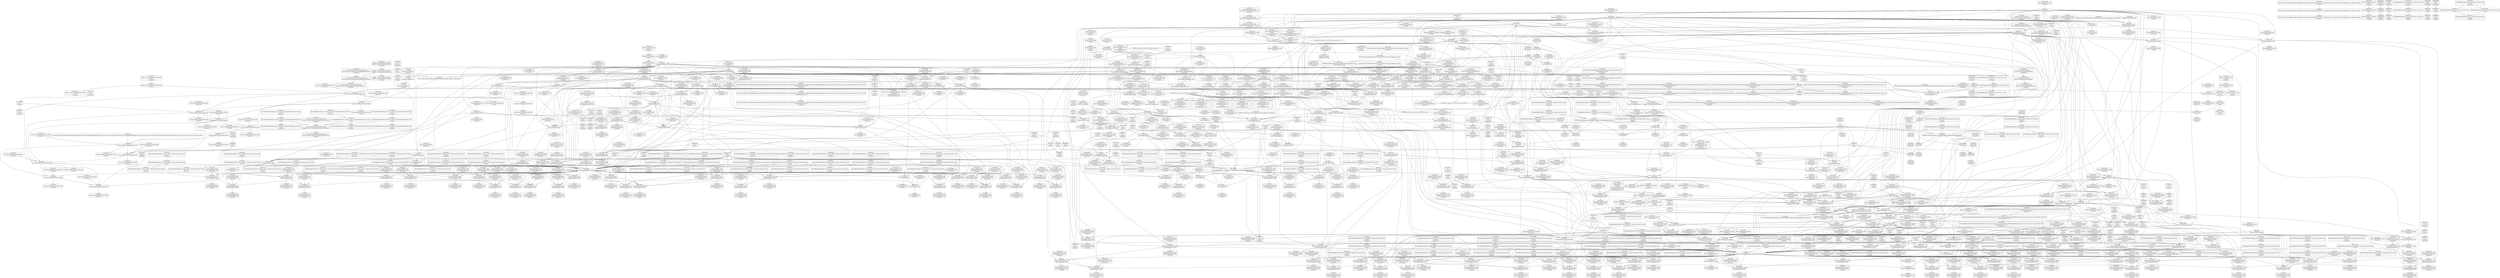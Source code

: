 digraph {
	CE0x548e100 [shape=record,shape=Mrecord,label="{CE0x548e100|cred_has_capability:_ad|security/selinux/hooks.c, 1555|*SummSink*}"]
	CE0x54d5ae0 [shape=record,shape=Mrecord,label="{CE0x54d5ae0|cred_has_capability:_and|security/selinux/hooks.c,1559|*SummSource*}"]
	CE0x541d4d0 [shape=record,shape=Mrecord,label="{CE0x541d4d0|selinux_inode_getsecurity:_if.then16|*SummSource*}"]
	CE0x5469bc0 [shape=record,shape=Mrecord,label="{CE0x5469bc0|i64_13|*Constant*}"]
	CE0x5447740 [shape=record,shape=Mrecord,label="{CE0x5447740|56:_i8*,_:_CRE_56,64_|*MultipleSource*|Function::selinux_inode_getsecurity&Arg::inode::|security/selinux/hooks.c,3073}"]
	CE0x5468ea0 [shape=record,shape=Mrecord,label="{CE0x5468ea0|cred_has_capability:_entry|*SummSource*}"]
	CE0x54f92a0 [shape=record,shape=Mrecord,label="{CE0x54f92a0|GLOBAL:_cred_sid|*Constant*}"]
	CE0x5471f10 [shape=record,shape=Mrecord,label="{CE0x5471f10|selinux_inode_getsecurity:_tmp11|security/selinux/hooks.c,3087|*SummSource*}"]
	CE0x54d9020 [shape=record,shape=Mrecord,label="{CE0x54d9020|void_(i8*,_i32,_i64)*_asm_sideeffect_1:_09ud2_0A.pushsection___bug_table,_22a_22_0A2:_09.long_1b_-_2b,_$_0:c_-_2b_0A_09.word_$_1:c_,_0_0A_09.org_2b+$_2:c_0A.popsection_,_i,i,i,_dirflag_,_fpsr_,_flags_}"]
	CE0x54ee0e0 [shape=record,shape=Mrecord,label="{CE0x54ee0e0|cred_has_capability:_tmp33|security/selinux/hooks.c,1586}"]
	CE0x548b9d0 [shape=record,shape=Mrecord,label="{CE0x548b9d0|GLOBAL:_current_task|Global_var:current_task|*SummSink*}"]
	CE0x5468c10 [shape=record,shape=Mrecord,label="{CE0x5468c10|GLOBAL:_cred_has_capability|*Constant*|*SummSink*}"]
	CE0x5417320 [shape=record,shape=Mrecord,label="{CE0x5417320|selinux_inode_getsecurity:_if.end6|*SummSource*}"]
	CE0x5400bd0 [shape=record,shape=Mrecord,label="{CE0x5400bd0|selinux_inode_getsecurity:_out_nofree|*SummSink*}"]
	CE0x546faf0 [shape=record,shape=Mrecord,label="{CE0x546faf0|get_current:_entry}"]
	CE0x5471250 [shape=record,shape=Mrecord,label="{CE0x5471250|selinux_capable:_cap|Function::selinux_capable&Arg::cap::}"]
	CE0x549b7b0 [shape=record,shape=Mrecord,label="{CE0x549b7b0|selinux_inode_getsecurity:_tmp37|security/selinux/hooks.c,3093|*SummSource*}"]
	CE0x54cf5f0 [shape=record,shape=Mrecord,label="{CE0x54cf5f0|cred_has_capability:_sclass.0|*SummSink*}"]
	CE0x549f920 [shape=record,shape=Mrecord,label="{CE0x549f920|GLOBAL:_security_sid_to_context_force|*Constant*|*SummSource*}"]
	CE0x54fcca0 [shape=record,shape=Mrecord,label="{CE0x54fcca0|_ret_void|*SummSource*}"]
	CE0x54e49a0 [shape=record,shape=Mrecord,label="{CE0x54e49a0|avc_audit:_tclass|Function::avc_audit&Arg::tclass::|*SummSink*}"]
	CE0x5469570 [shape=record,shape=Mrecord,label="{CE0x5469570|selinux_inode_getsecurity:_tobool9|security/selinux/hooks.c,3089}"]
	CE0x54007e0 [shape=record,shape=Mrecord,label="{CE0x54007e0|selinux_inode_getsecurity:_do.body}"]
	CE0x5466650 [shape=record,shape=Mrecord,label="{CE0x5466650|selinux_inode_getsecurity:_tmp27|security/selinux/hooks.c,3087|*SummSource*}"]
	CE0x5473a50 [shape=record,shape=Mrecord,label="{CE0x5473a50|_call_void___llvm_gcov_indirect_counter_increment(i32*___llvm_gcov_global_state_pred145,_i64**_getelementptr_inbounds_(_3_x_i64*_,_3_x_i64*_*___llvm_gcda_edge_table144,_i64_0,_i64_1)),_!dbg_!27728|security/selinux/hooks.c,1567|*SummSink*}"]
	CE0x54f3930 [shape=record,shape=Mrecord,label="{CE0x54f3930|cred_has_capability:_if.then9}"]
	CE0x54f9ac0 [shape=record,shape=Mrecord,label="{CE0x54f9ac0|i64**_getelementptr_inbounds_(_3_x_i64*_,_3_x_i64*_*___llvm_gcda_edge_table144,_i64_0,_i64_2)|*Constant*|*SummSink*}"]
	CE0x54170e0 [shape=record,shape=Mrecord,label="{CE0x54170e0|selinux_inode_getsecurity:_return|*SummSource*}"]
	CE0x54729d0 [shape=record,shape=Mrecord,label="{CE0x54729d0|selinux_inode_getsecurity:_tobool2|security/selinux/hooks.c,3087}"]
	CE0x5500610 [shape=record,shape=Mrecord,label="{CE0x5500610|GLOBAL:_printk|*Constant*}"]
	CE0x549ae30 [shape=record,shape=Mrecord,label="{CE0x549ae30|selinux_inode_getsecurity:_sid12|security/selinux/hooks.c,3093}"]
	CE0x54df780 [shape=record,shape=Mrecord,label="{CE0x54df780|cred_has_capability:_do.end6}"]
	CE0x54ae0c0 [shape=record,shape=Mrecord,label="{CE0x54ae0c0|selinux_inode_getsecurity:_tmp58|security/selinux/hooks.c,3104}"]
	CE0x54918e0 [shape=record,shape=Mrecord,label="{CE0x54918e0|i32_3|*Constant*|*SummSource*}"]
	CE0x547efc0 [shape=record,shape=Mrecord,label="{CE0x547efc0|i64*_getelementptr_inbounds_(_26_x_i64_,_26_x_i64_*___llvm_gcov_ctr242,_i64_0,_i64_12)|*Constant*|*SummSink*}"]
	CE0x54ea4e0 [shape=record,shape=Mrecord,label="{CE0x54ea4e0|cred_has_capability:_tmp28|security/selinux/hooks.c,1584|*SummSink*}"]
	CE0x5439710 [shape=record,shape=Mrecord,label="{CE0x5439710|selinux_capable:_tobool|security/selinux/hooks.c,2008|*SummSource*}"]
	CE0x54a3cd0 [shape=record,shape=Mrecord,label="{CE0x54a3cd0|selinux_inode_getsecurity:_tobool15|security/selinux/hooks.c,3094}"]
	CE0x5484bd0 [shape=record,shape=Mrecord,label="{CE0x5484bd0|get_current:_bb|*SummSource*}"]
	CE0x54eccb0 [shape=record,shape=Mrecord,label="{CE0x54eccb0|i32_-22|*Constant*|*SummSource*}"]
	CE0x547d9d0 [shape=record,shape=Mrecord,label="{CE0x547d9d0|selinux_inode_getsecurity:_tmp24|security/selinux/hooks.c,3087}"]
	CE0x546ee90 [shape=record,shape=Mrecord,label="{CE0x546ee90|selinux_inode_getsecurity:_call7|security/selinux/hooks.c,3087}"]
	CE0x546ccc0 [shape=record,shape=Mrecord,label="{CE0x546ccc0|i64*_getelementptr_inbounds_(_26_x_i64_,_26_x_i64_*___llvm_gcov_ctr242,_i64_0,_i64_16)|*Constant*}"]
	CE0x5473800 [shape=record,shape=Mrecord,label="{CE0x5473800|selinux_capable:_tmp8|security/selinux/hooks.c,2011|*SummSource*}"]
	CE0x54abb80 [shape=record,shape=Mrecord,label="{CE0x54abb80|i64*_getelementptr_inbounds_(_26_x_i64_,_26_x_i64_*___llvm_gcov_ctr242,_i64_0,_i64_24)|*Constant*|*SummSink*}"]
	CE0x54f2ec0 [shape=record,shape=Mrecord,label="{CE0x54f2ec0|__llvm_gcov_indirect_counter_increment:_entry|*SummSource*}"]
	CE0x54a0cd0 [shape=record,shape=Mrecord,label="{CE0x54a0cd0|selinux_inode_getsecurity:_tobool18|security/selinux/hooks.c,3097}"]
	CE0x5484d50 [shape=record,shape=Mrecord,label="{CE0x5484d50|get_current:_bb|*SummSink*}"]
	CE0x54f3f00 [shape=record,shape=Mrecord,label="{CE0x54f3f00|i64**_getelementptr_inbounds_(_3_x_i64*_,_3_x_i64*_*___llvm_gcda_edge_table144,_i64_0,_i64_0)|*Constant*|*SummSource*}"]
	CE0x540b670 [shape=record,shape=Mrecord,label="{CE0x540b670|cred_has_capability:_tmp6|security/selinux/hooks.c,1574|*SummSink*}"]
	CE0x54d0990 [shape=record,shape=Mrecord,label="{CE0x54d0990|avc_has_perm_noaudit:_tsid|Function::avc_has_perm_noaudit&Arg::tsid::|*SummSource*}"]
	CE0x54ec350 [shape=record,shape=Mrecord,label="{CE0x54ec350|cred_has_capability:_tmp31|security/selinux/hooks.c,1585|*SummSource*}"]
	CE0x5484a80 [shape=record,shape=Mrecord,label="{CE0x5484a80|i64*_getelementptr_inbounds_(_2_x_i64_,_2_x_i64_*___llvm_gcov_ctr98,_i64_0,_i64_0)|*Constant*|*SummSink*}"]
	CE0x54393a0 [shape=record,shape=Mrecord,label="{CE0x54393a0|i64*_getelementptr_inbounds_(_2_x_i64_,_2_x_i64_*___llvm_gcov_ctr131,_i64_0,_i64_0)|*Constant*}"]
	CE0x5475da0 [shape=record,shape=Mrecord,label="{CE0x5475da0|i64*_getelementptr_inbounds_(_26_x_i64_,_26_x_i64_*___llvm_gcov_ctr242,_i64_0,_i64_4)|*Constant*}"]
	CE0x54885c0 [shape=record,shape=Mrecord,label="{CE0x54885c0|cred_has_capability:_if.then}"]
	CE0x54fa270 [shape=record,shape=Mrecord,label="{CE0x54fa270|__llvm_gcov_indirect_counter_increment:_tmp5|*SummSource*}"]
	CE0x54a1c50 [shape=record,shape=Mrecord,label="{CE0x54a1c50|selinux_inode_getsecurity:_tmp41|security/selinux/hooks.c,3094|*SummSink*}"]
	CE0x54e9d40 [shape=record,shape=Mrecord,label="{CE0x54e9d40|cred_has_capability:_tmp28|security/selinux/hooks.c,1584|*SummSource*}"]
	CE0x54feb70 [shape=record,shape=Mrecord,label="{CE0x54feb70|__llvm_gcov_indirect_counter_increment:_bb4}"]
	CE0x5418830 [shape=record,shape=Mrecord,label="{CE0x5418830|selinux_inode_getsecurity:_inode|Function::selinux_inode_getsecurity&Arg::inode::}"]
	CE0x54e6d80 [shape=record,shape=Mrecord,label="{CE0x54e6d80|cred_has_capability:_tmp22|security/selinux/hooks.c,1582}"]
	CE0x54acd50 [shape=record,shape=Mrecord,label="{CE0x54acd50|i32_-95|*Constant*|*SummSink*}"]
	CE0x54eddc0 [shape=record,shape=Mrecord,label="{CE0x54eddc0|cred_has_capability:_tmp33|security/selinux/hooks.c,1586|*SummSink*}"]
	CE0x547a910 [shape=record,shape=Mrecord,label="{CE0x547a910|GLOBAL:_lockdep_rcu_suspicious|*Constant*}"]
	CE0x54e1260 [shape=record,shape=Mrecord,label="{CE0x54e1260|cred_sid:_sid|security/selinux/hooks.c,197|*SummSource*}"]
	CE0x5437b70 [shape=record,shape=Mrecord,label="{CE0x5437b70|cred_has_capability:_bb|*SummSink*}"]
	CE0x54ef760 [shape=record,shape=Mrecord,label="{CE0x54ef760|__llvm_gcov_indirect_counter_increment:_predecessor|Function::__llvm_gcov_indirect_counter_increment&Arg::predecessor::|*SummSource*}"]
	CE0x5423a30 [shape=record,shape=Mrecord,label="{CE0x5423a30|cred_has_capability:_cap1|security/selinux/hooks.c,1563|*SummSink*}"]
	CE0x541aea0 [shape=record,shape=Mrecord,label="{CE0x541aea0|selinux_capable:_tmp6|security/selinux/hooks.c,2009}"]
	CE0x54dff50 [shape=record,shape=Mrecord,label="{CE0x54dff50|cred_has_capability:_tmp3|security/selinux/hooks.c,1567}"]
	CE0x54a2830 [shape=record,shape=Mrecord,label="{CE0x54a2830|i64*_getelementptr_inbounds_(_26_x_i64_,_26_x_i64_*___llvm_gcov_ctr242,_i64_0,_i64_19)|*Constant*|*SummSink*}"]
	CE0x54a7f40 [shape=record,shape=Mrecord,label="{CE0x54a7f40|selinux_inode_getsecurity:_tmp51|security/selinux/hooks.c,3098|*SummSource*}"]
	CE0x5500c30 [shape=record,shape=Mrecord,label="{CE0x5500c30|_call_void___llvm_gcov_indirect_counter_increment(i32*___llvm_gcov_global_state_pred145,_i64**_getelementptr_inbounds_(_3_x_i64*_,_3_x_i64*_*___llvm_gcda_edge_table144,_i64_0,_i64_0)),_!dbg_!27734|security/selinux/hooks.c,1574|*SummSource*}"]
	CE0x5476850 [shape=record,shape=Mrecord,label="{CE0x5476850|i64_0|*Constant*}"]
	CE0x54e5650 [shape=record,shape=Mrecord,label="{CE0x54e5650|avc_audit:_a|Function::avc_audit&Arg::a::}"]
	CE0x54a8480 [shape=record,shape=Mrecord,label="{CE0x54a8480|selinux_inode_getsecurity:_buffer|Function::selinux_inode_getsecurity&Arg::buffer::}"]
	CE0x5437a90 [shape=record,shape=Mrecord,label="{CE0x5437a90|cred_has_capability:_bb|*SummSource*}"]
	CE0x54d24d0 [shape=record,shape=Mrecord,label="{CE0x54d24d0|cred_has_capability:_cmp|security/selinux/hooks.c,1580|*SummSource*}"]
	CE0x54e0d50 [shape=record,shape=Mrecord,label="{CE0x54e0d50|i32_31|*Constant*|*SummSink*}"]
	CE0x54f3c00 [shape=record,shape=Mrecord,label="{CE0x54f3c00|0:_i32,_4:_i32,_8:_i32,_12:_i32,_:_CMRE_16,20_|*MultipleSource*|security/selinux/hooks.c,196|security/selinux/hooks.c,197|*LoadInst*|security/selinux/hooks.c,196}"]
	CE0x540b360 [shape=record,shape=Mrecord,label="{CE0x540b360|cred_has_capability:_tmp6|security/selinux/hooks.c,1574|*SummSource*}"]
	CE0x543f500 [shape=record,shape=Mrecord,label="{CE0x543f500|selinux_inode_getsecurity:_tmp15|security/selinux/hooks.c,3087|*SummSink*}"]
	CE0x5466150 [shape=record,shape=Mrecord,label="{CE0x5466150|selinux_inode_getsecurity:_tmp3|security/selinux/hooks.c,3073|*SummSource*}"]
	CE0x546dfb0 [shape=record,shape=Mrecord,label="{CE0x546dfb0|_call_void_mcount()_#3|*SummSource*}"]
	CE0x54cdc60 [shape=record,shape=Mrecord,label="{CE0x54cdc60|i64*_getelementptr_inbounds_(_21_x_i64_,_21_x_i64_*___llvm_gcov_ctr143,_i64_0,_i64_12)|*Constant*}"]
	CE0x5425020 [shape=record,shape=Mrecord,label="{CE0x5425020|i32_-1|*Constant*|*SummSource*}"]
	CE0x54ece20 [shape=record,shape=Mrecord,label="{CE0x54ece20|i32_-22|*Constant*|*SummSink*}"]
	CE0x541e780 [shape=record,shape=Mrecord,label="{CE0x541e780|%struct.task_struct*_(%struct.task_struct**)*_asm_movq_%gs:$_1:P_,$0_,_r,im,_dirflag_,_fpsr_,_flags_}"]
	CE0x54766b0 [shape=record,shape=Mrecord,label="{CE0x54766b0|GLOBAL:___llvm_gcov_ctr242|Global_var:__llvm_gcov_ctr242|*SummSink*}"]
	CE0x54673f0 [shape=record,shape=Mrecord,label="{CE0x54673f0|GLOBAL:_selinux_capable|*Constant*|*SummSource*}"]
	CE0x54134f0 [shape=record,shape=Mrecord,label="{CE0x54134f0|selinux_inode_getsecurity:_if.end20|*SummSink*}"]
	CE0x53ec360 [shape=record,shape=Mrecord,label="{CE0x53ec360|selinux_inode_getsecurity:_if.end|*SummSource*}"]
	CE0x546ce00 [shape=record,shape=Mrecord,label="{CE0x546ce00|i64*_getelementptr_inbounds_(_26_x_i64_,_26_x_i64_*___llvm_gcov_ctr242,_i64_0,_i64_16)|*Constant*|*SummSource*}"]
	CE0x5408e40 [shape=record,shape=Mrecord,label="{CE0x5408e40|_call_void_mcount()_#3|*SummSink*}"]
	CE0x54f78e0 [shape=record,shape=Mrecord,label="{CE0x54f78e0|i64*_getelementptr_inbounds_(_21_x_i64_,_21_x_i64_*___llvm_gcov_ctr143,_i64_0,_i64_0)|*Constant*}"]
	CE0x5447800 [shape=record,shape=Mrecord,label="{CE0x5447800|i64*_getelementptr_inbounds_(_2_x_i64_,_2_x_i64_*___llvm_gcov_ctr98,_i64_0,_i64_1)|*Constant*|*SummSource*}"]
	CE0x54d62b0 [shape=record,shape=Mrecord,label="{CE0x54d62b0|cred_has_capability:_avd|security/selinux/hooks.c, 1556}"]
	CE0x54f7be0 [shape=record,shape=Mrecord,label="{CE0x54f7be0|cred_has_capability:_tmp4|security/selinux/hooks.c,1570|*SummSink*}"]
	CE0x5420190 [shape=record,shape=Mrecord,label="{CE0x5420190|selinux_capable:_if.end|*SummSink*}"]
	CE0x540e3b0 [shape=record,shape=Mrecord,label="{CE0x540e3b0|i8*_null|*Constant*|*SummSource*}"]
	CE0x5500330 [shape=record,shape=Mrecord,label="{CE0x5500330|cred_has_capability:_tmp7|security/selinux/hooks.c,1574|*SummSource*}"]
	CE0x540e5a0 [shape=record,shape=Mrecord,label="{CE0x540e5a0|i8*_null|*Constant*|*SummSink*}"]
	CE0x54e2360 [shape=record,shape=Mrecord,label="{CE0x54e2360|cred_has_capability:_cmp|security/selinux/hooks.c,1580}"]
	CE0x5416400 [shape=record,shape=Mrecord,label="{CE0x5416400|selinux_inode_getsecurity:_if.then16}"]
	CE0x5424870 [shape=record,shape=Mrecord,label="{CE0x5424870|__llvm_gcov_indirect_counter_increment:_pred}"]
	CE0x547f340 [shape=record,shape=Mrecord,label="{CE0x547f340|selinux_inode_getsecurity:_tmp26|security/selinux/hooks.c,3087|*SummSource*}"]
	CE0x53fbf90 [shape=record,shape=Mrecord,label="{CE0x53fbf90|selinux_inode_getsecurity:_call|security/selinux/hooks.c,3075|*SummSink*}"]
	CE0x54185d0 [shape=record,shape=Mrecord,label="{CE0x54185d0|selinux_inode_getsecurity:_tmp7|security/selinux/hooks.c,3075|*SummSink*}"]
	CE0x54aa400 [shape=record,shape=Mrecord,label="{CE0x54aa400|_call_void_kfree(i8*_%tmp54)_#10,_!dbg_!27776|security/selinux/hooks.c,3101|*SummSink*}"]
	CE0x5428d90 [shape=record,shape=Mrecord,label="{CE0x5428d90|selinux_capable:_bb}"]
	CE0x54222b0 [shape=record,shape=Mrecord,label="{CE0x54222b0|selinux_capable:_tmp1|*SummSource*}"]
	CE0x541cf20 [shape=record,shape=Mrecord,label="{CE0x541cf20|i32_1|*Constant*}"]
	CE0x54c3aa0 [shape=record,shape=Mrecord,label="{CE0x54c3aa0|selinux_capable:_tmp11|security/selinux/hooks.c,2012|*SummSink*}"]
	CE0x5490b20 [shape=record,shape=Mrecord,label="{CE0x5490b20|selinux_inode_getsecurity:_tmp33|security/selinux/hooks.c,3090|*SummSink*}"]
	CE0x546ea90 [shape=record,shape=Mrecord,label="{CE0x546ea90|i64*_getelementptr_inbounds_(_6_x_i64_,_6_x_i64_*___llvm_gcov_ctr142,_i64_0,_i64_3)|*Constant*}"]
	CE0x547ef30 [shape=record,shape=Mrecord,label="{CE0x547ef30|i64*_getelementptr_inbounds_(_26_x_i64_,_26_x_i64_*___llvm_gcov_ctr242,_i64_0,_i64_12)|*Constant*|*SummSource*}"]
	CE0x546bcc0 [shape=record,shape=Mrecord,label="{CE0x546bcc0|i64_8|*Constant*|*SummSink*}"]
	CE0x54aab70 [shape=record,shape=Mrecord,label="{CE0x54aab70|GLOBAL:_kfree|*Constant*}"]
	CE0x55012f0 [shape=record,shape=Mrecord,label="{CE0x55012f0|cred_has_capability:_do.cond}"]
	CE0x54db280 [shape=record,shape=Mrecord,label="{CE0x54db280|cred_has_capability:_tmp12|security/selinux/hooks.c,1575|*SummSink*}"]
	CE0x54daaa0 [shape=record,shape=Mrecord,label="{CE0x54daaa0|i64*_getelementptr_inbounds_(_21_x_i64_,_21_x_i64_*___llvm_gcov_ctr143,_i64_0,_i64_9)|*Constant*}"]
	CE0x541d5d0 [shape=record,shape=Mrecord,label="{CE0x541d5d0|selinux_inode_getsecurity:_if.then16|*SummSink*}"]
	CE0x5407960 [shape=record,shape=Mrecord,label="{CE0x5407960|0:_i8*,_:_SCMRE:_elem_0:default:}"]
	CE0x54f2070 [shape=record,shape=Mrecord,label="{CE0x54f2070|__llvm_gcov_indirect_counter_increment:_tmp6|*SummSource*}"]
	CE0x54133f0 [shape=record,shape=Mrecord,label="{CE0x54133f0|selinux_inode_getsecurity:_if.end20|*SummSource*}"]
	CE0x547f1a0 [shape=record,shape=Mrecord,label="{CE0x547f1a0|selinux_inode_getsecurity:_tmp26|security/selinux/hooks.c,3087}"]
	CE0x5475800 [shape=record,shape=Mrecord,label="{CE0x5475800|selinux_inode_getsecurity:_tmp9|security/selinux/hooks.c,3076}"]
	CE0x549ec90 [shape=record,shape=Mrecord,label="{CE0x549ec90|0:_i32,_:_SCRE:_elem_0:default:}"]
	CE0x54ce070 [shape=record,shape=Mrecord,label="{CE0x54ce070|i64*_getelementptr_inbounds_(_21_x_i64_,_21_x_i64_*___llvm_gcov_ctr143,_i64_0,_i64_12)|*Constant*|*SummSink*}"]
	CE0x5428560 [shape=record,shape=Mrecord,label="{CE0x5428560|selinux_capable:_tmp5|security/selinux/hooks.c,2008}"]
	CE0x54e46d0 [shape=record,shape=Mrecord,label="{CE0x54e46d0|avc_audit:_tclass|Function::avc_audit&Arg::tclass::}"]
	CE0x54d4bd0 [shape=record,shape=Mrecord,label="{CE0x54d4bd0|i64*_getelementptr_inbounds_(_21_x_i64_,_21_x_i64_*___llvm_gcov_ctr143,_i64_0,_i64_0)|*Constant*|*SummSource*}"]
	CE0x5411b50 [shape=record,shape=Mrecord,label="{CE0x5411b50|GLOBAL:___llvm_gcov_ctr142|Global_var:__llvm_gcov_ctr142|*SummSource*}"]
	CE0x5468630 [shape=record,shape=Mrecord,label="{CE0x5468630|selinux_capable:_call1|security/selinux/hooks.c,2011}"]
	CE0x54a4e00 [shape=record,shape=Mrecord,label="{CE0x54a4e00|selinux_inode_getsecurity:_tmp45|security/selinux/hooks.c,3097|*SummSink*}"]
	CE0x546b5c0 [shape=record,shape=Mrecord,label="{CE0x546b5c0|selinux_inode_getsecurity:_tobool3|security/selinux/hooks.c,3087|*SummSource*}"]
	CE0x5471710 [shape=record,shape=Mrecord,label="{CE0x5471710|selinux_capable:_audit|Function::selinux_capable&Arg::audit::}"]
	CE0x54ea470 [shape=record,shape=Mrecord,label="{CE0x54ea470|i64*_getelementptr_inbounds_(_21_x_i64_,_21_x_i64_*___llvm_gcov_ctr143,_i64_0,_i64_18)|*Constant*|*SummSink*}"]
	CE0x54eeab0 [shape=record,shape=Mrecord,label="{CE0x54eeab0|cred_sid:_bb|*SummSource*}"]
	CE0x5490ab0 [shape=record,shape=Mrecord,label="{CE0x5490ab0|selinux_inode_getsecurity:_tmp32|security/selinux/hooks.c,3090|*SummSink*}"]
	CE0x5438080 [shape=record,shape=Mrecord,label="{CE0x5438080|selinux_inode_getsecurity:_tmp|*SummSink*}"]
	CE0x543ae10 [shape=record,shape=Mrecord,label="{CE0x543ae10|__llvm_gcov_indirect_counter_increment:_tmp3}"]
	CE0x5477d70 [shape=record,shape=Mrecord,label="{CE0x5477d70|_ret_i32_%retval.0,_!dbg_!27765|security/selinux/hooks.c,1586}"]
	CE0x54eb740 [shape=record,shape=Mrecord,label="{CE0x54eb740|i64*_getelementptr_inbounds_(_21_x_i64_,_21_x_i64_*___llvm_gcov_ctr143,_i64_0,_i64_19)|*Constant*}"]
	CE0x540a790 [shape=record,shape=Mrecord,label="{CE0x540a790|cred_sid:_tmp1|*SummSource*}"]
	CE0x54ed180 [shape=record,shape=Mrecord,label="{CE0x54ed180|cred_has_capability:_retval.0|*SummSource*}"]
	CE0x54f65a0 [shape=record,shape=Mrecord,label="{CE0x54f65a0|__llvm_gcov_indirect_counter_increment:_tmp2|*SummSource*}"]
	CE0x54e8680 [shape=record,shape=Mrecord,label="{CE0x54e8680|cred_has_capability:_tmp25|security/selinux/hooks.c,1582|*SummSink*}"]
	CE0x5473870 [shape=record,shape=Mrecord,label="{CE0x5473870|selinux_capable:_tmp8|security/selinux/hooks.c,2011|*SummSink*}"]
	CE0x54ef870 [shape=record,shape=Mrecord,label="{CE0x54ef870|__llvm_gcov_indirect_counter_increment:_predecessor|Function::__llvm_gcov_indirect_counter_increment&Arg::predecessor::|*SummSink*}"]
	CE0x549f760 [shape=record,shape=Mrecord,label="{CE0x549f760|GLOBAL:_security_sid_to_context_force|*Constant*}"]
	CE0x549c140 [shape=record,shape=Mrecord,label="{CE0x549c140|selinux_inode_getsecurity:_tmp38|security/selinux/hooks.c,3094}"]
	CE0x5468500 [shape=record,shape=Mrecord,label="{CE0x5468500|GLOBAL:_cred_has_capability|*Constant*}"]
	CE0x5436770 [shape=record,shape=Mrecord,label="{CE0x5436770|i64_1|*Constant*|*SummSink*}"]
	CE0x5472ea0 [shape=record,shape=Mrecord,label="{CE0x5472ea0|selinux_inode_getsecurity:_tmp8|security/selinux/hooks.c,3076}"]
	CE0x54206e0 [shape=record,shape=Mrecord,label="{CE0x54206e0|VOIDTB_TE_array:_GCR_.str63_private_unnamed_addr_constant_8_x_i8_c_selinux_00_,_align_1:_elem_0:default:}"]
	CE0x55000e0 [shape=record,shape=Mrecord,label="{CE0x55000e0|cred_has_capability:_call3|security/selinux/hooks.c,1573}"]
	CE0x54aa7f0 [shape=record,shape=Mrecord,label="{CE0x54aa7f0|selinux_inode_getsecurity:_tmp54|security/selinux/hooks.c,3101|*SummSink*}"]
	CE0x54d5150 [shape=record,shape=Mrecord,label="{CE0x54d5150|i8*_getelementptr_inbounds_(_40_x_i8_,_40_x_i8_*_.str49,_i32_0,_i32_0)|*Constant*|*SummSource*}"]
	CE0x54f66d0 [shape=record,shape=Mrecord,label="{CE0x54f66d0|__llvm_gcov_indirect_counter_increment:_tmp2|*SummSink*}"]
	CE0x54759c0 [shape=record,shape=Mrecord,label="{CE0x54759c0|selinux_inode_getsecurity:_tmp9|security/selinux/hooks.c,3076|*SummSource*}"]
	CE0x5486180 [shape=record,shape=Mrecord,label="{CE0x5486180|cred_has_capability:_shl|security/selinux/hooks.c,1559|*SummSource*}"]
	CE0x54fca10 [shape=record,shape=Mrecord,label="{CE0x54fca10|__llvm_gcov_indirect_counter_increment:_counters|Function::__llvm_gcov_indirect_counter_increment&Arg::counters::|*SummSink*}"]
	CE0x5485f60 [shape=record,shape=Mrecord,label="{CE0x5485f60|cred_has_capability:_and|security/selinux/hooks.c,1559|*SummSink*}"]
	CE0x547ba40 [shape=record,shape=Mrecord,label="{CE0x547ba40|selinux_inode_getsecurity:_tmp25|security/selinux/hooks.c,3087}"]
	CE0x5467270 [shape=record,shape=Mrecord,label="{CE0x5467270|GLOBAL:_selinux_capable|*Constant*|*SummSink*}"]
	CE0x54e54f0 [shape=record,shape=Mrecord,label="{CE0x54e54f0|avc_audit:_result|Function::avc_audit&Arg::result::|*SummSink*}"]
	CE0x54669a0 [shape=record,shape=Mrecord,label="{CE0x54669a0|selinux_inode_getsecurity:_call8|security/selinux/hooks.c,3087}"]
	CE0x54e4460 [shape=record,shape=Mrecord,label="{CE0x54e4460|avc_audit:_tsid|Function::avc_audit&Arg::tsid::|*SummSource*}"]
	CE0x54abbf0 [shape=record,shape=Mrecord,label="{CE0x54abbf0|selinux_inode_getsecurity:_tmp55|security/selinux/hooks.c,3103|*SummSink*}"]
	CE0x5476e40 [shape=record,shape=Mrecord,label="{CE0x5476e40|i64*_getelementptr_inbounds_(_26_x_i64_,_26_x_i64_*___llvm_gcov_ctr242,_i64_0,_i64_3)|*Constant*}"]
	CE0x54a13b0 [shape=record,shape=Mrecord,label="{CE0x54a13b0|selinux_inode_getsecurity:_tmp40|security/selinux/hooks.c,3094}"]
	CE0x54a4070 [shape=record,shape=Mrecord,label="{CE0x54a4070|i64_20|*Constant*}"]
	CE0x54379f0 [shape=record,shape=Mrecord,label="{CE0x54379f0|cred_has_capability:_bb}"]
	CE0x5491e50 [shape=record,shape=Mrecord,label="{CE0x5491e50|selinux_inode_getsecurity:_sid|security/selinux/hooks.c,3090|*SummSource*}"]
	CE0x54d56b0 [shape=record,shape=Mrecord,label="{CE0x54d56b0|i64*_getelementptr_inbounds_(_21_x_i64_,_21_x_i64_*___llvm_gcov_ctr143,_i64_0,_i64_7)|*Constant*|*SummSource*}"]
	CE0x548d780 [shape=record,shape=Mrecord,label="{CE0x548d780|i8_3|*Constant*}"]
	CE0x5414b70 [shape=record,shape=Mrecord,label="{CE0x5414b70|selinux_inode_getsecurity:_return|*SummSink*}"]
	CE0x54eb420 [shape=record,shape=Mrecord,label="{CE0x54eb420|cred_has_capability:_tmp30|security/selinux/hooks.c,1585|*SummSource*}"]
	CE0x54e67f0 [shape=record,shape=Mrecord,label="{CE0x54e67f0|i64_15|*Constant*}"]
	CE0x54a29f0 [shape=record,shape=Mrecord,label="{CE0x54a29f0|selinux_inode_getsecurity:_call13|security/selinux/hooks.c,3093}"]
	CE0x54fea60 [shape=record,shape=Mrecord,label="{CE0x54fea60|cred_sid:_tmp6|security/selinux/hooks.c,197|*SummSink*}"]
	CE0x54703b0 [shape=record,shape=Mrecord,label="{CE0x54703b0|i32_78|*Constant*}"]
	CE0x5485770 [shape=record,shape=Mrecord,label="{CE0x5485770|cred_has_capability:_u|security/selinux/hooks.c,1563}"]
	CE0x549a2a0 [shape=record,shape=Mrecord,label="{CE0x549a2a0|selinux_inode_getsecurity:_tmp34|security/selinux/hooks.c,3090|*SummSink*}"]
	CE0x543b340 [shape=record,shape=Mrecord,label="{CE0x543b340|_call_void___llvm_gcov_indirect_counter_increment(i32*___llvm_gcov_global_state_pred145,_i64**_getelementptr_inbounds_(_3_x_i64*_,_3_x_i64*_*___llvm_gcda_edge_table144,_i64_0,_i64_1)),_!dbg_!27728|security/selinux/hooks.c,1567|*SummSource*}"]
	CE0x54d5640 [shape=record,shape=Mrecord,label="{CE0x54d5640|i64*_getelementptr_inbounds_(_21_x_i64_,_21_x_i64_*___llvm_gcov_ctr143,_i64_0,_i64_7)|*Constant*}"]
	CE0x5487710 [shape=record,shape=Mrecord,label="{CE0x5487710|cred_sid:_sid|security/selinux/hooks.c,197|*SummSink*}"]
	CE0x5471360 [shape=record,shape=Mrecord,label="{CE0x5471360|selinux_capable:_cap|Function::selinux_capable&Arg::cap::|*SummSink*}"]
	CE0x5422c50 [shape=record,shape=Mrecord,label="{CE0x5422c50|cred_sid:_tmp4|*LoadInst*|security/selinux/hooks.c,196|*SummSource*}"]
	CE0x54cfef0 [shape=record,shape=Mrecord,label="{CE0x54cfef0|GLOBAL:_avc_has_perm_noaudit|*Constant*|*SummSink*}"]
	CE0x54d6240 [shape=record,shape=Mrecord,label="{CE0x54d6240|0:_i32,_:_GCMR___llvm_gcov_global_state_pred145_internal_unnamed_addr_global_i32_-1:_elem_0:default:}"]
	CE0x54fdf70 [shape=record,shape=Mrecord,label="{CE0x54fdf70|cred_has_capability:_call8|security/selinux/hooks.c,1581|*SummSource*}"]
	CE0x543ba80 [shape=record,shape=Mrecord,label="{CE0x543ba80|selinux_inode_getsecurity:_size|security/selinux/hooks.c, 3070|*SummSink*}"]
	CE0x54846f0 [shape=record,shape=Mrecord,label="{CE0x54846f0|_ret_i32_%retval.0,_!dbg_!27779|security/selinux/hooks.c,3104|*SummSink*}"]
	CE0x54a4360 [shape=record,shape=Mrecord,label="{CE0x54a4360|i64_20|*Constant*|*SummSink*}"]
	CE0x5408cc0 [shape=record,shape=Mrecord,label="{CE0x5408cc0|_call_void_mcount()_#3}"]
	CE0x548c070 [shape=record,shape=Mrecord,label="{CE0x548c070|cred_has_capability:_type|security/selinux/hooks.c,1562|*SummSource*}"]
	CE0x548e090 [shape=record,shape=Mrecord,label="{CE0x548e090|cred_has_capability:_tmp|*SummSink*}"]
	CE0x54f2b40 [shape=record,shape=Mrecord,label="{CE0x54f2b40|GLOBAL:___llvm_gcov_indirect_counter_increment|*Constant*|*SummSource*}"]
	CE0x53fc3e0 [shape=record,shape=Mrecord,label="{CE0x53fc3e0|i64_2|*Constant*}"]
	CE0x6753560 [shape=record,shape=Mrecord,label="{CE0x6753560|selinux_inode_getsecurity:_if.end20}"]
	CE0x5402be0 [shape=record,shape=Mrecord,label="{CE0x5402be0|i64*_getelementptr_inbounds_(_26_x_i64_,_26_x_i64_*___llvm_gcov_ctr242,_i64_0,_i64_0)|*Constant*|*SummSource*}"]
	CE0x54cf450 [shape=record,shape=Mrecord,label="{CE0x54cf450|cred_has_capability:_sclass.0}"]
	CE0x54fe810 [shape=record,shape=Mrecord,label="{CE0x54fe810|__llvm_gcov_indirect_counter_increment:_bb|*SummSource*}"]
	CE0x54d3d60 [shape=record,shape=Mrecord,label="{CE0x54d3d60|cred_has_capability:_tmp20|security/selinux/hooks.c,1580|*SummSink*}"]
	CE0x5478ce0 [shape=record,shape=Mrecord,label="{CE0x5478ce0|selinux_inode_getsecurity:_tmp10|security/selinux/hooks.c,3087|*SummSink*}"]
	CE0x549b930 [shape=record,shape=Mrecord,label="{CE0x549b930|selinux_inode_getsecurity:_tmp37|security/selinux/hooks.c,3093|*SummSink*}"]
	CE0x54f3a50 [shape=record,shape=Mrecord,label="{CE0x54f3a50|0:_i32,_4:_i32,_8:_i32,_12:_i32,_:_CMRE_12,16_|*MultipleSource*|security/selinux/hooks.c,196|security/selinux/hooks.c,197|*LoadInst*|security/selinux/hooks.c,196}"]
	CE0x54761e0 [shape=record,shape=Mrecord,label="{CE0x54761e0|selinux_inode_getsecurity:_tmp10|security/selinux/hooks.c,3087}"]
	CE0x54a4cf0 [shape=record,shape=Mrecord,label="{CE0x54a4cf0|selinux_inode_getsecurity:_tmp45|security/selinux/hooks.c,3097|*SummSource*}"]
	CE0x54dcc40 [shape=record,shape=Mrecord,label="{CE0x54dcc40|cred_has_capability:_sw.bb}"]
	CE0x5411660 [shape=record,shape=Mrecord,label="{CE0x5411660|selinux_inode_getsecurity:_i_security|security/selinux/hooks.c,3073|*SummSource*}"]
	CE0x54e6000 [shape=record,shape=Mrecord,label="{CE0x54e6000|cred_has_capability:_tobool|security/selinux/hooks.c,1582}"]
	CE0x546ac20 [shape=record,shape=Mrecord,label="{CE0x546ac20|0:_i8,_:_GCMR_selinux_inode_getsecurity.__warned_internal_global_i8_0,_section_.data.unlikely_,_align_1:_elem_0:default:}"]
	CE0x54c3650 [shape=record,shape=Mrecord,label="{CE0x54c3650|selinux_capable:_tmp10|security/selinux/hooks.c,2012|*SummSource*}"]
	CE0x54d98d0 [shape=record,shape=Mrecord,label="{CE0x54d98d0|i32_1575|*Constant*|*SummSource*}"]
	CE0x54fcb80 [shape=record,shape=Mrecord,label="{CE0x54fcb80|i64*_getelementptr_inbounds_(_21_x_i64_,_21_x_i64_*___llvm_gcov_ctr143,_i64_0,_i64_4)|*Constant*|*SummSource*}"]
	CE0x5424dc0 [shape=record,shape=Mrecord,label="{CE0x5424dc0|__llvm_gcov_indirect_counter_increment:_counters|Function::__llvm_gcov_indirect_counter_increment&Arg::counters::|*SummSource*}"]
	CE0x54f0bd0 [shape=record,shape=Mrecord,label="{CE0x54f0bd0|GLOBAL:___llvm_gcov_global_state_pred145|Global_var:__llvm_gcov_global_state_pred145}"]
	CE0x54a0790 [shape=record,shape=Mrecord,label="{CE0x54a0790|selinux_inode_getsecurity:_tmp44|security/selinux/hooks.c,3096|*SummSource*}"]
	CE0x54e6860 [shape=record,shape=Mrecord,label="{CE0x54e6860|i64_15|*Constant*|*SummSource*}"]
	CE0x54a05d0 [shape=record,shape=Mrecord,label="{CE0x54a05d0|selinux_inode_getsecurity:_tmp44|security/selinux/hooks.c,3096}"]
	CE0x5485fd0 [shape=record,shape=Mrecord,label="{CE0x5485fd0|cred_has_capability:_type|security/selinux/hooks.c,1562|*SummSink*}"]
	CE0x54fbb10 [shape=record,shape=Mrecord,label="{CE0x54fbb10|i64*_getelementptr_inbounds_(_21_x_i64_,_21_x_i64_*___llvm_gcov_ctr143,_i64_0,_i64_7)|*Constant*|*SummSink*}"]
	CE0x547d420 [shape=record,shape=Mrecord,label="{CE0x547d420|selinux_inode_getsecurity:_tmp23|security/selinux/hooks.c,3087}"]
	CE0x5500720 [shape=record,shape=Mrecord,label="{CE0x5500720|cred_sid:_security|security/selinux/hooks.c,196|*SummSink*}"]
	CE0x53ef930 [shape=record,shape=Mrecord,label="{CE0x53ef930|selinux_inode_getsecurity:_return}"]
	CE0x5474320 [shape=record,shape=Mrecord,label="{CE0x5474320|selinux_capable:_retval.0|*SummSource*}"]
	CE0x54667f0 [shape=record,shape=Mrecord,label="{CE0x54667f0|selinux_inode_getsecurity:_tmp27|security/selinux/hooks.c,3087|*SummSink*}"]
	CE0x54da200 [shape=record,shape=Mrecord,label="{CE0x54da200|i64*_getelementptr_inbounds_(_21_x_i64_,_21_x_i64_*___llvm_gcov_ctr143,_i64_0,_i64_8)|*Constant*|*SummSource*}"]
	CE0x54e5a70 [shape=record,shape=Mrecord,label="{CE0x54e5a70|_ret_i32_%retval.0,_!dbg_!27732|security/selinux/include/avc.h,142}"]
	CE0x547aab0 [shape=record,shape=Mrecord,label="{CE0x547aab0|GLOBAL:_lockdep_rcu_suspicious|*Constant*|*SummSink*}"]
	CE0x54710f0 [shape=record,shape=Mrecord,label="{CE0x54710f0|i32_33|*Constant*|*SummSink*}"]
	CE0x546f990 [shape=record,shape=Mrecord,label="{CE0x546f990|GLOBAL:_get_current|*Constant*|*SummSink*}"]
	CE0x54778d0 [shape=record,shape=Mrecord,label="{CE0x54778d0|selinux_capable:_ns|Function::selinux_capable&Arg::ns::|*SummSource*}"]
	CE0x5417260 [shape=record,shape=Mrecord,label="{CE0x5417260|selinux_inode_getsecurity:_if.end6}"]
	CE0x54d1950 [shape=record,shape=Mrecord,label="{CE0x54d1950|avc_has_perm_noaudit:_flags|Function::avc_has_perm_noaudit&Arg::flags::|*SummSink*}"]
	CE0x5499ea0 [shape=record,shape=Mrecord,label="{CE0x5499ea0|selinux_inode_getsecurity:_tmp34|security/selinux/hooks.c,3090}"]
	CE0x5472f10 [shape=record,shape=Mrecord,label="{CE0x5472f10|selinux_inode_getsecurity:_tmp8|security/selinux/hooks.c,3076|*SummSource*}"]
	CE0x5475d30 [shape=record,shape=Mrecord,label="{CE0x5475d30|i64*_getelementptr_inbounds_(_26_x_i64_,_26_x_i64_*___llvm_gcov_ctr242,_i64_0,_i64_4)|*Constant*|*SummSink*}"]
	CE0x53ec420 [shape=record,shape=Mrecord,label="{CE0x53ec420|selinux_inode_getsecurity:_if.then|*SummSink*}"]
	CE0x549c0b0 [shape=record,shape=Mrecord,label="{CE0x549c0b0|i64_18|*Constant*|*SummSink*}"]
	CE0x549fa20 [shape=record,shape=Mrecord,label="{CE0x549fa20|selinux_inode_getsecurity:_tmp43|security/selinux/hooks.c,3095|*SummSink*}"]
	CE0x5426470 [shape=record,shape=Mrecord,label="{CE0x5426470|cred_has_capability:_if.then9|*SummSource*}"]
	CE0x54f4170 [shape=record,shape=Mrecord,label="{CE0x54f4170|i64*_getelementptr_inbounds_(_21_x_i64_,_21_x_i64_*___llvm_gcov_ctr143,_i64_0,_i64_6)|*Constant*|*SummSink*}"]
	CE0x549eb50 [shape=record,shape=Mrecord,label="{CE0x549eb50|GLOBAL:_security_sid_to_context_force|*Constant*|*SummSink*}"]
	CE0x549cf10 [shape=record,shape=Mrecord,label="{CE0x549cf10|i64_18|*Constant*}"]
	CE0x54a92c0 [shape=record,shape=Mrecord,label="{CE0x54a92c0|i64*_getelementptr_inbounds_(_26_x_i64_,_26_x_i64_*___llvm_gcov_ctr242,_i64_0,_i64_23)|*Constant*|*SummSource*}"]
	CE0x546dc30 [shape=record,shape=Mrecord,label="{CE0x546dc30|selinux_inode_getsecurity:_tmp20|security/selinux/hooks.c,3087|*SummSource*}"]
	CE0x54a2780 [shape=record,shape=Mrecord,label="{CE0x54a2780|i64*_getelementptr_inbounds_(_26_x_i64_,_26_x_i64_*___llvm_gcov_ctr242,_i64_0,_i64_19)|*Constant*|*SummSource*}"]
	CE0x540aed0 [shape=record,shape=Mrecord,label="{CE0x540aed0|i64*_getelementptr_inbounds_(_2_x_i64_,_2_x_i64_*___llvm_gcov_ctr131,_i64_0,_i64_1)|*Constant*}"]
	CE0x5502270 [shape=record,shape=Mrecord,label="{CE0x5502270|GLOBAL:_printk|*Constant*|*SummSource*}"]
	CE0x5500a80 [shape=record,shape=Mrecord,label="{CE0x5500a80|cred_sid:_tmp4|*LoadInst*|security/selinux/hooks.c,196}"]
	CE0x548bdd0 [shape=record,shape=Mrecord,label="{CE0x548bdd0|cred_sid:_tmp2|*SummSink*}"]
	CE0x5422aa0 [shape=record,shape=Mrecord,label="{CE0x5422aa0|selinux_inode_getsecurity:_tmp1|*SummSink*}"]
	CE0x5401640 [shape=record,shape=Mrecord,label="{CE0x5401640|selinux_inode_getsecurity:_tmp}"]
	CE0x53ec820 [shape=record,shape=Mrecord,label="{CE0x53ec820|selinux_inode_getsecurity:_land.lhs.true|*SummSource*}"]
	CE0x549adc0 [shape=record,shape=Mrecord,label="{CE0x549adc0|selinux_inode_getsecurity:_tobool15|security/selinux/hooks.c,3094|*SummSink*}"]
	CE0x54a5df0 [shape=record,shape=Mrecord,label="{CE0x54a5df0|selinux_inode_getsecurity:_tmp48|security/selinux/hooks.c,3097}"]
	CE0x548c860 [shape=record,shape=Mrecord,label="{CE0x548c860|_switch_i32_%shr,_label_%sw.default_i32_0,_label_%sw.bb_i32_1,_label_%sw.bb2_,_!dbg_!27727|security/selinux/hooks.c,1565}"]
	CE0x54a8100 [shape=record,shape=Mrecord,label="{CE0x54a8100|selinux_inode_getsecurity:_tmp51|security/selinux/hooks.c,3098|*SummSink*}"]
	CE0x53ffed0 [shape=record,shape=Mrecord,label="{CE0x53ffed0|selinux_inode_getsecurity:_if.end|*SummSink*}"]
	CE0x548b760 [shape=record,shape=Mrecord,label="{CE0x548b760|COLLAPSED:_GCMRE___llvm_gcov_ctr98_internal_global_2_x_i64_zeroinitializer:_elem_0:default:}"]
	CE0x54d3110 [shape=record,shape=Mrecord,label="{CE0x54d3110|GLOBAL:___llvm_gcov_ctr143|Global_var:__llvm_gcov_ctr143|*SummSource*}"]
	CE0x5400050 [shape=record,shape=Mrecord,label="{CE0x5400050|i64_1|*Constant*}"]
	CE0x54da680 [shape=record,shape=Mrecord,label="{CE0x54da680|cred_has_capability:_tmp11|security/selinux/hooks.c,1575|*SummSource*}"]
	CE0x5421130 [shape=record,shape=Mrecord,label="{CE0x5421130|selinux_capable:_tmp3|security/selinux/hooks.c,2008}"]
	CE0x54d3fe0 [shape=record,shape=Mrecord,label="{CE0x54d3fe0|cred_has_capability:_tmp21|security/selinux/hooks.c,1580}"]
	CE0x541e6e0 [shape=record,shape=Mrecord,label="{CE0x541e6e0|selinux_inode_getsecurity:_frombool|*SummSink*}"]
	CE0x547d750 [shape=record,shape=Mrecord,label="{CE0x547d750|i64*_getelementptr_inbounds_(_26_x_i64_,_26_x_i64_*___llvm_gcov_ctr242,_i64_0,_i64_11)|*Constant*|*SummSource*}"]
	CE0x54a8ee0 [shape=record,shape=Mrecord,label="{CE0x54a8ee0|selinux_inode_getsecurity:_tmp52|security/selinux/hooks.c,3101|*SummSource*}"]
	CE0x53f77f0 [shape=record,shape=Mrecord,label="{CE0x53f77f0|selinux_capable:_tmp9|security/selinux/hooks.c,2011|*SummSink*}"]
	CE0x5405c90 [shape=record,shape=Mrecord,label="{CE0x5405c90|selinux_inode_getsecurity:_land.lhs.true4|*SummSource*}"]
	CE0x5475470 [shape=record,shape=Mrecord,label="{CE0x5475470|selinux_inode_getsecurity:_tmp9|security/selinux/hooks.c,3076|*SummSink*}"]
	CE0x54e72b0 [shape=record,shape=Mrecord,label="{CE0x54e72b0|cred_has_capability:_tmp23|security/selinux/hooks.c,1582}"]
	CE0x5414d90 [shape=record,shape=Mrecord,label="{CE0x5414d90|selinux_inode_getsecurity:_if.else|*SummSource*}"]
	CE0x546ddf0 [shape=record,shape=Mrecord,label="{CE0x546ddf0|selinux_inode_getsecurity:_tmp20|security/selinux/hooks.c,3087|*SummSink*}"]
	CE0x549f2c0 [shape=record,shape=Mrecord,label="{CE0x549f2c0|selinux_inode_getsecurity:_call11|security/selinux/hooks.c,3090}"]
	CE0x54dd930 [shape=record,shape=Mrecord,label="{CE0x54dd930|_ret_void|*SummSink*}"]
	CE0x54e3c50 [shape=record,shape=Mrecord,label="{CE0x54e3c50|avc_audit:_entry}"]
	CE0x54a2bb0 [shape=record,shape=Mrecord,label="{CE0x54a2bb0|selinux_inode_getsecurity:_call13|security/selinux/hooks.c,3093|*SummSource*}"]
	CE0x5407840 [shape=record,shape=Mrecord,label="{CE0x5407840|selinux_inode_getsecurity:_frombool|*SummSource*}"]
	CE0x543b4f0 [shape=record,shape=Mrecord,label="{CE0x543b4f0|_switch_i32_%shr,_label_%sw.default_i32_0,_label_%sw.bb_i32_1,_label_%sw.bb2_,_!dbg_!27727|security/selinux/hooks.c,1565|*SummSink*}"]
	CE0x54e58f0 [shape=record,shape=Mrecord,label="{CE0x54e58f0|avc_audit:_a|Function::avc_audit&Arg::a::|*SummSink*}"]
	CE0x54f6fc0 [shape=record,shape=Mrecord,label="{CE0x54f6fc0|__llvm_gcov_indirect_counter_increment:_counter|*SummSource*}"]
	CE0x53ec080 [shape=record,shape=Mrecord,label="{CE0x53ec080|selinux_inode_getsecurity:_entry|*SummSource*}"]
	CE0x54cf940 [shape=record,shape=Mrecord,label="{CE0x54cf940|cred_has_capability:_call7|security/selinux/hooks.c,1579|*SummSource*}"]
	CE0x5474730 [shape=record,shape=Mrecord,label="{CE0x5474730|i64*_getelementptr_inbounds_(_6_x_i64_,_6_x_i64_*___llvm_gcov_ctr142,_i64_0,_i64_5)|*Constant*}"]
	CE0x546fd00 [shape=record,shape=Mrecord,label="{CE0x546fd00|get_current:_entry|*SummSink*}"]
	CE0x5418ba0 [shape=record,shape=Mrecord,label="{CE0x5418ba0|cred_has_capability:_and|security/selinux/hooks.c,1559}"]
	CE0x54e99a0 [shape=record,shape=Mrecord,label="{CE0x54e99a0|cred_has_capability:_tmp27|security/selinux/hooks.c,1583|*SummSource*}"]
	CE0x54f4f90 [shape=record,shape=Mrecord,label="{CE0x54f4f90|cred_sid:_security|security/selinux/hooks.c,196|*SummSource*}"]
	CE0x5478aa0 [shape=record,shape=Mrecord,label="{CE0x5478aa0|selinux_capable:_ns|Function::selinux_capable&Arg::ns::|*SummSink*}"]
	CE0x54fe970 [shape=record,shape=Mrecord,label="{CE0x54fe970|cred_sid:_tmp6|security/selinux/hooks.c,197|*SummSource*}"]
	CE0x5484f50 [shape=record,shape=Mrecord,label="{CE0x5484f50|cred_sid:_cred|Function::cred_sid&Arg::cred::}"]
	CE0x54ade30 [shape=record,shape=Mrecord,label="{CE0x54ade30|selinux_inode_getsecurity:_tmp58|security/selinux/hooks.c,3104|*SummSink*}"]
	CE0x5465700 [shape=record,shape=Mrecord,label="{CE0x5465700|selinux_inode_getsecurity:_tmp2|*LoadInst*|security/selinux/hooks.c,3073}"]
	CE0x54777a0 [shape=record,shape=Mrecord,label="{CE0x54777a0|selinux_capable:_ns|Function::selinux_capable&Arg::ns::}"]
	CE0x546fbf0 [shape=record,shape=Mrecord,label="{CE0x546fbf0|get_current:_entry|*SummSource*}"]
	CE0x54c3c90 [shape=record,shape=Mrecord,label="{CE0x54c3c90|selinux_capable:_tmp11|security/selinux/hooks.c,2012}"]
	CE0x54d1370 [shape=record,shape=Mrecord,label="{CE0x54d1370|avc_has_perm_noaudit:_requested|Function::avc_has_perm_noaudit&Arg::requested::|*SummSource*}"]
	CE0x54ed8f0 [shape=record,shape=Mrecord,label="{CE0x54ed8f0|cred_has_capability:_tmp32|security/selinux/hooks.c,1586}"]
	CE0x54d2870 [shape=record,shape=Mrecord,label="{CE0x54d2870|i64_14|*Constant*}"]
	CE0x54a28a0 [shape=record,shape=Mrecord,label="{CE0x54a28a0|selinux_inode_getsecurity:_tmp42|security/selinux/hooks.c,3095|*SummSink*}"]
	CE0x5420d80 [shape=record,shape=Mrecord,label="{CE0x5420d80|COLLAPSED:_GCMRE___llvm_gcov_ctr131_internal_global_2_x_i64_zeroinitializer:_elem_0:default:}"]
	CE0x67535d0 [shape=record,shape=Mrecord,label="{CE0x67535d0|selinux_inode_getsecurity:_if.end17|*SummSink*}"]
	CE0x541c100 [shape=record,shape=Mrecord,label="{CE0x541c100|VOIDTB_TE:_GCE_init_user_ns_external_global_%struct.user_namespace:_elem_0:default:}"]
	CE0x54238a0 [shape=record,shape=Mrecord,label="{CE0x54238a0|cred_has_capability:_cap1|security/selinux/hooks.c,1563}"]
	CE0x54fc9a0 [shape=record,shape=Mrecord,label="{CE0x54fc9a0|i64**_getelementptr_inbounds_(_3_x_i64*_,_3_x_i64*_*___llvm_gcda_edge_table144,_i64_0,_i64_1)|*Constant*|*SummSink*}"]
	CE0x54df180 [shape=record,shape=Mrecord,label="{CE0x54df180|i64**_getelementptr_inbounds_(_3_x_i64*_,_3_x_i64*_*___llvm_gcda_edge_table144,_i64_0,_i64_2)|*Constant*}"]
	CE0x5400160 [shape=record,shape=Mrecord,label="{CE0x5400160|i32_1|*Constant*|*SummSource*}"]
	CE0x5420d10 [shape=record,shape=Mrecord,label="{CE0x5420d10|cred_sid:_tmp}"]
	CE0x543b640 [shape=record,shape=Mrecord,label="{CE0x543b640|_call_void___llvm_gcov_indirect_counter_increment(i32*___llvm_gcov_global_state_pred145,_i64**_getelementptr_inbounds_(_3_x_i64*_,_3_x_i64*_*___llvm_gcda_edge_table144,_i64_0,_i64_1)),_!dbg_!27728|security/selinux/hooks.c,1567}"]
	CE0x54a0950 [shape=record,shape=Mrecord,label="{CE0x54a0950|selinux_inode_getsecurity:_tmp44|security/selinux/hooks.c,3096|*SummSink*}"]
	CE0x5414890 [shape=record,shape=Mrecord,label="{CE0x5414890|selinux_inode_getsecurity:_do.end|*SummSource*}"]
	CE0x54f5b20 [shape=record,shape=Mrecord,label="{CE0x54f5b20|cred_has_capability:_tmp3|security/selinux/hooks.c,1567|*SummSink*}"]
	CE0x547b7a0 [shape=record,shape=Mrecord,label="{CE0x547b7a0|i8*_getelementptr_inbounds_(_45_x_i8_,_45_x_i8_*_.str12,_i32_0,_i32_0)|*Constant*|*SummSink*}"]
	CE0x541d670 [shape=record,shape=Mrecord,label="{CE0x541d670|selinux_inode_getsecurity:_if.then10}"]
	CE0x53fbc40 [shape=record,shape=Mrecord,label="{CE0x53fbc40|selinux_inode_getsecurity:_call|security/selinux/hooks.c,3075}"]
	CE0x5478150 [shape=record,shape=Mrecord,label="{CE0x5478150|cred_has_capability:_cap|Function::cred_has_capability&Arg::cap::|*SummSink*}"]
	CE0x54e00c0 [shape=record,shape=Mrecord,label="{CE0x54e00c0|cred_has_capability:_tmp3|security/selinux/hooks.c,1567|*SummSource*}"]
	CE0x54e6ea0 [shape=record,shape=Mrecord,label="{CE0x54e6ea0|cred_has_capability:_tmp22|security/selinux/hooks.c,1582|*SummSource*}"]
	CE0x543df80 [shape=record,shape=Mrecord,label="{CE0x543df80|i64_6|*Constant*|*SummSink*}"]
	CE0x53fe3f0 [shape=record,shape=Mrecord,label="{CE0x53fe3f0|selinux_inode_getsecurity:_bb|*SummSink*}"]
	CE0x54e5140 [shape=record,shape=Mrecord,label="{CE0x54e5140|avc_audit:_avd|Function::avc_audit&Arg::avd::|*SummSink*}"]
	CE0x54e66d0 [shape=record,shape=Mrecord,label="{CE0x54e66d0|i64_16|*Constant*|*SummSink*}"]
	CE0x54722a0 [shape=record,shape=Mrecord,label="{CE0x54722a0|selinux_inode_getsecurity:_call1|security/selinux/hooks.c,3087}"]
	CE0x54d6570 [shape=record,shape=Mrecord,label="{CE0x54d6570|cred_has_capability:_avd|security/selinux/hooks.c, 1556|*SummSink*}"]
	CE0x548ccc0 [shape=record,shape=Mrecord,label="{CE0x548ccc0|cred_sid:_tmp3|*SummSink*}"]
	CE0x53f8b90 [shape=record,shape=Mrecord,label="{CE0x53f8b90|cred_has_capability:_tmp5|security/selinux/hooks.c,1570}"]
	CE0x5471d50 [shape=record,shape=Mrecord,label="{CE0x5471d50|selinux_inode_getsecurity:_tmp11|security/selinux/hooks.c,3087}"]
	CE0x54f4e80 [shape=record,shape=Mrecord,label="{CE0x54f4e80|i32_1|*Constant*}"]
	CE0x54a1050 [shape=record,shape=Mrecord,label="{CE0x54a1050|selinux_inode_getsecurity:_tobool18|security/selinux/hooks.c,3097|*SummSink*}"]
	CE0x547c1f0 [shape=record,shape=Mrecord,label="{CE0x547c1f0|selinux_inode_getsecurity:_tmp21|security/selinux/hooks.c,3087}"]
	CE0x54d4290 [shape=record,shape=Mrecord,label="{CE0x54d4290|cred_has_capability:_tmp21|security/selinux/hooks.c,1580|*SummSink*}"]
	CE0x53ec730 [shape=record,shape=Mrecord,label="{CE0x53ec730|selinux_inode_getsecurity:_land.lhs.true}"]
	CE0x54ee560 [shape=record,shape=Mrecord,label="{CE0x54ee560|cred_has_capability:_tmp33|security/selinux/hooks.c,1586|*SummSource*}"]
	CE0x54f2d40 [shape=record,shape=Mrecord,label="{CE0x54f2d40|i64**_getelementptr_inbounds_(_3_x_i64*_,_3_x_i64*_*___llvm_gcda_edge_table144,_i64_0,_i64_1)|*Constant*|*SummSource*}"]
	CE0x54e3980 [shape=record,shape=Mrecord,label="{CE0x54e3980|GLOBAL:_avc_audit|*Constant*|*SummSource*}"]
	CE0x546cf70 [shape=record,shape=Mrecord,label="{CE0x546cf70|selinux_inode_getsecurity:_tmp35|security/selinux/hooks.c,3093|*SummSink*}"]
	CE0x54015d0 [shape=record,shape=Mrecord,label="{CE0x54015d0|selinux_inode_getsecurity:_tmp|*SummSource*}"]
	CE0x541af10 [shape=record,shape=Mrecord,label="{CE0x541af10|selinux_capable:_tmp6|security/selinux/hooks.c,2009|*SummSource*}"]
	CE0x5446340 [shape=record,shape=Mrecord,label="{CE0x5446340|COLLAPSED:_CMRE:_elem_0:default:}"]
	CE0x548a2f0 [shape=record,shape=Mrecord,label="{CE0x548a2f0|cred_has_capability:_do.body}"]
	CE0x54da140 [shape=record,shape=Mrecord,label="{CE0x54da140|i64*_getelementptr_inbounds_(_21_x_i64_,_21_x_i64_*___llvm_gcov_ctr143,_i64_0,_i64_8)|*Constant*}"]
	CE0x5421430 [shape=record,shape=Mrecord,label="{CE0x5421430|selinux_inode_getsecurity:_tmp28|security/selinux/hooks.c,3089|*SummSource*}"]
	CE0x5439660 [shape=record,shape=Mrecord,label="{CE0x5439660|i64_2|*Constant*}"]
	CE0x54a1570 [shape=record,shape=Mrecord,label="{CE0x54a1570|selinux_inode_getsecurity:_tmp40|security/selinux/hooks.c,3094|*SummSource*}"]
	CE0x54e07e0 [shape=record,shape=Mrecord,label="{CE0x54e07e0|cred_has_capability:_sw.default|*SummSink*}"]
	CE0x54a7d10 [shape=record,shape=Mrecord,label="{CE0x54a7d10|0:_i8*,_:_CME:_elem_0:default:}"]
	CE0x54e6ce0 [shape=record,shape=Mrecord,label="{CE0x54e6ce0|i64_15|*Constant*|*SummSink*}"]
	CE0x5467990 [shape=record,shape=Mrecord,label="{CE0x5467990|selinux_capable:_cred|Function::selinux_capable&Arg::cred::}"]
	CE0x54f6490 [shape=record,shape=Mrecord,label="{CE0x54f6490|__llvm_gcov_indirect_counter_increment:_tmp2}"]
	CE0x5473230 [shape=record,shape=Mrecord,label="{CE0x5473230|i64*_getelementptr_inbounds_(_6_x_i64_,_6_x_i64_*___llvm_gcov_ctr142,_i64_0,_i64_4)|*Constant*}"]
	CE0x5425180 [shape=record,shape=Mrecord,label="{CE0x5425180|i32_-1|*Constant*|*SummSink*}"]
	CE0x5414990 [shape=record,shape=Mrecord,label="{CE0x5414990|selinux_inode_getsecurity:_do.end|*SummSink*}"]
	CE0x5465e10 [shape=record,shape=Mrecord,label="{CE0x5465e10|selinux_inode_getsecurity:_tmp2|*LoadInst*|security/selinux/hooks.c,3073|*SummSource*}"]
	CE0x546be60 [shape=record,shape=Mrecord,label="{CE0x546be60|i64_7|*Constant*}"]
	CE0x54a16f0 [shape=record,shape=Mrecord,label="{CE0x54a16f0|selinux_inode_getsecurity:_tmp40|security/selinux/hooks.c,3094|*SummSink*}"]
	CE0x547e4d0 [shape=record,shape=Mrecord,label="{CE0x547e4d0|i8_1|*Constant*}"]
	CE0x546c100 [shape=record,shape=Mrecord,label="{CE0x546c100|selinux_inode_getsecurity:_tmp17|security/selinux/hooks.c,3087}"]
	CE0x53f7d80 [shape=record,shape=Mrecord,label="{CE0x53f7d80|cred_has_capability:_tmp1}"]
	CE0x54fcb10 [shape=record,shape=Mrecord,label="{CE0x54fcb10|_ret_void}"]
	CE0x543deb0 [shape=record,shape=Mrecord,label="{CE0x543deb0|i64_6|*Constant*|*SummSource*}"]
	CE0x549aff0 [shape=record,shape=Mrecord,label="{CE0x549aff0|selinux_inode_getsecurity:_sid12|security/selinux/hooks.c,3093|*SummSource*}"]
	CE0x541e990 [shape=record,shape=Mrecord,label="{CE0x541e990|%struct.task_struct*_(%struct.task_struct**)*_asm_movq_%gs:$_1:P_,$0_,_r,im,_dirflag_,_fpsr_,_flags_|*SummSink*}"]
	CE0x54df950 [shape=record,shape=Mrecord,label="{CE0x54df950|cred_has_capability:_do.end6|*SummSink*}"]
	CE0x548cfd0 [shape=record,shape=Mrecord,label="{CE0x548cfd0|cred_has_capability:_shl|security/selinux/hooks.c,1559|*SummSink*}"]
	CE0x53f8a20 [shape=record,shape=Mrecord,label="{CE0x53f8a20|_call_void___llvm_gcov_indirect_counter_increment(i32*___llvm_gcov_global_state_pred145,_i64**_getelementptr_inbounds_(_3_x_i64*_,_3_x_i64*_*___llvm_gcda_edge_table144,_i64_0,_i64_0)),_!dbg_!27734|security/selinux/hooks.c,1574}"]
	CE0x54d50e0 [shape=record,shape=Mrecord,label="{CE0x54d50e0|i8*_getelementptr_inbounds_(_40_x_i8_,_40_x_i8_*_.str49,_i32_0,_i32_0)|*Constant*}"]
	CE0x54700c0 [shape=record,shape=Mrecord,label="{CE0x54700c0|_ret_%struct.task_struct*_%tmp4,_!dbg_!27714|./arch/x86/include/asm/current.h,14|*SummSink*}"]
	CE0x5477a10 [shape=record,shape=Mrecord,label="{CE0x5477a10|cred_has_capability:_cred|Function::cred_has_capability&Arg::cred::}"]
	CE0x5428f60 [shape=record,shape=Mrecord,label="{CE0x5428f60|selinux_capable:_bb|*SummSink*}"]
	CE0x54a6170 [shape=record,shape=Mrecord,label="{CE0x54a6170|selinux_inode_getsecurity:_tmp48|security/selinux/hooks.c,3097|*SummSink*}"]
	CE0x5437910 [shape=record,shape=Mrecord,label="{CE0x5437910|_call_void_mcount()_#3|*SummSink*}"]
	CE0x54a9450 [shape=record,shape=Mrecord,label="{CE0x54a9450|selinux_inode_getsecurity:_tmp53|security/selinux/hooks.c,3101|*SummSink*}"]
	CE0x5474fe0 [shape=record,shape=Mrecord,label="{CE0x5474fe0|i64*_getelementptr_inbounds_(_6_x_i64_,_6_x_i64_*___llvm_gcov_ctr142,_i64_0,_i64_5)|*Constant*|*SummSource*}"]
	CE0x5478470 [shape=record,shape=Mrecord,label="{CE0x5478470|cred_has_capability:_audit|Function::cred_has_capability&Arg::audit::|*SummSink*}"]
	CE0x54d3280 [shape=record,shape=Mrecord,label="{CE0x54d3280|GLOBAL:___llvm_gcov_ctr143|Global_var:__llvm_gcov_ctr143|*SummSink*}"]
	CE0x54799c0 [shape=record,shape=Mrecord,label="{CE0x54799c0|i64*_getelementptr_inbounds_(_26_x_i64_,_26_x_i64_*___llvm_gcov_ctr242,_i64_0,_i64_9)|*Constant*}"]
	CE0x54490d0 [shape=record,shape=Mrecord,label="{CE0x54490d0|get_current:_tmp3|*SummSource*}"]
	CE0x5414c60 [shape=record,shape=Mrecord,label="{CE0x5414c60|selinux_inode_getsecurity:_if.else}"]
	CE0x54e91e0 [shape=record,shape=Mrecord,label="{CE0x54e91e0|cred_has_capability:_tmp26|security/selinux/hooks.c,1583|*SummSink*}"]
	CE0x54ea3c0 [shape=record,shape=Mrecord,label="{CE0x54ea3c0|i64*_getelementptr_inbounds_(_21_x_i64_,_21_x_i64_*___llvm_gcov_ctr143,_i64_0,_i64_18)|*Constant*|*SummSource*}"]
	CE0x54ecb00 [shape=record,shape=Mrecord,label="{CE0x54ecb00|cred_has_capability:_tmp32|security/selinux/hooks.c,1586|*SummSource*}"]
	CE0x548f800 [shape=record,shape=Mrecord,label="{CE0x548f800|selinux_inode_getsecurity:_tmp30|security/selinux/hooks.c,3089|*SummSource*}"]
	CE0x54cd9b0 [shape=record,shape=Mrecord,label="{CE0x54cd9b0|cred_has_capability:_tmp16|security/selinux/hooks.c,1576}"]
	CE0x547bc80 [shape=record,shape=Mrecord,label="{CE0x547bc80|i64*_getelementptr_inbounds_(_26_x_i64_,_26_x_i64_*___llvm_gcov_ctr242,_i64_0,_i64_12)|*Constant*}"]
	CE0x5489dc0 [shape=record,shape=Mrecord,label="{CE0x5489dc0|i64*_getelementptr_inbounds_(_6_x_i64_,_6_x_i64_*___llvm_gcov_ctr142,_i64_0,_i64_3)|*Constant*|*SummSource*}"]
	CE0x5486d20 [shape=record,shape=Mrecord,label="{CE0x5486d20|_call_void___llvm_gcov_indirect_counter_increment(i32*___llvm_gcov_global_state_pred145,_i64**_getelementptr_inbounds_(_3_x_i64*_,_3_x_i64*_*___llvm_gcda_edge_table144,_i64_0,_i64_2)),_!dbg_!27732|security/selinux/hooks.c,1570|*SummSink*}"]
	CE0x547c6d0 [shape=record,shape=Mrecord,label="{CE0x547c6d0|selinux_inode_getsecurity:_tmp22|security/selinux/hooks.c,3087}"]
	CE0x5422d30 [shape=record,shape=Mrecord,label="{CE0x5422d30|cred_sid:_tmp4|*LoadInst*|security/selinux/hooks.c,196|*SummSink*}"]
	CE0x54002a0 [shape=record,shape=Mrecord,label="{CE0x54002a0|i32_1|*Constant*|*SummSink*}"]
	CE0x5469ff0 [shape=record,shape=Mrecord,label="{CE0x5469ff0|i64_14|*Constant*}"]
	CE0x546cf00 [shape=record,shape=Mrecord,label="{CE0x546cf00|i64*_getelementptr_inbounds_(_26_x_i64_,_26_x_i64_*___llvm_gcov_ctr242,_i64_0,_i64_16)|*Constant*|*SummSink*}"]
	CE0x54d0530 [shape=record,shape=Mrecord,label="{CE0x54d0530|avc_has_perm_noaudit:_ssid|Function::avc_has_perm_noaudit&Arg::ssid::|*SummSink*}"]
	CE0x5491de0 [shape=record,shape=Mrecord,label="{CE0x5491de0|selinux_inode_getsecurity:_sid|security/selinux/hooks.c,3090}"]
	CE0x541da90 [shape=record,shape=Mrecord,label="{CE0x541da90|cred_has_capability:_u|security/selinux/hooks.c,1563|*SummSource*}"]
	CE0x53efbb0 [shape=record,shape=Mrecord,label="{CE0x53efbb0|selinux_inode_getsecurity:_if.then}"]
	CE0x54ff690 [shape=record,shape=Mrecord,label="{CE0x54ff690|cred_has_capability:_tmp9|security/selinux/hooks.c,1575|*SummSink*}"]
	CE0x5447960 [shape=record,shape=Mrecord,label="{CE0x5447960|cred_has_capability:_sw.bb2|*SummSource*}"]
	CE0x5473790 [shape=record,shape=Mrecord,label="{CE0x5473790|selinux_capable:_tmp8|security/selinux/hooks.c,2011}"]
	CE0x53f4d20 [shape=record,shape=Mrecord,label="{CE0x53f4d20|selinux_inode_getsecurity:_tmp5|security/selinux/hooks.c,3075|*SummSink*}"]
	CE0x54fab50 [shape=record,shape=Mrecord,label="{CE0x54fab50|cred_has_capability:_if.then|*SummSink*}"]
	CE0x54d0cd0 [shape=record,shape=Mrecord,label="{CE0x54d0cd0|avc_has_perm_noaudit:_tclass|Function::avc_has_perm_noaudit&Arg::tclass::}"]
	CE0x540a5d0 [shape=record,shape=Mrecord,label="{CE0x540a5d0|cred_sid:_tmp1}"]
	CE0x54ad0e0 [shape=record,shape=Mrecord,label="{CE0x54ad0e0|selinux_inode_getsecurity:_retval.0|*SummSource*}"]
	CE0x54d5e30 [shape=record,shape=Mrecord,label="{CE0x54d5e30|__llvm_gcov_indirect_counter_increment:_tmp1}"]
	CE0x54898d0 [shape=record,shape=Mrecord,label="{CE0x54898d0|i64*_getelementptr_inbounds_(_6_x_i64_,_6_x_i64_*___llvm_gcov_ctr142,_i64_0,_i64_4)|*Constant*|*SummSink*}"]
	CE0x5416160 [shape=record,shape=Mrecord,label="{CE0x5416160|selinux_inode_getsecurity:_if.then5|*SummSource*}"]
	CE0x543e290 [shape=record,shape=Mrecord,label="{CE0x543e290|selinux_inode_getsecurity:_tmp12|security/selinux/hooks.c,3087|*SummSink*}"]
	CE0x5467620 [shape=record,shape=Mrecord,label="{CE0x5467620|selinux_capable:_entry|*SummSink*}"]
	CE0x54d6430 [shape=record,shape=Mrecord,label="{CE0x54d6430|cred_has_capability:_avd|security/selinux/hooks.c, 1556|*SummSource*}"]
	CE0x54f4aa0 [shape=record,shape=Mrecord,label="{CE0x54f4aa0|i32_0|*Constant*}"]
	CE0x54e06d0 [shape=record,shape=Mrecord,label="{CE0x54e06d0|cred_has_capability:_sw.default|*SummSource*}"]
	CE0x5420df0 [shape=record,shape=Mrecord,label="{CE0x5420df0|cred_sid:_tmp|*SummSource*}"]
	CE0x53ff820 [shape=record,shape=Mrecord,label="{CE0x53ff820|i64*_getelementptr_inbounds_(_2_x_i64_,_2_x_i64_*___llvm_gcov_ctr98,_i64_0,_i64_1)|*Constant*|*SummSink*}"]
	CE0x54d0450 [shape=record,shape=Mrecord,label="{CE0x54d0450|avc_has_perm_noaudit:_ssid|Function::avc_has_perm_noaudit&Arg::ssid::|*SummSource*}"]
	CE0x543b9e0 [shape=record,shape=Mrecord,label="{CE0x543b9e0|selinux_inode_getsecurity:_context|security/selinux/hooks.c, 3072|*SummSink*}"]
	CE0x5436900 [shape=record,shape=Mrecord,label="{CE0x5436900|selinux_inode_getsecurity:_tmp1}"]
	CE0x5421020 [shape=record,shape=Mrecord,label="{CE0x5421020|i64_0|*Constant*}"]
	CE0x53fca70 [shape=record,shape=Mrecord,label="{CE0x53fca70|selinux_inode_getsecurity:_tmp4|security/selinux/hooks.c,3075|*SummSink*}"]
	CE0x547c260 [shape=record,shape=Mrecord,label="{CE0x547c260|selinux_inode_getsecurity:_tmp21|security/selinux/hooks.c,3087|*SummSource*}"]
	CE0x548f390 [shape=record,shape=Mrecord,label="{CE0x548f390|selinux_inode_getsecurity:_tmp29|security/selinux/hooks.c,3089|*SummSink*}"]
	CE0x54ffef0 [shape=record,shape=Mrecord,label="{CE0x54ffef0|__llvm_gcov_indirect_counter_increment:_exit}"]
	CE0x54cce90 [shape=record,shape=Mrecord,label="{CE0x54cce90|cred_has_capability:_tmp16|security/selinux/hooks.c,1576|*SummSource*}"]
	CE0x540df40 [shape=record,shape=Mrecord,label="{CE0x540df40|selinux_capable:_if.then|*SummSink*}"]
	CE0x549c890 [shape=record,shape=Mrecord,label="{CE0x549c890|selinux_inode_getsecurity:_tmp39|security/selinux/hooks.c,3094|*SummSource*}"]
	CE0x5422160 [shape=record,shape=Mrecord,label="{CE0x5422160|selinux_capable:_tmp|*SummSink*}"]
	CE0x54cfa20 [shape=record,shape=Mrecord,label="{CE0x54cfa20|cred_has_capability:_call7|security/selinux/hooks.c,1579|*SummSink*}"]
	CE0x5471880 [shape=record,shape=Mrecord,label="{CE0x5471880|selinux_capable:_audit|Function::selinux_capable&Arg::audit::|*SummSource*}"]
	CE0x54a41a0 [shape=record,shape=Mrecord,label="{CE0x54a41a0|i64_20|*Constant*|*SummSource*}"]
	CE0x54c4090 [shape=record,shape=Mrecord,label="{CE0x54c4090|cred_has_capability:_if.end|*SummSink*}"]
	CE0x54d5c90 [shape=record,shape=Mrecord,label="{CE0x54d5c90|cred_sid:_entry|*SummSource*}"]
	CE0x54cf520 [shape=record,shape=Mrecord,label="{CE0x54cf520|cred_has_capability:_sclass.0|*SummSource*}"]
	CE0x54f1010 [shape=record,shape=Mrecord,label="{CE0x54f1010|__llvm_gcov_indirect_counter_increment:_predecessor|Function::__llvm_gcov_indirect_counter_increment&Arg::predecessor::}"]
	CE0x5418ea0 [shape=record,shape=Mrecord,label="{CE0x5418ea0|i64*_getelementptr_inbounds_(_6_x_i64_,_6_x_i64_*___llvm_gcov_ctr142,_i64_0,_i64_0)|*Constant*|*SummSink*}"]
	CE0x5485120 [shape=record,shape=Mrecord,label="{CE0x5485120|cred_sid:_cred|Function::cred_sid&Arg::cred::|*SummSink*}"]
	CE0x54e9570 [shape=record,shape=Mrecord,label="{CE0x54e9570|cred_has_capability:_tmp27|security/selinux/hooks.c,1583}"]
	CE0x54e0c40 [shape=record,shape=Mrecord,label="{CE0x54e0c40|i32_31|*Constant*|*SummSource*}"]
	CE0x5422e80 [shape=record,shape=Mrecord,label="{CE0x5422e80|cred_sid:_tmp5|security/selinux/hooks.c,196}"]
	CE0x5414610 [shape=record,shape=Mrecord,label="{CE0x5414610|selinux_inode_getsecurity:_entry}"]
	CE0x54ebb50 [shape=record,shape=Mrecord,label="{CE0x54ebb50|i64*_getelementptr_inbounds_(_21_x_i64_,_21_x_i64_*___llvm_gcov_ctr143,_i64_0,_i64_19)|*Constant*|*SummSink*}"]
	CE0x68b9360 [shape=record,shape=Mrecord,label="{CE0x68b9360|selinux_inode_getsecurity:_if.end14|*SummSink*}"]
	CE0x541e300 [shape=record,shape=Mrecord,label="{CE0x541e300|i64*_getelementptr_inbounds_(_2_x_i64_,_2_x_i64_*___llvm_gcov_ctr98,_i64_0,_i64_0)|*Constant*}"]
	CE0x54fd230 [shape=record,shape=Mrecord,label="{CE0x54fd230|_call_void_asm_sideeffect_1:_09ud2_0A.pushsection___bug_table,_22a_22_0A2:_09.long_1b_-_2b,_$_0:c_-_2b_0A_09.word_$_1:c_,_0_0A_09.org_2b+$_2:c_0A.popsection_,_i,i,i,_dirflag_,_fpsr_,_flags_(i8*_getelementptr_inbounds_(_25_x_i8_,_25_x_i8_*_.str3,_i32_0,_i32_0),_i32_1575,_i64_12)_#3,_!dbg_!27737,_!srcloc_!27740|security/selinux/hooks.c,1575|*SummSource*}"]
	CE0x54155e0 [shape=record,shape=Mrecord,label="{CE0x54155e0|get_current:_tmp}"]
	CE0x54d4e00 [shape=record,shape=Mrecord,label="{CE0x54d4e00|cred_has_capability:_tmp|*SummSource*}"]
	CE0x54e64b0 [shape=record,shape=Mrecord,label="{CE0x54e64b0|i64_16|*Constant*}"]
	CE0x546ffb0 [shape=record,shape=Mrecord,label="{CE0x546ffb0|_ret_%struct.task_struct*_%tmp4,_!dbg_!27714|./arch/x86/include/asm/current.h,14}"]
	CE0x54edc30 [shape=record,shape=Mrecord,label="{CE0x54edc30|i64*_getelementptr_inbounds_(_21_x_i64_,_21_x_i64_*___llvm_gcov_ctr143,_i64_0,_i64_20)|*Constant*|*SummSource*}"]
	CE0x5400580 [shape=record,shape=Mrecord,label="{CE0x5400580|selinux_inode_getsecurity:_do.body|*SummSink*}"]
	CE0x54c43a0 [shape=record,shape=Mrecord,label="{CE0x54c43a0|cred_has_capability:_if.end|*SummSource*}"]
	CE0x54aa630 [shape=record,shape=Mrecord,label="{CE0x54aa630|selinux_inode_getsecurity:_tmp54|security/selinux/hooks.c,3101|*SummSource*}"]
	CE0x5470460 [shape=record,shape=Mrecord,label="{CE0x5470460|i32_78|*Constant*|*SummSink*}"]
	CE0x546bf00 [shape=record,shape=Mrecord,label="{CE0x546bf00|i64_7|*Constant*|*SummSource*}"]
	CE0x5470630 [shape=record,shape=Mrecord,label="{CE0x5470630|selinux_inode_getsecurity:_cred|security/selinux/hooks.c,3087}"]
	CE0x53fc110 [shape=record,shape=Mrecord,label="{CE0x53fc110|selinux_inode_getsecurity:_tobool|security/selinux/hooks.c,3075|*SummSink*}"]
	CE0x54895e0 [shape=record,shape=Mrecord,label="{CE0x54895e0|selinux_capable:_tmp7|security/selinux/hooks.c,2009|*SummSource*}"]
	CE0x5447a50 [shape=record,shape=Mrecord,label="{CE0x5447a50|cred_has_capability:_sw.bb2|*SummSink*}"]
	CE0x5467b60 [shape=record,shape=Mrecord,label="{CE0x5467b60|selinux_capable:_cred|Function::selinux_capable&Arg::cred::|*SummSink*}"]
	CE0x54e7840 [shape=record,shape=Mrecord,label="{CE0x54e7840|cred_has_capability:_tmp24|security/selinux/hooks.c,1582}"]
	CE0x5449170 [shape=record,shape=Mrecord,label="{CE0x5449170|get_current:_tmp3|*SummSink*}"]
	CE0x54e42c0 [shape=record,shape=Mrecord,label="{CE0x54e42c0|avc_audit:_tsid|Function::avc_audit&Arg::tsid::}"]
	CE0x548fd60 [shape=record,shape=Mrecord,label="{CE0x548fd60|selinux_inode_getsecurity:_tmp31|security/selinux/hooks.c,3089|*SummSource*}"]
	CE0x543cac0 [shape=record,shape=Mrecord,label="{CE0x543cac0|selinux_inode_getsecurity:_context|security/selinux/hooks.c, 3072}"]
	CE0x5478d50 [shape=record,shape=Mrecord,label="{CE0x5478d50|selinux_inode_getsecurity:_tmp11|security/selinux/hooks.c,3087|*SummSink*}"]
	CE0x549a470 [shape=record,shape=Mrecord,label="{CE0x549a470|selinux_inode_getsecurity:_tmp36|security/selinux/hooks.c,3093}"]
	CE0x54244b0 [shape=record,shape=Mrecord,label="{CE0x54244b0|cred_has_capability:_call|security/selinux/hooks.c,1558|*SummSink*}"]
	CE0x54e4ef0 [shape=record,shape=Mrecord,label="{CE0x54e4ef0|avc_audit:_avd|Function::avc_audit&Arg::avd::}"]
	CE0x54d66a0 [shape=record,shape=Mrecord,label="{CE0x54d66a0|GLOBAL:___llvm_gcov_global_state_pred145|Global_var:__llvm_gcov_global_state_pred145|*SummSink*}"]
	CE0x548da20 [shape=record,shape=Mrecord,label="{CE0x548da20|i8_3|*Constant*|*SummSink*}"]
	CE0x546d850 [shape=record,shape=Mrecord,label="{CE0x546d850|selinux_inode_getsecurity:_tmp19|security/selinux/hooks.c,3087|*SummSink*}"]
	CE0x54ff9b0 [shape=record,shape=Mrecord,label="{CE0x54ff9b0|cred_has_capability:_tmp9|security/selinux/hooks.c,1575|*SummSource*}"]
	CE0x54ccd00 [shape=record,shape=Mrecord,label="{CE0x54ccd00|i64*_getelementptr_inbounds_(_21_x_i64_,_21_x_i64_*___llvm_gcov_ctr143,_i64_0,_i64_11)|*Constant*|*SummSource*}"]
	CE0x54efe30 [shape=record,shape=Mrecord,label="{CE0x54efe30|cred_has_capability:_tmp8|security/selinux/hooks.c,1575|*SummSource*}"]
	CE0x549f3f0 [shape=record,shape=Mrecord,label="{CE0x549f3f0|selinux_inode_getsecurity:_call11|security/selinux/hooks.c,3090|*SummSource*}"]
	CE0x5424ca0 [shape=record,shape=Mrecord,label="{CE0x5424ca0|i64**_getelementptr_inbounds_(_3_x_i64*_,_3_x_i64*_*___llvm_gcda_edge_table144,_i64_0,_i64_1)|*Constant*}"]
	CE0x547d870 [shape=record,shape=Mrecord,label="{CE0x547d870|selinux_inode_getsecurity:_tmp23|security/selinux/hooks.c,3087|*SummSink*}"]
	CE0x548cbf0 [shape=record,shape=Mrecord,label="{CE0x548cbf0|cred_sid:_tmp3|*SummSource*}"]
	CE0x53f8ed0 [shape=record,shape=Mrecord,label="{CE0x53f8ed0|selinux_capable:_if.then}"]
	CE0x54d00f0 [shape=record,shape=Mrecord,label="{CE0x54d00f0|avc_has_perm_noaudit:_entry|*SummSource*}"]
	CE0x546a100 [shape=record,shape=Mrecord,label="{CE0x546a100|i64_14|*Constant*|*SummSink*}"]
	CE0x5400850 [shape=record,shape=Mrecord,label="{CE0x5400850|selinux_inode_getsecurity:_do.body|*SummSource*}"]
	CE0x54a5890 [shape=record,shape=Mrecord,label="{CE0x54a5890|selinux_inode_getsecurity:_tmp47|security/selinux/hooks.c,3097}"]
	CE0x5477ad0 [shape=record,shape=Mrecord,label="{CE0x5477ad0|cred_has_capability:_cred|Function::cred_has_capability&Arg::cred::|*SummSource*}"]
	CE0x54fd3c0 [shape=record,shape=Mrecord,label="{CE0x54fd3c0|_call_void_asm_sideeffect_1:_09ud2_0A.pushsection___bug_table,_22a_22_0A2:_09.long_1b_-_2b,_$_0:c_-_2b_0A_09.word_$_1:c_,_0_0A_09.org_2b+$_2:c_0A.popsection_,_i,i,i,_dirflag_,_fpsr_,_flags_(i8*_getelementptr_inbounds_(_25_x_i8_,_25_x_i8_*_.str3,_i32_0,_i32_0),_i32_1575,_i64_12)_#3,_!dbg_!27737,_!srcloc_!27740|security/selinux/hooks.c,1575|*SummSink*}"]
	CE0x54d2800 [shape=record,shape=Mrecord,label="{CE0x54d2800|cred_has_capability:_tmp18|security/selinux/hooks.c,1580|*SummSource*}"]
	CE0x548e240 [shape=record,shape=Mrecord,label="{CE0x548e240|cred_has_capability:_tmp}"]
	CE0x54237c0 [shape=record,shape=Mrecord,label="{CE0x54237c0|cred_has_capability:_u|security/selinux/hooks.c,1563|*SummSink*}"]
	CE0x5416310 [shape=record,shape=Mrecord,label="{CE0x5416310|selinux_inode_getsecurity:_if.else|*SummSink*}"]
	CE0x5421f90 [shape=record,shape=Mrecord,label="{CE0x5421f90|selinux_inode_getsecurity:_if.end14}"]
	CE0x5423030 [shape=record,shape=Mrecord,label="{CE0x5423030|i32_31|*Constant*}"]
	CE0x54e9250 [shape=record,shape=Mrecord,label="{CE0x54e9250|cred_has_capability:_tmp27|security/selinux/hooks.c,1583|*SummSink*}"]
	CE0x5501d70 [shape=record,shape=Mrecord,label="{CE0x5501d70|cred_has_capability:_call3|security/selinux/hooks.c,1573|*SummSink*}"]
	CE0x54cfd80 [shape=record,shape=Mrecord,label="{CE0x54cfd80|GLOBAL:_avc_has_perm_noaudit|*Constant*|*SummSource*}"]
	CE0x54a4670 [shape=record,shape=Mrecord,label="{CE0x54a4670|i64_21|*Constant*|*SummSource*}"]
	CE0x54e1160 [shape=record,shape=Mrecord,label="{CE0x54e1160|cred_sid:_tmp6|security/selinux/hooks.c,197}"]
	CE0x54ed110 [shape=record,shape=Mrecord,label="{CE0x54ed110|cred_has_capability:_retval.0}"]
	CE0x54006d0 [shape=record,shape=Mrecord,label="{CE0x54006d0|get_current:_tmp1|*SummSink*}"]
	CE0x5447e90 [shape=record,shape=Mrecord,label="{CE0x5447e90|selinux_inode_getsecurity:_alloc|Function::selinux_inode_getsecurity&Arg::alloc::|*SummSource*}"]
	CE0x54135b0 [shape=record,shape=Mrecord,label="{CE0x54135b0|selinux_inode_getsecurity:_if.end17}"]
	CE0x5472b90 [shape=record,shape=Mrecord,label="{CE0x5472b90|selinux_inode_getsecurity:_tobool2|security/selinux/hooks.c,3087|*SummSource*}"]
	CE0x548b850 [shape=record,shape=Mrecord,label="{CE0x548b850|GLOBAL:_current_task|Global_var:current_task|*SummSource*}"]
	CE0x54ea870 [shape=record,shape=Mrecord,label="{CE0x54ea870|cred_has_capability:_tmp29|security/selinux/hooks.c,1584}"]
	CE0x5472620 [shape=record,shape=Mrecord,label="{CE0x5472620|selinux_inode_getsecurity:_call1|security/selinux/hooks.c,3087|*SummSink*}"]
	CE0x54cec80 [shape=record,shape=Mrecord,label="{CE0x54cec80|i16_4|*Constant*}"]
	CE0x5437c00 [shape=record,shape=Mrecord,label="{CE0x5437c00|get_current:_tmp2}"]
	CE0x549ea30 [shape=record,shape=Mrecord,label="{CE0x549ea30|i32_1575|*Constant*}"]
	CE0x54661c0 [shape=record,shape=Mrecord,label="{CE0x54661c0|selinux_inode_getsecurity:_tmp3|security/selinux/hooks.c,3073}"]
	CE0x540c030 [shape=record,shape=Mrecord,label="{CE0x540c030|get_current:_tmp4|./arch/x86/include/asm/current.h,14|*SummSource*}"]
	CE0x54eda90 [shape=record,shape=Mrecord,label="{CE0x54eda90|i64*_getelementptr_inbounds_(_21_x_i64_,_21_x_i64_*___llvm_gcov_ctr143,_i64_0,_i64_20)|*Constant*}"]
	CE0x54d1b50 [shape=record,shape=Mrecord,label="{CE0x54d1b50|avc_has_perm_noaudit:_avd|Function::avc_has_perm_noaudit&Arg::avd::|*SummSink*}"]
	CE0x54da7f0 [shape=record,shape=Mrecord,label="{CE0x54da7f0|cred_has_capability:_tmp11|security/selinux/hooks.c,1575|*SummSink*}"]
	CE0x54a45a0 [shape=record,shape=Mrecord,label="{CE0x54a45a0|i64_21|*Constant*}"]
	CE0x5408d30 [shape=record,shape=Mrecord,label="{CE0x5408d30|_call_void_mcount()_#3|*SummSource*}"]
	CE0x549a0a0 [shape=record,shape=Mrecord,label="{CE0x549a0a0|selinux_inode_getsecurity:_tmp34|security/selinux/hooks.c,3090|*SummSource*}"]
	CE0x54f25f0 [shape=record,shape=Mrecord,label="{CE0x54f25f0|cred_has_capability:_tmp4|security/selinux/hooks.c,1570|*SummSource*}"]
	CE0x549c2e0 [shape=record,shape=Mrecord,label="{CE0x549c2e0|selinux_inode_getsecurity:_tmp38|security/selinux/hooks.c,3094|*SummSink*}"]
	CE0x54670b0 [shape=record,shape=Mrecord,label="{CE0x54670b0|GLOBAL:_selinux_capable|*Constant*}"]
	CE0x54d0e30 [shape=record,shape=Mrecord,label="{CE0x54d0e30|avc_has_perm_noaudit:_tclass|Function::avc_has_perm_noaudit&Arg::tclass::|*SummSource*}"]
	CE0x548bcf0 [shape=record,shape=Mrecord,label="{CE0x548bcf0|cred_sid:_tmp2}"]
	CE0x5478c70 [shape=record,shape=Mrecord,label="{CE0x5478c70|selinux_inode_getsecurity:_tmp10|security/selinux/hooks.c,3087|*SummSource*}"]
	CE0x5473c80 [shape=record,shape=Mrecord,label="{CE0x5473c80|GLOBAL:___llvm_gcov_indirect_counter_increment|*Constant*|*SummSink*}"]
	CE0x54d6180 [shape=record,shape=Mrecord,label="{CE0x54d6180|__llvm_gcov_indirect_counter_increment:_counter|*SummSink*}"]
	CE0x543dac0 [shape=record,shape=Mrecord,label="{CE0x543dac0|i64_5|*Constant*|*SummSource*}"]
	CE0x54271a0 [shape=record,shape=Mrecord,label="{CE0x54271a0|cred_has_capability:_return|*SummSink*}"]
	CE0x5484370 [shape=record,shape=Mrecord,label="{CE0x5484370|_ret_i32_%retval.0,_!dbg_!27779|security/selinux/hooks.c,3104}"]
	CE0x54ecb70 [shape=record,shape=Mrecord,label="{CE0x54ecb70|i32_-22|*Constant*}"]
	CE0x54e53c0 [shape=record,shape=Mrecord,label="{CE0x54e53c0|avc_audit:_result|Function::avc_audit&Arg::result::|*SummSource*}"]
	CE0x540e2a0 [shape=record,shape=Mrecord,label="{CE0x540e2a0|i8*_null|*Constant*}"]
	CE0x54adca0 [shape=record,shape=Mrecord,label="{CE0x54adca0|i64*_getelementptr_inbounds_(_26_x_i64_,_26_x_i64_*___llvm_gcov_ctr242,_i64_0,_i64_25)|*Constant*|*SummSource*}"]
	CE0x54d0b10 [shape=record,shape=Mrecord,label="{CE0x54d0b10|avc_has_perm_noaudit:_tsid|Function::avc_has_perm_noaudit&Arg::tsid::|*SummSink*}"]
	CE0x546d510 [shape=record,shape=Mrecord,label="{CE0x546d510|selinux_inode_getsecurity:_tmp19|security/selinux/hooks.c,3087}"]
	CE0x547bda0 [shape=record,shape=Mrecord,label="{CE0x547bda0|selinux_inode_getsecurity:_tmp25|security/selinux/hooks.c,3087|*SummSource*}"]
	CE0x54d9420 [shape=record,shape=Mrecord,label="{CE0x54d9420|void_(i8*,_i32,_i64)*_asm_sideeffect_1:_09ud2_0A.pushsection___bug_table,_22a_22_0A2:_09.long_1b_-_2b,_$_0:c_-_2b_0A_09.word_$_1:c_,_0_0A_09.org_2b+$_2:c_0A.popsection_,_i,i,i,_dirflag_,_fpsr_,_flags_|*SummSource*}"]
	CE0x54a34b0 [shape=record,shape=Mrecord,label="{CE0x54a34b0|selinux_inode_getsecurity:_error.0|*SummSource*}"]
	CE0x54f4a30 [shape=record,shape=Mrecord,label="{CE0x54f4a30|_call_void_mcount()_#3}"]
	CE0x5446120 [shape=record,shape=Mrecord,label="{CE0x5446120|GLOBAL:_cap_capable|*Constant*|*SummSource*}"]
	CE0x54abf80 [shape=record,shape=Mrecord,label="{CE0x54abf80|selinux_inode_getsecurity:_tmp56|security/selinux/hooks.c,3103}"]
	CE0x54f6b50 [shape=record,shape=Mrecord,label="{CE0x54f6b50|cred_has_capability:_tmp2|security/selinux/hooks.c,1567}"]
	CE0x548b300 [shape=record,shape=Mrecord,label="{CE0x548b300|selinux_capable:_return|*SummSink*}"]
	CE0x53fe340 [shape=record,shape=Mrecord,label="{CE0x53fe340|selinux_inode_getsecurity:_bb|*SummSource*}"]
	CE0x5489470 [shape=record,shape=Mrecord,label="{CE0x5489470|selinux_capable:_tmp7|security/selinux/hooks.c,2009}"]
	CE0x54d5da0 [shape=record,shape=Mrecord,label="{CE0x54d5da0|cred_sid:_entry|*SummSink*}"]
	CE0x5426a90 [shape=record,shape=Mrecord,label="{CE0x5426a90|i32_5|*Constant*|*SummSink*}"]
	CE0x5402b30 [shape=record,shape=Mrecord,label="{CE0x5402b30|i64*_getelementptr_inbounds_(_26_x_i64_,_26_x_i64_*___llvm_gcov_ctr242,_i64_0,_i64_0)|*Constant*|*SummSink*}"]
	CE0x54f21a0 [shape=record,shape=Mrecord,label="{CE0x54f21a0|__llvm_gcov_indirect_counter_increment:_tmp6|*SummSink*}"]
	CE0x54de0a0 [shape=record,shape=Mrecord,label="{CE0x54de0a0|_call_void_mcount()_#3|*SummSink*}"]
	CE0x54acb90 [shape=record,shape=Mrecord,label="{CE0x54acb90|i32_-95|*Constant*|*SummSource*}"]
	CE0x5477de0 [shape=record,shape=Mrecord,label="{CE0x5477de0|cred_has_capability:_cap|Function::cred_has_capability&Arg::cap::}"]
	CE0x54e28b0 [shape=record,shape=Mrecord,label="{CE0x54e28b0|cred_has_capability:_call8|security/selinux/hooks.c,1581}"]
	CE0x5471630 [shape=record,shape=Mrecord,label="{CE0x5471630|_ret_i32_%retval.0,_!dbg_!27725|security/selinux/hooks.c,2012}"]
	CE0x547b3b0 [shape=record,shape=Mrecord,label="{CE0x547b3b0|i32_3087|*Constant*|*SummSink*}"]
	CE0x54ab340 [shape=record,shape=Mrecord,label="{CE0x54ab340|i64*_getelementptr_inbounds_(_26_x_i64_,_26_x_i64_*___llvm_gcov_ctr242,_i64_0,_i64_24)|*Constant*}"]
	CE0x54a33a0 [shape=record,shape=Mrecord,label="{CE0x54a33a0|selinux_inode_getsecurity:_error.0}"]
	CE0x5416060 [shape=record,shape=Mrecord,label="{CE0x5416060|selinux_inode_getsecurity:_if.then5}"]
	CE0x54203f0 [shape=record,shape=Mrecord,label="{CE0x54203f0|VOIDTB_TE:_CRE:_elem_0:default:}"]
	CE0x54ed600 [shape=record,shape=Mrecord,label="{CE0x54ed600|cred_has_capability:_retval.0|*SummSink*}"]
	CE0x54d3bf0 [shape=record,shape=Mrecord,label="{CE0x54d3bf0|cred_has_capability:_tmp20|security/selinux/hooks.c,1580|*SummSource*}"]
	CE0x541af80 [shape=record,shape=Mrecord,label="{CE0x541af80|selinux_capable:_tmp6|security/selinux/hooks.c,2009|*SummSink*}"]
	CE0x54d2790 [shape=record,shape=Mrecord,label="{CE0x54d2790|cred_has_capability:_cmp|security/selinux/hooks.c,1580|*SummSink*}"]
	CE0x54e3af0 [shape=record,shape=Mrecord,label="{CE0x54e3af0|GLOBAL:_avc_audit|*Constant*|*SummSink*}"]
	CE0x5428700 [shape=record,shape=Mrecord,label="{CE0x5428700|selinux_capable:_tmp5|security/selinux/hooks.c,2008|*SummSink*}"]
	CE0x54a5a50 [shape=record,shape=Mrecord,label="{CE0x54a5a50|selinux_inode_getsecurity:_tmp47|security/selinux/hooks.c,3097|*SummSource*}"]
	CE0x5476960 [shape=record,shape=Mrecord,label="{CE0x5476960|i64_0|*Constant*|*SummSource*}"]
	CE0x54905e0 [shape=record,shape=Mrecord,label="{CE0x54905e0|i64*_getelementptr_inbounds_(_26_x_i64_,_26_x_i64_*___llvm_gcov_ctr242,_i64_0,_i64_15)|*Constant*}"]
	CE0x54a1f90 [shape=record,shape=Mrecord,label="{CE0x54a1f90|selinux_inode_getsecurity:_tmp42|security/selinux/hooks.c,3095}"]
	CE0x54dbe00 [shape=record,shape=Mrecord,label="{CE0x54dbe00|cred_has_capability:_tmp14|security/selinux/hooks.c,1575}"]
	CE0x5492300 [shape=record,shape=Mrecord,label="{CE0x5492300|selinux_inode_getsecurity:_sid|security/selinux/hooks.c,3090|*SummSink*}"]
	CE0x54e2270 [shape=record,shape=Mrecord,label="{CE0x54e2270|i64_13|*Constant*}"]
	CE0x53fc7b0 [shape=record,shape=Mrecord,label="{CE0x53fc7b0|i64_2|*Constant*|*SummSink*}"]
	"CONST[source:0(mediator),value:2(dynamic)][purpose:{object}]"
	CE0x549cdd0 [shape=record,shape=Mrecord,label="{CE0x549cdd0|i64_17|*Constant*|*SummSink*}"]
	CE0x548e170 [shape=record,shape=Mrecord,label="{CE0x548e170|i64_1|*Constant*}"]
	CE0x54c38d0 [shape=record,shape=Mrecord,label="{CE0x54c38d0|selinux_capable:_tmp10|security/selinux/hooks.c,2012|*SummSink*}"]
	CE0x54d3ae0 [shape=record,shape=Mrecord,label="{CE0x54d3ae0|cred_has_capability:_tmp20|security/selinux/hooks.c,1580}"]
	CE0x547ed40 [shape=record,shape=Mrecord,label="{CE0x547ed40|_call_void_lockdep_rcu_suspicious(i8*_getelementptr_inbounds_(_25_x_i8_,_25_x_i8_*_.str3,_i32_0,_i32_0),_i32_3087,_i8*_getelementptr_inbounds_(_45_x_i8_,_45_x_i8_*_.str12,_i32_0,_i32_0))_#10,_!dbg_!27740|security/selinux/hooks.c,3087|*SummSink*}"]
	CE0x54fe5d0 [shape=record,shape=Mrecord,label="{CE0x54fe5d0|GLOBAL:_avc_audit|*Constant*}"]
	CE0x5424b00 [shape=record,shape=Mrecord,label="{CE0x5424b00|__llvm_gcov_indirect_counter_increment:_pred|*SummSink*}"]
	CE0x54fecb0 [shape=record,shape=Mrecord,label="{CE0x54fecb0|_ret_i32_%tmp6,_!dbg_!27716|security/selinux/hooks.c,197}"]
	CE0x54ff700 [shape=record,shape=Mrecord,label="{CE0x54ff700|_call_void_asm_sideeffect_1:_09ud2_0A.pushsection___bug_table,_22a_22_0A2:_09.long_1b_-_2b,_$_0:c_-_2b_0A_09.word_$_1:c_,_0_0A_09.org_2b+$_2:c_0A.popsection_,_i,i,i,_dirflag_,_fpsr_,_flags_(i8*_getelementptr_inbounds_(_25_x_i8_,_25_x_i8_*_.str3,_i32_0,_i32_0),_i32_1575,_i64_12)_#3,_!dbg_!27737,_!srcloc_!27740|security/selinux/hooks.c,1575}"]
	CE0x540eac0 [shape=record,shape=Mrecord,label="{CE0x540eac0|selinux_inode_getsecurity:_if.then|*SummSource*}"]
	CE0x54a3540 [shape=record,shape=Mrecord,label="{CE0x54a3540|selinux_inode_getsecurity:_error.0|*SummSink*}"]
	CE0x54d5a20 [shape=record,shape=Mrecord,label="{CE0x54d5a20|GLOBAL:_cred_sid|*Constant*|*SummSink*}"]
	CE0x546a590 [shape=record,shape=Mrecord,label="{CE0x546a590|GLOBAL:_selinux_inode_getsecurity.__warned|Global_var:selinux_inode_getsecurity.__warned}"]
	CE0x54d9e90 [shape=record,shape=Mrecord,label="{CE0x54d9e90|i64_12|*Constant*|*SummSource*}"]
	CE0x54eac70 [shape=record,shape=Mrecord,label="{CE0x54eac70|cred_has_capability:_tmp29|security/selinux/hooks.c,1584|*SummSource*}"]
	CE0x54e47e0 [shape=record,shape=Mrecord,label="{CE0x54e47e0|avc_audit:_tclass|Function::avc_audit&Arg::tclass::|*SummSource*}"]
	CE0x54fee10 [shape=record,shape=Mrecord,label="{CE0x54fee10|_ret_i32_%tmp6,_!dbg_!27716|security/selinux/hooks.c,197|*SummSource*}"]
	CE0x5471b60 [shape=record,shape=Mrecord,label="{CE0x5471b60|_ret_i32_%retval.0,_!dbg_!27725|security/selinux/hooks.c,2012|*SummSource*}"]
	CE0x54a30e0 [shape=record,shape=Mrecord,label="{CE0x54a30e0|GLOBAL:_security_sid_to_context|*Constant*|*SummSource*}"]
	CE0x543de40 [shape=record,shape=Mrecord,label="{CE0x543de40|i64_6|*Constant*}"]
	CE0x54aad30 [shape=record,shape=Mrecord,label="{CE0x54aad30|_call_void_kfree(i8*_%tmp54)_#10,_!dbg_!27776|security/selinux/hooks.c,3101}"]
	CE0x53ec510 [shape=record,shape=Mrecord,label="{CE0x53ec510|selinux_inode_getsecurity:_if.end}"]
	CE0x54a93e0 [shape=record,shape=Mrecord,label="{CE0x54a93e0|selinux_inode_getsecurity:_tmp52|security/selinux/hooks.c,3101|*SummSink*}"]
	CE0x54ce470 [shape=record,shape=Mrecord,label="{CE0x54ce470|cred_has_capability:_tmp17|security/selinux/hooks.c,1576}"]
	CE0x54e6440 [shape=record,shape=Mrecord,label="{CE0x54e6440|cred_has_capability:_tmp26|security/selinux/hooks.c,1583|*SummSource*}"]
	CE0x5411cc0 [shape=record,shape=Mrecord,label="{CE0x5411cc0|GLOBAL:___llvm_gcov_ctr142|Global_var:__llvm_gcov_ctr142|*SummSink*}"]
	CE0x54f4c30 [shape=record,shape=Mrecord,label="{CE0x54f4c30|i32_22|*Constant*}"]
	CE0x5446b10 [shape=record,shape=Mrecord,label="{CE0x5446b10|GLOBAL:___llvm_gcov_ctr142|Global_var:__llvm_gcov_ctr142}"]
	CE0x543ef60 [shape=record,shape=Mrecord,label="{CE0x543ef60|selinux_inode_getsecurity:_tmp14|security/selinux/hooks.c,3087|*SummSink*}"]
	CE0x5467690 [shape=record,shape=Mrecord,label="{CE0x5467690|selinux_capable:_audit|Function::selinux_capable&Arg::audit::|*SummSink*}"]
	CE0x5426c00 [shape=record,shape=Mrecord,label="{CE0x5426c00|cred_has_capability:_shr|security/selinux/hooks.c,1565|*SummSource*}"]
	CE0x54cf2a0 [shape=record,shape=Mrecord,label="{CE0x54cf2a0|i16_47|*Constant*}"]
	CE0x53fb380 [shape=record,shape=Mrecord,label="{CE0x53fb380|selinux_capable:_call|security/selinux/hooks.c,2007|*SummSource*}"]
	CE0x54f2db0 [shape=record,shape=Mrecord,label="{CE0x54f2db0|__llvm_gcov_indirect_counter_increment:_entry}"]
	CE0x543ec20 [shape=record,shape=Mrecord,label="{CE0x543ec20|selinux_inode_getsecurity:_tmp14|security/selinux/hooks.c,3087}"]
	CE0x54a6830 [shape=record,shape=Mrecord,label="{CE0x54a6830|i64*_getelementptr_inbounds_(_26_x_i64_,_26_x_i64_*___llvm_gcov_ctr242,_i64_0,_i64_22)|*Constant*}"]
	CE0x54e3dc0 [shape=record,shape=Mrecord,label="{CE0x54e3dc0|avc_audit:_entry|*SummSink*}"]
	CE0x54ebf50 [shape=record,shape=Mrecord,label="{CE0x54ebf50|cred_has_capability:_tmp31|security/selinux/hooks.c,1585}"]
	CE0x54d3470 [shape=record,shape=Mrecord,label="{CE0x54d3470|i64_0|*Constant*}"]
	CE0x54f38c0 [shape=record,shape=Mrecord,label="{CE0x54f38c0|cred_has_capability:_do.body|*SummSource*}"]
	CE0x5401440 [shape=record,shape=Mrecord,label="{CE0x5401440|selinux_inode_getsecurity:_tmp6|security/selinux/hooks.c,3075|*SummSink*}"]
	CE0x54000c0 [shape=record,shape=Mrecord,label="{CE0x54000c0|get_current:_tmp1}"]
	CE0x5425900 [shape=record,shape=Mrecord,label="{CE0x5425900|__llvm_gcov_indirect_counter_increment:_tmp|*SummSink*}"]
	CE0x54aaeb0 [shape=record,shape=Mrecord,label="{CE0x54aaeb0|_call_void_kfree(i8*_%tmp54)_#10,_!dbg_!27776|security/selinux/hooks.c,3101|*SummSource*}"]
	CE0x54ef580 [shape=record,shape=Mrecord,label="{CE0x54ef580|__llvm_gcov_indirect_counter_increment:_entry|*SummSink*}"]
	CE0x54fac80 [shape=record,shape=Mrecord,label="{CE0x54fac80|cred_has_capability:_do.end}"]
	CE0x54cf310 [shape=record,shape=Mrecord,label="{CE0x54cf310|i16_47|*Constant*|*SummSource*}"]
	CE0x548f980 [shape=record,shape=Mrecord,label="{CE0x548f980|selinux_inode_getsecurity:_tmp30|security/selinux/hooks.c,3089|*SummSink*}"]
	CE0x54faa90 [shape=record,shape=Mrecord,label="{CE0x54faa90|cred_has_capability:_if.then|*SummSource*}"]
	CE0x54a51d0 [shape=record,shape=Mrecord,label="{CE0x54a51d0|selinux_inode_getsecurity:_tmp46|security/selinux/hooks.c,3097}"]
	CE0x54a9370 [shape=record,shape=Mrecord,label="{CE0x54a9370|i64*_getelementptr_inbounds_(_26_x_i64_,_26_x_i64_*___llvm_gcov_ctr242,_i64_0,_i64_23)|*Constant*|*SummSink*}"]
	CE0x54f9230 [shape=record,shape=Mrecord,label="{CE0x54f9230|_call_void_mcount()_#3|*SummSource*}"]
	CE0x54f9a50 [shape=record,shape=Mrecord,label="{CE0x54f9a50|i64**_getelementptr_inbounds_(_3_x_i64*_,_3_x_i64*_*___llvm_gcda_edge_table144,_i64_0,_i64_2)|*Constant*|*SummSource*}"]
	CE0x54dbcc0 [shape=record,shape=Mrecord,label="{CE0x54dbcc0|i1_true|*Constant*}"]
	CE0x540ad10 [shape=record,shape=Mrecord,label="{CE0x540ad10|cred_sid:_tmp1|*SummSink*}"]
	CE0x546deb0 [shape=record,shape=Mrecord,label="{CE0x546deb0|_call_void_mcount()_#3}"]
	CE0x541ce60 [shape=record,shape=Mrecord,label="{CE0x541ce60|selinux_inode_getsecurity:_tmp1|*SummSource*}"]
	CE0x546f780 [shape=record,shape=Mrecord,label="{CE0x546f780|GLOBAL:_get_current|*Constant*|*SummSource*}"]
	CE0x54687a0 [shape=record,shape=Mrecord,label="{CE0x54687a0|selinux_capable:_call1|security/selinux/hooks.c,2011|*SummSource*}"]
	CE0x5421d90 [shape=record,shape=Mrecord,label="{CE0x5421d90|i64*_getelementptr_inbounds_(_26_x_i64_,_26_x_i64_*___llvm_gcov_ctr242,_i64_0,_i64_4)|*Constant*|*SummSource*}"]
	CE0x54a8d50 [shape=record,shape=Mrecord,label="{CE0x54a8d50|selinux_inode_getsecurity:_tmp52|security/selinux/hooks.c,3101}"]
	CE0x54016b0 [shape=record,shape=Mrecord,label="{CE0x54016b0|COLLAPSED:_GCMRE___llvm_gcov_ctr242_internal_global_26_x_i64_zeroinitializer:_elem_0:default:}"]
	CE0x54dfc00 [shape=record,shape=Mrecord,label="{CE0x54dfc00|cred_has_capability:_sw.epilog|*SummSource*}"]
	CE0x54f3f70 [shape=record,shape=Mrecord,label="{CE0x54f3f70|i64**_getelementptr_inbounds_(_3_x_i64*_,_3_x_i64*_*___llvm_gcda_edge_table144,_i64_0,_i64_0)|*Constant*|*SummSink*}"]
	CE0x54dc840 [shape=record,shape=Mrecord,label="{CE0x54dc840|cred_has_capability:_tmp11|security/selinux/hooks.c,1575}"]
	CE0x54d2130 [shape=record,shape=Mrecord,label="{CE0x54d2130|_ret_i32_%rc.0,_!dbg_!27793|security/selinux/avc.c,744|*SummSource*}"]
	CE0x54cd640 [shape=record,shape=Mrecord,label="{CE0x54cd640|cred_has_capability:_tmp15|security/selinux/hooks.c,1575|*SummSink*}"]
	CE0x54eec20 [shape=record,shape=Mrecord,label="{CE0x54eec20|cred_sid:_bb|*SummSink*}"]
	CE0x546b490 [shape=record,shape=Mrecord,label="{CE0x546b490|selinux_inode_getsecurity:_tobool3|security/selinux/hooks.c,3087}"]
	CE0x54ff4e0 [shape=record,shape=Mrecord,label="{CE0x54ff4e0|cred_has_capability:_tmp8|security/selinux/hooks.c,1575|*SummSink*}"]
	CE0x54f7030 [shape=record,shape=Mrecord,label="{CE0x54f7030|i64*_null|*Constant*|*SummSource*}"]
	CE0x54a2310 [shape=record,shape=Mrecord,label="{CE0x54a2310|i64*_getelementptr_inbounds_(_26_x_i64_,_26_x_i64_*___llvm_gcov_ctr242,_i64_0,_i64_19)|*Constant*}"]
	CE0x54fa3f0 [shape=record,shape=Mrecord,label="{CE0x54fa3f0|__llvm_gcov_indirect_counter_increment:_tmp5|*SummSink*}"]
	CE0x5477940 [shape=record,shape=Mrecord,label="{CE0x5477940|cred_has_capability:_audit|Function::cred_has_capability&Arg::audit::}"]
	CE0x540e000 [shape=record,shape=Mrecord,label="{CE0x540e000|i64*_getelementptr_inbounds_(_6_x_i64_,_6_x_i64_*___llvm_gcov_ctr142,_i64_0,_i64_0)|*Constant*}"]
	CE0x54a8820 [shape=record,shape=Mrecord,label="{CE0x54a8820|selinux_inode_getsecurity:_buffer|Function::selinux_inode_getsecurity&Arg::buffer::|*SummSink*}"]
	CE0x547d0e0 [shape=record,shape=Mrecord,label="{CE0x547d0e0|i1_true|*Constant*|*SummSink*}"]
	CE0x54add50 [shape=record,shape=Mrecord,label="{CE0x54add50|i64*_getelementptr_inbounds_(_26_x_i64_,_26_x_i64_*___llvm_gcov_ctr242,_i64_0,_i64_25)|*Constant*|*SummSink*}"]
	CE0x54dcd30 [shape=record,shape=Mrecord,label="{CE0x54dcd30|cred_has_capability:_sw.bb|*SummSource*}"]
	CE0x543ab50 [shape=record,shape=Mrecord,label="{CE0x543ab50|i64*_null|*Constant*|*SummSink*}"]
	CE0x54290c0 [shape=record,shape=Mrecord,label="{CE0x54290c0|selinux_inode_getsecurity:_if.then10|*SummSource*}"]
	CE0x54dc470 [shape=record,shape=Mrecord,label="{CE0x54dc470|cred_has_capability:_tmp10|security/selinux/hooks.c,1575}"]
	CE0x5467e00 [shape=record,shape=Mrecord,label="{CE0x5467e00|GLOBAL:_init_user_ns|Global_var:init_user_ns}"]
	CE0x54eb490 [shape=record,shape=Mrecord,label="{CE0x54eb490|cred_has_capability:_tmp30|security/selinux/hooks.c,1585}"]
	CE0x54ce0e0 [shape=record,shape=Mrecord,label="{CE0x54ce0e0|cred_has_capability:_tmp16|security/selinux/hooks.c,1576|*SummSink*}"]
	CE0x54e1820 [shape=record,shape=Mrecord,label="{CE0x54e1820|0:_i32,_4:_i32,_8:_i32,_12:_i32,_:_CMRE_4,8_|*MultipleSource*|security/selinux/hooks.c,196|security/selinux/hooks.c,197|*LoadInst*|security/selinux/hooks.c,196}"]
	CE0x54f9cc0 [shape=record,shape=Mrecord,label="{CE0x54f9cc0|i64*_getelementptr_inbounds_(_21_x_i64_,_21_x_i64_*___llvm_gcov_ctr143,_i64_0,_i64_5)|*Constant*|*SummSink*}"]
	CE0x547e190 [shape=record,shape=Mrecord,label="{CE0x547e190|selinux_inode_getsecurity:_tmp24|security/selinux/hooks.c,3087|*SummSink*}"]
	CE0x54916b0 [shape=record,shape=Mrecord,label="{CE0x54916b0|selinux_inode_getsecurity:_tmp35|security/selinux/hooks.c,3093|*SummSource*}"]
	CE0x54ffd90 [shape=record,shape=Mrecord,label="{CE0x54ffd90|i32_-1|*Constant*}"]
	CE0x54681c0 [shape=record,shape=Mrecord,label="{CE0x54681c0|selinux_capable:_tmp9|security/selinux/hooks.c,2011|*SummSource*}"]
	CE0x54680c0 [shape=record,shape=Mrecord,label="{CE0x54680c0|GLOBAL:_init_user_ns|Global_var:init_user_ns|*SummSink*}"]
	CE0x54d9f50 [shape=record,shape=Mrecord,label="{CE0x54d9f50|i64_12|*Constant*|*SummSink*}"]
	CE0x54db590 [shape=record,shape=Mrecord,label="{CE0x54db590|cred_has_capability:_tmp14|security/selinux/hooks.c,1575|*SummSource*}"]
	CE0x5500dd0 [shape=record,shape=Mrecord,label="{CE0x5500dd0|_call_void___llvm_gcov_indirect_counter_increment(i32*___llvm_gcov_global_state_pred145,_i64**_getelementptr_inbounds_(_3_x_i64*_,_3_x_i64*_*___llvm_gcda_edge_table144,_i64_0,_i64_0)),_!dbg_!27734|security/selinux/hooks.c,1574|*SummSink*}"]
	CE0x54e65f0 [shape=record,shape=Mrecord,label="{CE0x54e65f0|i64_16|*Constant*|*SummSource*}"]
	CE0x543ede0 [shape=record,shape=Mrecord,label="{CE0x543ede0|selinux_inode_getsecurity:_tmp14|security/selinux/hooks.c,3087|*SummSource*}"]
	CE0x549ccd0 [shape=record,shape=Mrecord,label="{CE0x549ccd0|i64_17|*Constant*|*SummSource*}"]
	CE0x54aa470 [shape=record,shape=Mrecord,label="{CE0x54aa470|selinux_inode_getsecurity:_tmp54|security/selinux/hooks.c,3101}"]
	CE0x5425ae0 [shape=record,shape=Mrecord,label="{CE0x5425ae0|0:_i64*,_array:_GCR___llvm_gcda_edge_table144_internal_unnamed_addr_constant_3_x_i64*_i64*_getelementptr_inbounds_(_21_x_i64_,_21_x_i64_*___llvm_gcov_ctr143,_i64_0,_i64_1),_i64*_getelementptr_inbounds_(_21_x_i64_,_21_x_i64_*___llvm_gcov_ctr143,_i64_0,_i64_2),_i64*_getelementptr_inbounds_(_21_x_i64_,_21_x_i64_*___llvm_gcov_ctr143,_i64_0,_i64_3)_:_elem_0::}"]
	CE0x5465f70 [shape=record,shape=Mrecord,label="{CE0x5465f70|selinux_inode_getsecurity:_tobool|security/selinux/hooks.c,3075}"]
	CE0x5469eb0 [shape=record,shape=Mrecord,label="{CE0x5469eb0|i64_13|*Constant*|*SummSink*}"]
	CE0x54a01f0 [shape=record,shape=Mrecord,label="{CE0x54a01f0|selinux_inode_getsecurity:_tmp43|security/selinux/hooks.c,3095|*SummSource*}"]
	CE0x541ffe0 [shape=record,shape=Mrecord,label="{CE0x541ffe0|selinux_capable:_if.end}"]
	CE0x54246a0 [shape=record,shape=Mrecord,label="{CE0x54246a0|GLOBAL:_cred_sid|*Constant*|*SummSource*}"]
	CE0x54ea550 [shape=record,shape=Mrecord,label="{CE0x54ea550|cred_has_capability:_tmp29|security/selinux/hooks.c,1584|*SummSink*}"]
	CE0x5500bc0 [shape=record,shape=Mrecord,label="{CE0x5500bc0|i64*_getelementptr_inbounds_(_21_x_i64_,_21_x_i64_*___llvm_gcov_ctr143,_i64_0,_i64_6)|*Constant*}"]
	CE0x54470c0 [shape=record,shape=Mrecord,label="{CE0x54470c0|selinux_capable:_tmp1|*SummSink*}"]
	CE0x547f920 [shape=record,shape=Mrecord,label="{CE0x547f920|selinux_inode_getsecurity:_tmp26|security/selinux/hooks.c,3087|*SummSink*}"]
	CE0x5466e30 [shape=record,shape=Mrecord,label="{CE0x5466e30|selinux_inode_getsecurity:_call8|security/selinux/hooks.c,3087|*SummSink*}"]
	CE0x548fba0 [shape=record,shape=Mrecord,label="{CE0x548fba0|selinux_inode_getsecurity:_tmp31|security/selinux/hooks.c,3089}"]
	CE0x5418f10 [shape=record,shape=Mrecord,label="{CE0x5418f10|selinux_capable:_return}"]
	CE0x5400e60 [shape=record,shape=Mrecord,label="{CE0x5400e60|selinux_inode_getsecurity:_tmp6|security/selinux/hooks.c,3075}"]
	CE0x5439780 [shape=record,shape=Mrecord,label="{CE0x5439780|selinux_capable:_tobool|security/selinux/hooks.c,2008}"]
	CE0x54a6c90 [shape=record,shape=Mrecord,label="{CE0x54a6c90|i64*_getelementptr_inbounds_(_26_x_i64_,_26_x_i64_*___llvm_gcov_ctr242,_i64_0,_i64_22)|*Constant*|*SummSink*}"]
	CE0x5486be0 [shape=record,shape=Mrecord,label="{CE0x5486be0|_call_void___llvm_gcov_indirect_counter_increment(i32*___llvm_gcov_global_state_pred145,_i64**_getelementptr_inbounds_(_3_x_i64*_,_3_x_i64*_*___llvm_gcda_edge_table144,_i64_0,_i64_2)),_!dbg_!27732|security/selinux/hooks.c,1570|*SummSource*}"]
	CE0x54efdc0 [shape=record,shape=Mrecord,label="{CE0x54efdc0|cred_has_capability:_tmp8|security/selinux/hooks.c,1575}"]
	CE0x54f7530 [shape=record,shape=Mrecord,label="{CE0x54f7530|i64**_getelementptr_inbounds_(_3_x_i64*_,_3_x_i64*_*___llvm_gcda_edge_table144,_i64_0,_i64_0)|*Constant*}"]
	CE0x54dc2e0 [shape=record,shape=Mrecord,label="{CE0x54dc2e0|i64*_getelementptr_inbounds_(_21_x_i64_,_21_x_i64_*___llvm_gcov_ctr143,_i64_0,_i64_11)|*Constant*}"]
	CE0x54e4190 [shape=record,shape=Mrecord,label="{CE0x54e4190|avc_audit:_ssid|Function::avc_audit&Arg::ssid::|*SummSink*}"]
	CE0x53f88b0 [shape=record,shape=Mrecord,label="{CE0x53f88b0|selinux_capable:_tmp4|security/selinux/hooks.c,2008|*SummSource*}"]
	CE0x544a290 [shape=record,shape=Mrecord,label="{CE0x544a290|selinux_capable:_tmp2|security/selinux/hooks.c,2008|*SummSource*}"]
	CE0x5476a40 [shape=record,shape=Mrecord,label="{CE0x5476a40|i64_0|*Constant*|*SummSink*}"]
	CE0x54e90c0 [shape=record,shape=Mrecord,label="{CE0x54e90c0|i64*_getelementptr_inbounds_(_21_x_i64_,_21_x_i64_*___llvm_gcov_ctr143,_i64_0,_i64_17)|*Constant*|*SummSource*}"]
	CE0x543dc80 [shape=record,shape=Mrecord,label="{CE0x543dc80|i64_5|*Constant*|*SummSink*}"]
	CE0x53fe160 [shape=record,shape=Mrecord,label="{CE0x53fe160|selinux_inode_getsecurity:_land.lhs.true|*SummSink*}"]
	CE0x5415330 [shape=record,shape=Mrecord,label="{CE0x5415330|cred_has_capability:_do.body4|*SummSource*}"]
	CE0x54ce870 [shape=record,shape=Mrecord,label="{CE0x54ce870|cred_has_capability:_tmp17|security/selinux/hooks.c,1576|*SummSource*}"]
	CE0x54adb00 [shape=record,shape=Mrecord,label="{CE0x54adb00|i64*_getelementptr_inbounds_(_26_x_i64_,_26_x_i64_*___llvm_gcov_ctr242,_i64_0,_i64_25)|*Constant*}"]
	CE0x54c3e00 [shape=record,shape=Mrecord,label="{CE0x54c3e00|selinux_capable:_tmp11|security/selinux/hooks.c,2012|*SummSource*}"]
	CE0x54f7800 [shape=record,shape=Mrecord,label="{CE0x54f7800|cred_has_capability:_do.end|*SummSink*}"]
	CE0x5469b50 [shape=record,shape=Mrecord,label="{CE0x5469b50|selinux_inode_getsecurity:_tmp32|security/selinux/hooks.c,3090|*SummSource*}"]
	CE0x54f5b90 [shape=record,shape=Mrecord,label="{CE0x54f5b90|_call_void___llvm_gcov_indirect_counter_increment(i32*___llvm_gcov_global_state_pred145,_i64**_getelementptr_inbounds_(_3_x_i64*_,_3_x_i64*_*___llvm_gcda_edge_table144,_i64_0,_i64_2)),_!dbg_!27732|security/selinux/hooks.c,1570}"]
	CE0x543ac60 [shape=record,shape=Mrecord,label="{CE0x543ac60|__llvm_gcov_indirect_counter_increment:_tmp3|*SummSink*}"]
	CE0x5474190 [shape=record,shape=Mrecord,label="{CE0x5474190|selinux_capable:_retval.0}"]
	CE0x54e8ca0 [shape=record,shape=Mrecord,label="{CE0x54e8ca0|i64*_getelementptr_inbounds_(_21_x_i64_,_21_x_i64_*___llvm_gcov_ctr143,_i64_0,_i64_17)|*Constant*}"]
	CE0x54f76f0 [shape=record,shape=Mrecord,label="{CE0x54f76f0|cred_has_capability:_do.end|*SummSource*}"]
	CE0x5428360 [shape=record,shape=Mrecord,label="{CE0x5428360|selinux_capable:_tmp4|security/selinux/hooks.c,2008|*SummSink*}"]
	CE0x54ccdb0 [shape=record,shape=Mrecord,label="{CE0x54ccdb0|i64*_getelementptr_inbounds_(_21_x_i64_,_21_x_i64_*___llvm_gcov_ctr143,_i64_0,_i64_11)|*Constant*|*SummSink*}"]
	CE0x54c4230 [shape=record,shape=Mrecord,label="{CE0x54c4230|cred_has_capability:_if.end}"]
	CE0x5487990 [shape=record,shape=Mrecord,label="{CE0x5487990|0:_i32,_4:_i32,_8:_i32,_12:_i32,_:_CMRE_0,4_|*MultipleSource*|security/selinux/hooks.c,196|security/selinux/hooks.c,197|*LoadInst*|security/selinux/hooks.c,196}"]
	CE0x54ee970 [shape=record,shape=Mrecord,label="{CE0x54ee970|cred_sid:_bb}"]
	CE0x543be10 [shape=record,shape=Mrecord,label="{CE0x543be10|cred_sid:_tmp|*SummSink*}"]
	CE0x5477000 [shape=record,shape=Mrecord,label="{CE0x5477000|i64*_getelementptr_inbounds_(_26_x_i64_,_26_x_i64_*___llvm_gcov_ctr242,_i64_0,_i64_3)|*Constant*|*SummSource*}"]
	CE0x546d260 [shape=record,shape=Mrecord,label="{CE0x546d260|selinux_inode_getsecurity:_tmp18|security/selinux/hooks.c,3087|*SummSink*}"]
	CE0x5437c70 [shape=record,shape=Mrecord,label="{CE0x5437c70|get_current:_tmp2|*SummSource*}"]
	CE0x5427c70 [shape=record,shape=Mrecord,label="{CE0x5427c70|selinux_capable:_tmp|*SummSource*}"]
	"CONST[source:0(mediator),value:2(dynamic)][purpose:{subject}]"
	CE0x54f6e90 [shape=record,shape=Mrecord,label="{CE0x54f6e90|__llvm_gcov_indirect_counter_increment:_counter}"]
	CE0x55001e0 [shape=record,shape=Mrecord,label="{CE0x55001e0|cred_has_capability:_tmp7|security/selinux/hooks.c,1574}"]
	CE0x546c640 [shape=record,shape=Mrecord,label="{CE0x546c640|selinux_inode_getsecurity:_tmp18|security/selinux/hooks.c,3087}"]
	CE0x5470f50 [shape=record,shape=Mrecord,label="{CE0x5470f50|i32_33|*Constant*|*SummSource*}"]
	CE0x54f0b00 [shape=record,shape=Mrecord,label="{CE0x54f0b00|i32_1|*Constant*}"]
	CE0x54db1a0 [shape=record,shape=Mrecord,label="{CE0x54db1a0|cred_has_capability:_tmp12|security/selinux/hooks.c,1575}"]
	CE0x547cf20 [shape=record,shape=Mrecord,label="{CE0x547cf20|i1_true|*Constant*|*SummSource*}"]
	CE0x549b5f0 [shape=record,shape=Mrecord,label="{CE0x549b5f0|selinux_inode_getsecurity:_tmp37|security/selinux/hooks.c,3093}"]
	CE0x5468d80 [shape=record,shape=Mrecord,label="{CE0x5468d80|cred_has_capability:_cred|Function::cred_has_capability&Arg::cred::|*SummSink*}"]
	CE0x54d5230 [shape=record,shape=Mrecord,label="{CE0x54d5230|i8*_getelementptr_inbounds_(_40_x_i8_,_40_x_i8_*_.str49,_i32_0,_i32_0)|*Constant*|*SummSink*}"]
	CE0x54d3850 [shape=record,shape=Mrecord,label="{CE0x54d3850|cred_has_capability:_tmp19|security/selinux/hooks.c,1580|*SummSink*}"]
	CE0x546c200 [shape=record,shape=Mrecord,label="{CE0x546c200|selinux_inode_getsecurity:_tmp17|security/selinux/hooks.c,3087|*SummSource*}"]
	CE0x54f4380 [shape=record,shape=Mrecord,label="{CE0x54f4380|cred_has_capability:_tmp6|security/selinux/hooks.c,1574}"]
	CE0x543e970 [shape=record,shape=Mrecord,label="{CE0x543e970|selinux_inode_getsecurity:_tmp13|security/selinux/hooks.c,3087|*SummSink*}"]
	CE0x54005f0 [shape=record,shape=Mrecord,label="{CE0x54005f0|selinux_inode_getsecurity:_land.lhs.true4}"]
	CE0x54187c0 [shape=record,shape=Mrecord,label="{CE0x54187c0|selinux_inode_getsecurity:_i_security|security/selinux/hooks.c,3073}"]
	CE0x547ca20 [shape=record,shape=Mrecord,label="{CE0x547ca20|selinux_inode_getsecurity:_tmp22|security/selinux/hooks.c,3087|*SummSink*}"]
	CE0x5467f50 [shape=record,shape=Mrecord,label="{CE0x5467f50|GLOBAL:_init_user_ns|Global_var:init_user_ns|*SummSource*}"]
	CE0x549c640 [shape=record,shape=Mrecord,label="{CE0x549c640|selinux_inode_getsecurity:_tmp39|security/selinux/hooks.c,3094}"]
	CE0x5402a70 [shape=record,shape=Mrecord,label="{CE0x5402a70|selinux_inode_getsecurity:_if.end6|*SummSink*}"]
	CE0x543cb30 [shape=record,shape=Mrecord,label="{CE0x543cb30|selinux_capable:_call|security/selinux/hooks.c,2007|*SummSink*}"]
	CE0x54d9b30 [shape=record,shape=Mrecord,label="{CE0x54d9b30|i32_1575|*Constant*|*SummSink*}"]
	CE0x546b6f0 [shape=record,shape=Mrecord,label="{CE0x546b6f0|selinux_inode_getsecurity:_tobool3|security/selinux/hooks.c,3087|*SummSink*}"]
	CE0x54d9780 [shape=record,shape=Mrecord,label="{CE0x54d9780|i64*_getelementptr_inbounds_(_21_x_i64_,_21_x_i64_*___llvm_gcov_ctr143,_i64_0,_i64_8)|*Constant*|*SummSink*}"]
	CE0x54d0fb0 [shape=record,shape=Mrecord,label="{CE0x54d0fb0|avc_has_perm_noaudit:_tclass|Function::avc_has_perm_noaudit&Arg::tclass::|*SummSink*}"]
	CE0x546a200 [shape=record,shape=Mrecord,label="{CE0x546a200|selinux_inode_getsecurity:_tmp28|security/selinux/hooks.c,3089}"]
	CE0x5486b70 [shape=record,shape=Mrecord,label="{CE0x5486b70|i64*_getelementptr_inbounds_(_21_x_i64_,_21_x_i64_*___llvm_gcov_ctr143,_i64_0,_i64_5)|*Constant*}"]
	CE0x548f640 [shape=record,shape=Mrecord,label="{CE0x548f640|selinux_inode_getsecurity:_tmp30|security/selinux/hooks.c,3089}"]
	CE0x54cef30 [shape=record,shape=Mrecord,label="{CE0x54cef30|i16_4|*Constant*|*SummSink*}"]
	CE0x54f6bc0 [shape=record,shape=Mrecord,label="{CE0x54f6bc0|cred_has_capability:_tmp2|security/selinux/hooks.c,1567|*SummSource*}"]
	CE0x54664d0 [shape=record,shape=Mrecord,label="{CE0x54664d0|selinux_inode_getsecurity:_tmp27|security/selinux/hooks.c,3087}"]
	CE0x5438160 [shape=record,shape=Mrecord,label="{CE0x5438160|i64_1|*Constant*}"]
	CE0x5476ba0 [shape=record,shape=Mrecord,label="{CE0x5476ba0|selinux_inode_getsecurity:_tmp5|security/selinux/hooks.c,3075}"]
	CE0x54a0e90 [shape=record,shape=Mrecord,label="{CE0x54a0e90|selinux_inode_getsecurity:_tobool18|security/selinux/hooks.c,3097|*SummSource*}"]
	CE0x547ec60 [shape=record,shape=Mrecord,label="{CE0x547ec60|_call_void_lockdep_rcu_suspicious(i8*_getelementptr_inbounds_(_25_x_i8_,_25_x_i8_*_.str3,_i32_0,_i32_0),_i32_3087,_i8*_getelementptr_inbounds_(_45_x_i8_,_45_x_i8_*_.str12,_i32_0,_i32_0))_#10,_!dbg_!27740|security/selinux/hooks.c,3087}"]
	CE0x5418250 [shape=record,shape=Mrecord,label="{CE0x5418250|selinux_inode_getsecurity:_tmp7|security/selinux/hooks.c,3075}"]
	CE0x543e180 [shape=record,shape=Mrecord,label="{CE0x543e180|selinux_inode_getsecurity:_tmp12|security/selinux/hooks.c,3087|*SummSource*}"]
	CE0x54712c0 [shape=record,shape=Mrecord,label="{CE0x54712c0|selinux_capable:_cap|Function::selinux_capable&Arg::cap::|*SummSource*}"]
	CE0x53f85e0 [shape=record,shape=Mrecord,label="{CE0x53f85e0|selinux_capable:_tmp3|security/selinux/hooks.c,2008|*SummSink*}"]
	CE0x541e160 [shape=record,shape=Mrecord,label="{CE0x541e160|cred_has_capability:_sw.bb|*SummSink*}"]
	CE0x53f89b0 [shape=record,shape=Mrecord,label="{CE0x53f89b0|cred_has_capability:_tmp5|security/selinux/hooks.c,1570|*SummSink*}"]
	CE0x67534f0 [shape=record,shape=Mrecord,label="{CE0x67534f0|selinux_inode_getsecurity:_if.end14|*SummSource*}"]
	CE0x5476330 [shape=record,shape=Mrecord,label="{CE0x5476330|GLOBAL:___llvm_gcov_ctr242|Global_var:__llvm_gcov_ctr242}"]
	CE0x54d0030 [shape=record,shape=Mrecord,label="{CE0x54d0030|avc_has_perm_noaudit:_entry}"]
	CE0x54cec10 [shape=record,shape=Mrecord,label="{CE0x54cec10|avc_has_perm_noaudit:_flags|Function::avc_has_perm_noaudit&Arg::flags::}"]
	CE0x547c4d0 [shape=record,shape=Mrecord,label="{CE0x547c4d0|selinux_inode_getsecurity:_tmp23|security/selinux/hooks.c,3087|*SummSource*}"]
	CE0x54f1f10 [shape=record,shape=Mrecord,label="{CE0x54f1f10|__llvm_gcov_indirect_counter_increment:_tmp6}"]
	CE0x549b1b0 [shape=record,shape=Mrecord,label="{CE0x549b1b0|selinux_inode_getsecurity:_sid12|security/selinux/hooks.c,3093|*SummSink*}"]
	CE0x541e860 [shape=record,shape=Mrecord,label="{CE0x541e860|%struct.task_struct*_(%struct.task_struct**)*_asm_movq_%gs:$_1:P_,$0_,_r,im,_dirflag_,_fpsr_,_flags_|*SummSource*}"]
	CE0x53f9250 [shape=record,shape=Mrecord,label="{CE0x53f9250|cred_has_capability:_if.end10|*SummSource*}"]
	CE0x5469cf0 [shape=record,shape=Mrecord,label="{CE0x5469cf0|i64_13|*Constant*|*SummSource*}"]
	CE0x54edce0 [shape=record,shape=Mrecord,label="{CE0x54edce0|i64*_getelementptr_inbounds_(_21_x_i64_,_21_x_i64_*___llvm_gcov_ctr143,_i64_0,_i64_20)|*Constant*|*SummSink*}"]
	CE0x5485700 [shape=record,shape=Mrecord,label="{CE0x5485700|i32_5|*Constant*}"]
	CE0x546af30 [shape=record,shape=Mrecord,label="{CE0x546af30|selinux_inode_getsecurity:_tmp16|security/selinux/hooks.c,3087|*SummSink*}"]
	CE0x54a7590 [shape=record,shape=Mrecord,label="{CE0x54a7590|selinux_inode_getsecurity:_tmp50|security/selinux/hooks.c,3098|*SummSource*}"]
	CE0x54ac5f0 [shape=record,shape=Mrecord,label="{CE0x54ac5f0|selinux_inode_getsecurity:_tmp56|security/selinux/hooks.c,3103|*SummSource*}"]
	CE0x54115f0 [shape=record,shape=Mrecord,label="{CE0x54115f0|selinux_inode_getsecurity:_i_security|security/selinux/hooks.c,3073|*SummSink*}"]
	"CONST[source:2(external),value:2(dynamic)][purpose:{subject}]"
	CE0x548d210 [shape=record,shape=Mrecord,label="{CE0x548d210|0:_i8,_8:_i32,_24:_%struct.selinux_audit_data*,_:_SCMRE_0,1_|*MultipleSource*|security/selinux/hooks.c, 1555|security/selinux/hooks.c,1562}"]
	CE0x543d990 [shape=record,shape=Mrecord,label="{CE0x543d990|i64_5|*Constant*}"]
	CE0x546c310 [shape=record,shape=Mrecord,label="{CE0x546c310|selinux_inode_getsecurity:_tmp17|security/selinux/hooks.c,3087|*SummSink*}"]
	CE0x54764f0 [shape=record,shape=Mrecord,label="{CE0x54764f0|GLOBAL:___llvm_gcov_ctr242|Global_var:__llvm_gcov_ctr242|*SummSource*}"]
	CE0x54136a0 [shape=record,shape=Mrecord,label="{CE0x54136a0|selinux_inode_getsecurity:_inode|Function::selinux_inode_getsecurity&Arg::inode::|*SummSource*}"]
	CE0x546f050 [shape=record,shape=Mrecord,label="{CE0x546f050|selinux_inode_getsecurity:_call7|security/selinux/hooks.c,3087|*SummSource*}"]
	CE0x5470e70 [shape=record,shape=Mrecord,label="{CE0x5470e70|i32_33|*Constant*}"]
	CE0x5491aa0 [shape=record,shape=Mrecord,label="{CE0x5491aa0|i32_3|*Constant*|*SummSink*}"]
	CE0x54ab3b0 [shape=record,shape=Mrecord,label="{CE0x54ab3b0|GLOBAL:_kfree|*Constant*|*SummSink*}"]
	CE0x55013c0 [shape=record,shape=Mrecord,label="{CE0x55013c0|cred_has_capability:_do.cond|*SummSource*}"]
	CE0x5500070 [shape=record,shape=Mrecord,label="{CE0x5500070|cred_has_capability:_tmp7|security/selinux/hooks.c,1574|*SummSink*}"]
	CE0x54a3260 [shape=record,shape=Mrecord,label="{CE0x54a3260|GLOBAL:_security_sid_to_context|*Constant*|*SummSink*}"]
	CE0x53ef790 [shape=record,shape=Mrecord,label="{CE0x53ef790|selinux_inode_getsecurity:_if.then19|*SummSource*}"]
	CE0x5415290 [shape=record,shape=Mrecord,label="{CE0x5415290|cred_has_capability:_do.body4}"]
	CE0x547c860 [shape=record,shape=Mrecord,label="{CE0x547c860|selinux_inode_getsecurity:_tmp22|security/selinux/hooks.c,3087|*SummSource*}"]
	CE0x54ff840 [shape=record,shape=Mrecord,label="{CE0x54ff840|cred_has_capability:_tmp9|security/selinux/hooks.c,1575}"]
	CE0x548bf20 [shape=record,shape=Mrecord,label="{CE0x548bf20|cred_has_capability:_type|security/selinux/hooks.c,1562}"]
	CE0x5487b20 [shape=record,shape=Mrecord,label="{CE0x5487b20|cred_has_capability:_return}"]
	CE0x54154a0 [shape=record,shape=Mrecord,label="{CE0x54154a0|i64*_getelementptr_inbounds_(_2_x_i64_,_2_x_i64_*___llvm_gcov_ctr98,_i64_0,_i64_1)|*Constant*}"]
	CE0x6788e30 [shape=record,shape=Mrecord,label="{CE0x6788e30|selinux_inode_getsecurity:_if.end17|*SummSource*}"]
	CE0x53fc630 [shape=record,shape=Mrecord,label="{CE0x53fc630|i64_2|*Constant*|*SummSource*}"]
	CE0x54cd010 [shape=record,shape=Mrecord,label="{CE0x54cd010|cred_has_capability:_tmp15|security/selinux/hooks.c,1575}"]
	CE0x5483b80 [shape=record,shape=Mrecord,label="{CE0x5483b80|selinux_inode_getsecurity:_tmp58|security/selinux/hooks.c,3104|*SummSource*}"]
	CE0x53fc9a0 [shape=record,shape=Mrecord,label="{CE0x53fc9a0|selinux_inode_getsecurity:_tmp4|security/selinux/hooks.c,3075|*SummSource*}"]
	CE0x54190b0 [shape=record,shape=Mrecord,label="{CE0x54190b0|get_current:_tmp|*SummSource*}"]
	CE0x547b6a0 [shape=record,shape=Mrecord,label="{CE0x547b6a0|i8*_getelementptr_inbounds_(_45_x_i8_,_45_x_i8_*_.str12,_i32_0,_i32_0)|*Constant*|*SummSource*}"]
	CE0x5484300 [shape=record,shape=Mrecord,label="{CE0x5484300|i64*_getelementptr_inbounds_(_2_x_i64_,_2_x_i64_*___llvm_gcov_ctr98,_i64_0,_i64_0)|*Constant*|*SummSource*}"]
	CE0x544a140 [shape=record,shape=Mrecord,label="{CE0x544a140|selinux_capable:_tmp2|security/selinux/hooks.c,2008|*SummSink*}"]
	CE0x53f8ce0 [shape=record,shape=Mrecord,label="{CE0x53f8ce0|cred_has_capability:_tmp5|security/selinux/hooks.c,1570|*SummSource*}"]
	CE0x54ab1b0 [shape=record,shape=Mrecord,label="{CE0x54ab1b0|GLOBAL:_kfree|*Constant*|*SummSource*}"]
	CE0x54e3ce0 [shape=record,shape=Mrecord,label="{CE0x54e3ce0|avc_audit:_entry|*SummSource*}"]
	CE0x54264e0 [shape=record,shape=Mrecord,label="{CE0x54264e0|cred_has_capability:_if.then9|*SummSink*}"]
	CE0x54e6180 [shape=record,shape=Mrecord,label="{CE0x54e6180|cred_has_capability:_tobool|security/selinux/hooks.c,1582|*SummSource*}"]
	CE0x54f4e10 [shape=record,shape=Mrecord,label="{CE0x54f4e10|i32_22|*Constant*|*SummSource*}"]
	CE0x546d6d0 [shape=record,shape=Mrecord,label="{CE0x546d6d0|selinux_inode_getsecurity:_tmp19|security/selinux/hooks.c,3087|*SummSource*}"]
	CE0x5465fe0 [shape=record,shape=Mrecord,label="{CE0x5465fe0|selinux_inode_getsecurity:_tmp2|*LoadInst*|security/selinux/hooks.c,3073|*SummSink*}"]
	CE0x5466bf0 [shape=record,shape=Mrecord,label="{CE0x5466bf0|selinux_inode_getsecurity:_call8|security/selinux/hooks.c,3087|*SummSource*}"]
	CE0x54cd1b0 [shape=record,shape=Mrecord,label="{CE0x54cd1b0|cred_has_capability:_tmp15|security/selinux/hooks.c,1575|*SummSource*}"]
	CE0x54fe0f0 [shape=record,shape=Mrecord,label="{CE0x54fe0f0|cred_has_capability:_call8|security/selinux/hooks.c,1581|*SummSink*}"]
	CE0x546b9d0 [shape=record,shape=Mrecord,label="{CE0x546b9d0|i64_8|*Constant*}"]
	CE0x543d780 [shape=record,shape=Mrecord,label="{CE0x543d780|selinux_inode_getsecurity:_tobool2|security/selinux/hooks.c,3087|*SummSink*}"]
	CE0x53ed8e0 [shape=record,shape=Mrecord,label="{CE0x53ed8e0|selinux_inode_getsecurity:_out_nofree}"]
	CE0x54fd1c0 [shape=record,shape=Mrecord,label="{CE0x54fd1c0|i8*_getelementptr_inbounds_(_25_x_i8_,_25_x_i8_*_.str3,_i32_0,_i32_0)|*Constant*}"]
	CE0x54e7530 [shape=record,shape=Mrecord,label="{CE0x54e7530|cred_has_capability:_tmp23|security/selinux/hooks.c,1582|*SummSink*}"]
	"CONST[source:2(external),value:0(static)][purpose:{operation}]"
	CE0x543c990 [shape=record,shape=Mrecord,label="{CE0x543c990|_call_void_mcount()_#3}"]
	CE0x546f5c0 [shape=record,shape=Mrecord,label="{CE0x546f5c0|GLOBAL:_get_current|*Constant*}"]
	CE0x540af40 [shape=record,shape=Mrecord,label="{CE0x540af40|i64*_getelementptr_inbounds_(_2_x_i64_,_2_x_i64_*___llvm_gcov_ctr131,_i64_0,_i64_1)|*Constant*|*SummSource*}"]
	CE0x54139c0 [shape=record,shape=Mrecord,label="{CE0x54139c0|i32_10|*Constant*|*SummSource*}"]
	CE0x544a400 [shape=record,shape=Mrecord,label="{CE0x544a400|i64*_getelementptr_inbounds_(_6_x_i64_,_6_x_i64_*___llvm_gcov_ctr142,_i64_0,_i64_3)|*Constant*|*SummSink*}"]
	CE0x53fc370 [shape=record,shape=Mrecord,label="{CE0x53fc370|i64*_getelementptr_inbounds_(_26_x_i64_,_26_x_i64_*___llvm_gcov_ctr242,_i64_0,_i64_3)|*Constant*|*SummSink*}"]
	CE0x5486040 [shape=record,shape=Mrecord,label="{CE0x5486040|cred_has_capability:_shl|security/selinux/hooks.c,1559}"]
	CE0x549ba30 [shape=record,shape=Mrecord,label="{CE0x549ba30|i64_17|*Constant*}"]
	CE0x54a7d80 [shape=record,shape=Mrecord,label="{CE0x54a7d80|selinux_inode_getsecurity:_tmp51|security/selinux/hooks.c,3098}"]
	CE0x54d6a10 [shape=record,shape=Mrecord,label="{CE0x54d6a10|GLOBAL:___llvm_gcov_global_state_pred145|Global_var:__llvm_gcov_global_state_pred145|*SummSource*}"]
	CE0x5424800 [shape=record,shape=Mrecord,label="{CE0x5424800|__llvm_gcov_indirect_counter_increment:_tmp}"]
	CE0x54a2f20 [shape=record,shape=Mrecord,label="{CE0x54a2f20|GLOBAL:_security_sid_to_context|*Constant*}"]
	CE0x54ab980 [shape=record,shape=Mrecord,label="{CE0x54ab980|selinux_inode_getsecurity:_tmp55|security/selinux/hooks.c,3103|*SummSource*}"]
	CE0x5477fa0 [shape=record,shape=Mrecord,label="{CE0x5477fa0|cred_has_capability:_cap|Function::cred_has_capability&Arg::cap::|*SummSource*}"]
	CE0x54704d0 [shape=record,shape=Mrecord,label="{CE0x54704d0|i32_78|*Constant*|*SummSource*}"]
	CE0x54e5260 [shape=record,shape=Mrecord,label="{CE0x54e5260|avc_audit:_result|Function::avc_audit&Arg::result::}"]
	CE0x548d4b0 [shape=record,shape=Mrecord,label="{CE0x548d4b0|_call_void_mcount()_#3|*SummSink*}"]
	CE0x54f3cf0 [shape=record,shape=Mrecord,label="{CE0x54f3cf0|0:_i32,_4:_i32,_8:_i32,_12:_i32,_:_CMRE_20,24_|*MultipleSource*|security/selinux/hooks.c,196|security/selinux/hooks.c,197|*LoadInst*|security/selinux/hooks.c,196}"]
	CE0x54f23a0 [shape=record,shape=Mrecord,label="{CE0x54f23a0|cred_has_capability:_tmp4|security/selinux/hooks.c,1570}"]
	CE0x547d500 [shape=record,shape=Mrecord,label="{CE0x547d500|i64*_getelementptr_inbounds_(_26_x_i64_,_26_x_i64_*___llvm_gcov_ctr242,_i64_0,_i64_11)|*Constant*}"]
	CE0x547a480 [shape=record,shape=Mrecord,label="{CE0x547a480|i8*_getelementptr_inbounds_(_25_x_i8_,_25_x_i8_*_.str3,_i32_0,_i32_0)|*Constant*}"]
	CE0x546afa0 [shape=record,shape=Mrecord,label="{CE0x546afa0|i64*_getelementptr_inbounds_(_26_x_i64_,_26_x_i64_*___llvm_gcov_ctr242,_i64_0,_i64_9)|*Constant*|*SummSink*}"]
	CE0x547b5e0 [shape=record,shape=Mrecord,label="{CE0x547b5e0|i8*_getelementptr_inbounds_(_45_x_i8_,_45_x_i8_*_.str12,_i32_0,_i32_0)|*Constant*}"]
	CE0x54d9e20 [shape=record,shape=Mrecord,label="{CE0x54d9e20|i64_12|*Constant*}"]
	CE0x540e100 [shape=record,shape=Mrecord,label="{CE0x540e100|i64*_getelementptr_inbounds_(_6_x_i64_,_6_x_i64_*___llvm_gcov_ctr142,_i64_0,_i64_0)|*Constant*|*SummSource*}"]
	CE0x54137b0 [shape=record,shape=Mrecord,label="{CE0x54137b0|selinux_inode_getsecurity:_inode|Function::selinux_inode_getsecurity&Arg::inode::|*SummSink*}"]
	CE0x5422240 [shape=record,shape=Mrecord,label="{CE0x5422240|selinux_capable:_tmp1}"]
	CE0x541efa0 [shape=record,shape=Mrecord,label="{CE0x541efa0|get_current:_tmp4|./arch/x86/include/asm/current.h,14|*SummSink*}"]
	CE0x543f340 [shape=record,shape=Mrecord,label="{CE0x543f340|selinux_inode_getsecurity:_tmp15|security/selinux/hooks.c,3087|*SummSource*}"]
	CE0x54d2d40 [shape=record,shape=Mrecord,label="{CE0x54d2d40|cred_has_capability:_tmp18|security/selinux/hooks.c,1580|*SummSink*}"]
	CE0x54e7950 [shape=record,shape=Mrecord,label="{CE0x54e7950|cred_has_capability:_tmp24|security/selinux/hooks.c,1582|*SummSource*}"]
	CE0x54ffc60 [shape=record,shape=Mrecord,label="{CE0x54ffc60|__llvm_gcov_indirect_counter_increment:_bb4|*SummSource*}"]
	CE0x5467a50 [shape=record,shape=Mrecord,label="{CE0x5467a50|selinux_capable:_cred|Function::selinux_capable&Arg::cred::|*SummSource*}"]
	CE0x5421880 [shape=record,shape=Mrecord,label="{CE0x5421880|selinux_inode_getsecurity:_tmp29|security/selinux/hooks.c,3089}"]
	CE0x54782e0 [shape=record,shape=Mrecord,label="{CE0x54782e0|cred_has_capability:_audit|Function::cred_has_capability&Arg::audit::|*SummSource*}"]
	CE0x541e210 [shape=record,shape=Mrecord,label="{CE0x541e210|cred_has_capability:_sw.bb2}"]
	CE0x54a64b0 [shape=record,shape=Mrecord,label="{CE0x54a64b0|selinux_inode_getsecurity:_tmp49|security/selinux/hooks.c,3098}"]
	CE0x54e5780 [shape=record,shape=Mrecord,label="{CE0x54e5780|avc_audit:_a|Function::avc_audit&Arg::a::|*SummSource*}"]
	CE0x54d3000 [shape=record,shape=Mrecord,label="{CE0x54d3000|GLOBAL:___llvm_gcov_ctr143|Global_var:__llvm_gcov_ctr143}"]
	CE0x54e83d0 [shape=record,shape=Mrecord,label="{CE0x54e83d0|cred_has_capability:_tmp25|security/selinux/hooks.c,1582}"]
	CE0x53ff6b0 [shape=record,shape=Mrecord,label="{CE0x53ff6b0|selinux_inode_getsecurity:_out_nofree|*SummSource*}"]
	CE0x5411450 [shape=record,shape=Mrecord,label="{CE0x5411450|i32_0|*Constant*|*SummSource*}"]
	CE0x54ad170 [shape=record,shape=Mrecord,label="{CE0x54ad170|selinux_inode_getsecurity:_retval.0|*SummSink*}"]
	CE0x549f570 [shape=record,shape=Mrecord,label="{CE0x549f570|selinux_inode_getsecurity:_call11|security/selinux/hooks.c,3090|*SummSink*}"]
	CE0x54171f0 [shape=record,shape=Mrecord,label="{CE0x54171f0|i64*_getelementptr_inbounds_(_26_x_i64_,_26_x_i64_*___llvm_gcov_ctr242,_i64_0,_i64_0)|*Constant*}"]
	CE0x546a3d0 [shape=record,shape=Mrecord,label="{CE0x546a3d0|GLOBAL:_selinux_inode_getsecurity.__warned|Global_var:selinux_inode_getsecurity.__warned|*SummSource*}"]
	CE0x54df870 [shape=record,shape=Mrecord,label="{CE0x54df870|cred_has_capability:_do.end6|*SummSource*}"]
	CE0x54f0980 [shape=record,shape=Mrecord,label="{CE0x54f0980|cred_has_capability:_tmp1|*SummSink*}"]
	CE0x5470c80 [shape=record,shape=Mrecord,label="{CE0x5470c80|COLLAPSED:_GCMRE_current_task_external_global_%struct.task_struct*:_elem_0::|security/selinux/hooks.c,3087}"]
	CE0x547ecd0 [shape=record,shape=Mrecord,label="{CE0x547ecd0|_call_void_lockdep_rcu_suspicious(i8*_getelementptr_inbounds_(_25_x_i8_,_25_x_i8_*_.str3,_i32_0,_i32_0),_i32_3087,_i8*_getelementptr_inbounds_(_45_x_i8_,_45_x_i8_*_.str12,_i32_0,_i32_0))_#10,_!dbg_!27740|security/selinux/hooks.c,3087|*SummSource*}"]
	CE0x54a1910 [shape=record,shape=Mrecord,label="{CE0x54a1910|selinux_inode_getsecurity:_tmp41|security/selinux/hooks.c,3094}"]
	CE0x54ad860 [shape=record,shape=Mrecord,label="{CE0x54ad860|selinux_inode_getsecurity:_tmp57|security/selinux/hooks.c,3104}"]
	CE0x5421e80 [shape=record,shape=Mrecord,label="{CE0x5421e80|selinux_inode_getsecurity:_if.then5|*SummSink*}"]
	CE0x547b070 [shape=record,shape=Mrecord,label="{CE0x547b070|i32_3087|*Constant*|*SummSource*}"]
	CE0x5449060 [shape=record,shape=Mrecord,label="{CE0x5449060|get_current:_tmp3}"]
	CE0x53f8f70 [shape=record,shape=Mrecord,label="{CE0x53f8f70|selinux_capable:_if.then|*SummSource*}"]
	CE0x53f8780 [shape=record,shape=Mrecord,label="{CE0x53f8780|selinux_capable:_tmp4|security/selinux/hooks.c,2008}"]
	CE0x5425c50 [shape=record,shape=Mrecord,label="{CE0x5425c50|cred_has_capability:_call|security/selinux/hooks.c,1558}"]
	CE0x54d3580 [shape=record,shape=Mrecord,label="{CE0x54d3580|cred_has_capability:_tmp19|security/selinux/hooks.c,1580}"]
	CE0x54ebaa0 [shape=record,shape=Mrecord,label="{CE0x54ebaa0|i64*_getelementptr_inbounds_(_21_x_i64_,_21_x_i64_*___llvm_gcov_ctr143,_i64_0,_i64_19)|*Constant*|*SummSource*}"]
	CE0x546bfd0 [shape=record,shape=Mrecord,label="{CE0x546bfd0|i64_7|*Constant*|*SummSink*}"]
	CE0x54a4bb0 [shape=record,shape=Mrecord,label="{CE0x54a4bb0|selinux_inode_getsecurity:_tmp49|security/selinux/hooks.c,3098|*SummSource*}"]
	CE0x54a2d30 [shape=record,shape=Mrecord,label="{CE0x54a2d30|selinux_inode_getsecurity:_call13|security/selinux/hooks.c,3093|*SummSink*}"]
	CE0x54cfc40 [shape=record,shape=Mrecord,label="{CE0x54cfc40|GLOBAL:_avc_has_perm_noaudit|*Constant*}"]
	CE0x54a6be0 [shape=record,shape=Mrecord,label="{CE0x54a6be0|i64*_getelementptr_inbounds_(_26_x_i64_,_26_x_i64_*___llvm_gcov_ctr242,_i64_0,_i64_22)|*Constant*|*SummSource*}"]
	CE0x5411390 [shape=record,shape=Mrecord,label="{CE0x5411390|i32_0|*Constant*}"]
	CE0x541fa70 [shape=record,shape=Mrecord,label="{CE0x541fa70|get_current:_tmp4|./arch/x86/include/asm/current.h,14}"]
	CE0x54ebc30 [shape=record,shape=Mrecord,label="{CE0x54ebc30|cred_has_capability:_tmp31|security/selinux/hooks.c,1585|*SummSink*}"]
	CE0x54a5420 [shape=record,shape=Mrecord,label="{CE0x54a5420|selinux_inode_getsecurity:_tmp46|security/selinux/hooks.c,3097|*SummSource*}"]
	CE0x54243f0 [shape=record,shape=Mrecord,label="{CE0x54243f0|cred_has_capability:_call|security/selinux/hooks.c,1558|*SummSource*}"]
	CE0x54f8b30 [shape=record,shape=Mrecord,label="{CE0x54f8b30|i64*_getelementptr_inbounds_(_21_x_i64_,_21_x_i64_*___llvm_gcov_ctr143,_i64_0,_i64_4)|*Constant*}"]
	CE0x54e3fe0 [shape=record,shape=Mrecord,label="{CE0x54e3fe0|avc_audit:_ssid|Function::avc_audit&Arg::ssid::}"]
	CE0x54785f0 [shape=record,shape=Mrecord,label="{CE0x54785f0|i64*_getelementptr_inbounds_(_6_x_i64_,_6_x_i64_*___llvm_gcov_ctr142,_i64_0,_i64_5)|*Constant*|*SummSink*}"]
	CE0x5479b80 [shape=record,shape=Mrecord,label="{CE0x5479b80|i64*_getelementptr_inbounds_(_26_x_i64_,_26_x_i64_*___llvm_gcov_ctr242,_i64_0,_i64_9)|*Constant*|*SummSource*}"]
	CE0x54e5c20 [shape=record,shape=Mrecord,label="{CE0x54e5c20|_ret_i32_%retval.0,_!dbg_!27732|security/selinux/include/avc.h,142|*SummSink*}"]
	CE0x547ac40 [shape=record,shape=Mrecord,label="{CE0x547ac40|i32_3087|*Constant*}"]
	CE0x54f6d30 [shape=record,shape=Mrecord,label="{CE0x54f6d30|i64*_null|*Constant*}"]
	CE0x5500000 [shape=record,shape=Mrecord,label="{CE0x5500000|__llvm_gcov_indirect_counter_increment:_exit|*SummSource*}"]
	CE0x546da70 [shape=record,shape=Mrecord,label="{CE0x546da70|selinux_inode_getsecurity:_tmp20|security/selinux/hooks.c,3087}"]
	CE0x547db70 [shape=record,shape=Mrecord,label="{CE0x547db70|selinux_inode_getsecurity:_tmp24|security/selinux/hooks.c,3087|*SummSource*}"]
	CE0x546bb00 [shape=record,shape=Mrecord,label="{CE0x546bb00|i64_8|*Constant*|*SummSource*}"]
	CE0x5488ef0 [shape=record,shape=Mrecord,label="{CE0x5488ef0|i64*_getelementptr_inbounds_(_21_x_i64_,_21_x_i64_*___llvm_gcov_ctr143,_i64_0,_i64_5)|*Constant*|*SummSource*}"]
	CE0x54249d0 [shape=record,shape=Mrecord,label="{CE0x54249d0|__llvm_gcov_indirect_counter_increment:_pred|*SummSource*}"]
	CE0x546f210 [shape=record,shape=Mrecord,label="{CE0x546f210|selinux_inode_getsecurity:_call7|security/selinux/hooks.c,3087|*SummSink*}"]
	CE0x54d5470 [shape=record,shape=Mrecord,label="{CE0x54d5470|VOIDTB_TE_array:_GCE_.str49_private_unnamed_addr_constant_40_x_i8_c_013SELinux:_out_of_range_capability_%d_0A_00_,_align_1:_elem_0:default:}"]
	CE0x54e8510 [shape=record,shape=Mrecord,label="{CE0x54e8510|cred_has_capability:_tmp25|security/selinux/hooks.c,1582|*SummSource*}"]
	CE0x54a96e0 [shape=record,shape=Mrecord,label="{CE0x54a96e0|selinux_inode_getsecurity:_tmp53|security/selinux/hooks.c,3101}"]
	CE0x54db8a0 [shape=record,shape=Mrecord,label="{CE0x54db8a0|cred_has_capability:_tmp13|security/selinux/hooks.c,1575|*SummSource*}"]
	CE0x54e5b40 [shape=record,shape=Mrecord,label="{CE0x54e5b40|_ret_i32_%retval.0,_!dbg_!27732|security/selinux/include/avc.h,142|*SummSource*}"]
	CE0x54ea060 [shape=record,shape=Mrecord,label="{CE0x54ea060|i64*_getelementptr_inbounds_(_21_x_i64_,_21_x_i64_*___llvm_gcov_ctr143,_i64_0,_i64_18)|*Constant*}"]
	CE0x54f4ef0 [shape=record,shape=Mrecord,label="{CE0x54f4ef0|cred_sid:_security|security/selinux/hooks.c,196}"]
	CE0x54374b0 [shape=record,shape=Mrecord,label="{CE0x54374b0|cred_has_capability:_do.body|*SummSink*}"]
	CE0x53efb40 [shape=record,shape=Mrecord,label="{CE0x53efb40|selinux_inode_getsecurity:_land.lhs.true4|*SummSink*}"]
	CE0x5468490 [shape=record,shape=Mrecord,label="{CE0x5468490|selinux_capable:_call1|security/selinux/hooks.c,2011|*SummSink*}"]
	CE0x54138b0 [shape=record,shape=Mrecord,label="{CE0x54138b0|i32_10|*Constant*|*SummSink*}"]
	CE0x5425840 [shape=record,shape=Mrecord,label="{CE0x5425840|__llvm_gcov_indirect_counter_increment:_tmp|*SummSource*}"]
	CE0x70b1450 [shape=record,shape=Mrecord,label="{CE0x70b1450|selinux_inode_getsecurity:_size|security/selinux/hooks.c, 3070}"]
	CE0x5446200 [shape=record,shape=Mrecord,label="{CE0x5446200|GLOBAL:_cap_capable|*Constant*|*SummSink*}"]
	CE0x54d2320 [shape=record,shape=Mrecord,label="{CE0x54d2320|_ret_i32_%rc.0,_!dbg_!27793|security/selinux/avc.c,744|*SummSink*}"]
	CE0x5472f80 [shape=record,shape=Mrecord,label="{CE0x5472f80|selinux_inode_getsecurity:_tmp8|security/selinux/hooks.c,3076|*SummSink*}"]
	CE0x546adb0 [shape=record,shape=Mrecord,label="{CE0x546adb0|selinux_inode_getsecurity:_tmp16|security/selinux/hooks.c,3087}"]
	CE0x549d240 [shape=record,shape=Mrecord,label="{CE0x549d240|selinux_inode_getsecurity:_tmp42|security/selinux/hooks.c,3095|*SummSource*}"]
	CE0x541f2a0 [shape=record,shape=Mrecord,label="{CE0x541f2a0|get_current:_tmp1|*SummSource*}"]
	CE0x54221d0 [shape=record,shape=Mrecord,label="{CE0x54221d0|selinux_capable:_call|security/selinux/hooks.c,2007}"]
	CE0x54d1f00 [shape=record,shape=Mrecord,label="{CE0x54d1f00|avc_has_perm_noaudit:_avd|Function::avc_has_perm_noaudit&Arg::avd::|*SummSource*}"]
	CE0x548cb50 [shape=record,shape=Mrecord,label="{CE0x548cb50|cred_sid:_tmp3}"]
	CE0x5484530 [shape=record,shape=Mrecord,label="{CE0x5484530|_ret_i32_%retval.0,_!dbg_!27779|security/selinux/hooks.c,3104|*SummSource*}"]
	CE0x5428690 [shape=record,shape=Mrecord,label="{CE0x5428690|selinux_capable:_tmp5|security/selinux/hooks.c,2008|*SummSource*}"]
	CE0x5468f80 [shape=record,shape=Mrecord,label="{CE0x5468f80|cred_has_capability:_entry|*SummSink*}"]
	CE0x548d3e0 [shape=record,shape=Mrecord,label="{CE0x548d3e0|_call_void_mcount()_#3|*SummSource*}"]
	CE0x54e1890 [shape=record,shape=Mrecord,label="{CE0x54e1890|0:_i32,_4:_i32,_8:_i32,_12:_i32,_:_CMRE_8,12_|*MultipleSource*|security/selinux/hooks.c,196|security/selinux/hooks.c,197|*LoadInst*|security/selinux/hooks.c,196}"]
	CE0x5424630 [shape=record,shape=Mrecord,label="{CE0x5424630|cred_sid:_entry}"]
	CE0x547e850 [shape=record,shape=Mrecord,label="{CE0x547e850|i8_1|*Constant*|*SummSink*}"]
	CE0x54373f0 [shape=record,shape=Mrecord,label="{CE0x54373f0|i64*_getelementptr_inbounds_(_21_x_i64_,_21_x_i64_*___llvm_gcov_ctr143,_i64_0,_i64_0)|*Constant*|*SummSink*}"]
	CE0x5426980 [shape=record,shape=Mrecord,label="{CE0x5426980|i32_5|*Constant*|*SummSource*}"]
	CE0x5490a40 [shape=record,shape=Mrecord,label="{CE0x5490a40|i64*_getelementptr_inbounds_(_26_x_i64_,_26_x_i64_*___llvm_gcov_ctr242,_i64_0,_i64_15)|*Constant*|*SummSink*}"]
	CE0x53ecc40 [shape=record,shape=Mrecord,label="{CE0x53ecc40|selinux_inode_getsecurity:_entry|*SummSink*}"]
	CE0x5500f40 [shape=record,shape=Mrecord,label="{CE0x5500f40|i64*_getelementptr_inbounds_(_21_x_i64_,_21_x_i64_*___llvm_gcov_ctr143,_i64_0,_i64_6)|*Constant*|*SummSource*}"]
	CE0x546a060 [shape=record,shape=Mrecord,label="{CE0x546a060|i64_14|*Constant*|*SummSource*}"]
	CE0x54ce150 [shape=record,shape=Mrecord,label="{CE0x54ce150|cred_has_capability:_tmp17|security/selinux/hooks.c,1576|*SummSink*}"]
	CE0x54a8e70 [shape=record,shape=Mrecord,label="{CE0x54a8e70|i64*_getelementptr_inbounds_(_26_x_i64_,_26_x_i64_*___llvm_gcov_ctr242,_i64_0,_i64_23)|*Constant*}"]
	CE0x547f030 [shape=record,shape=Mrecord,label="{CE0x547f030|selinux_inode_getsecurity:_tmp25|security/selinux/hooks.c,3087|*SummSink*}"]
	CE0x541c040 [shape=record,shape=Mrecord,label="{CE0x541c040|i32_0|*Constant*}"]
	CE0x5414ad0 [shape=record,shape=Mrecord,label="{CE0x5414ad0|selinux_inode_getsecurity:_if.then19}"]
	CE0x543e7b0 [shape=record,shape=Mrecord,label="{CE0x543e7b0|selinux_inode_getsecurity:_tmp13|security/selinux/hooks.c,3087|*SummSource*}"]
	CE0x5439440 [shape=record,shape=Mrecord,label="{CE0x5439440|i64*_getelementptr_inbounds_(_2_x_i64_,_2_x_i64_*___llvm_gcov_ctr131,_i64_0,_i64_0)|*Constant*|*SummSource*}"]
	CE0x54252b0 [shape=record,shape=Mrecord,label="{CE0x54252b0|__llvm_gcov_indirect_counter_increment:_tmp1|*SummSink*}"]
	CE0x5467550 [shape=record,shape=Mrecord,label="{CE0x5467550|selinux_capable:_entry}"]
	CE0x5437220 [shape=record,shape=Mrecord,label="{CE0x5437220|cred_has_capability:_do.body4|*SummSink*}"]
	CE0x543b3b0 [shape=record,shape=Mrecord,label="{CE0x543b3b0|_switch_i32_%shr,_label_%sw.default_i32_0,_label_%sw.bb_i32_1,_label_%sw.bb2_,_!dbg_!27727|security/selinux/hooks.c,1565|*SummSource*}"]
	CE0x549fcb0 [shape=record,shape=Mrecord,label="{CE0x549fcb0|selinux_inode_getsecurity:_tmp43|security/selinux/hooks.c,3095}"]
	CE0x54012c0 [shape=record,shape=Mrecord,label="{CE0x54012c0|selinux_inode_getsecurity:_tmp6|security/selinux/hooks.c,3075|*SummSource*}"]
	CE0x54d4d90 [shape=record,shape=Mrecord,label="{CE0x54d4d90|COLLAPSED:_GCMRE___llvm_gcov_ctr143_internal_global_21_x_i64_zeroinitializer:_elem_0:default:}"]
	CE0x54376a0 [shape=record,shape=Mrecord,label="{CE0x54376a0|_call_void_mcount()_#3|*SummSource*}"]
	CE0x549bc30 [shape=record,shape=Mrecord,label="{CE0x549bc30|i64_18|*Constant*|*SummSource*}"]
	CE0x54a0560 [shape=record,shape=Mrecord,label="{CE0x54a0560|i64_21|*Constant*|*SummSink*}"]
	CE0x54f35b0 [shape=record,shape=Mrecord,label="{CE0x54f35b0|cred_has_capability:_ad|security/selinux/hooks.c, 1555|*SummSource*}"]
	CE0x548d8d0 [shape=record,shape=Mrecord,label="{CE0x548d8d0|i8_3|*Constant*|*SummSource*}"]
	CE0x54db760 [shape=record,shape=Mrecord,label="{CE0x54db760|cred_has_capability:_tmp13|security/selinux/hooks.c,1575}"]
	CE0x546cfe0 [shape=record,shape=Mrecord,label="{CE0x546cfe0|selinux_inode_getsecurity:_tmp36|security/selinux/hooks.c,3093|*SummSink*}"]
	CE0x54e9db0 [shape=record,shape=Mrecord,label="{CE0x54e9db0|cred_has_capability:_tmp28|security/selinux/hooks.c,1584}"]
	CE0x548bd60 [shape=record,shape=Mrecord,label="{CE0x548bd60|cred_sid:_tmp2|*SummSource*}"]
	CE0x548c540 [shape=record,shape=Mrecord,label="{CE0x548c540|i32_0|*Constant*}"]
	CE0x5500680 [shape=record,shape=Mrecord,label="{CE0x5500680|cred_has_capability:_call3|security/selinux/hooks.c,1573|*SummSource*}"]
	CE0x53fbe00 [shape=record,shape=Mrecord,label="{CE0x53fbe00|selinux_inode_getsecurity:_call|security/selinux/hooks.c,3075|*SummSource*}"]
	CE0x54380f0 [shape=record,shape=Mrecord,label="{CE0x54380f0|selinux_inode_getsecurity:_alloc|Function::selinux_inode_getsecurity&Arg::alloc::}"]
	CE0x54f68a0 [shape=record,shape=Mrecord,label="{CE0x54f68a0|i64*_getelementptr_inbounds_(_21_x_i64_,_21_x_i64_*___llvm_gcov_ctr143,_i64_0,_i64_4)|*Constant*|*SummSink*}"]
	CE0x54fe880 [shape=record,shape=Mrecord,label="{CE0x54fe880|__llvm_gcov_indirect_counter_increment:_bb}"]
	CE0x54a6d70 [shape=record,shape=Mrecord,label="{CE0x54a6d70|selinux_inode_getsecurity:_tmp50|security/selinux/hooks.c,3098|*SummSink*}"]
	CE0x54788a0 [shape=record,shape=Mrecord,label="{CE0x54788a0|_ret_i32_%retval.0,_!dbg_!27765|security/selinux/hooks.c,1586|*SummSource*}"]
	CE0x53f7fd0 [shape=record,shape=Mrecord,label="{CE0x53f7fd0|cred_has_capability:_tmp1|*SummSource*}"]
	CE0x54ff030 [shape=record,shape=Mrecord,label="{CE0x54ff030|__llvm_gcov_indirect_counter_increment:_bb|*SummSink*}"]
	CE0x5437ce0 [shape=record,shape=Mrecord,label="{CE0x5437ce0|get_current:_tmp2|*SummSink*}"]
	CE0x548b240 [shape=record,shape=Mrecord,label="{CE0x548b240|selinux_capable:_return|*SummSource*}"]
	CE0x53f9160 [shape=record,shape=Mrecord,label="{CE0x53f9160|cred_has_capability:_if.end10}"]
	CE0x54e89f0 [shape=record,shape=Mrecord,label="{CE0x54e89f0|cred_has_capability:_tmp26|security/selinux/hooks.c,1583}"]
	CE0x543e080 [shape=record,shape=Mrecord,label="{CE0x543e080|selinux_inode_getsecurity:_tmp12|security/selinux/hooks.c,3087}"]
	CE0x540a560 [shape=record,shape=Mrecord,label="{CE0x540a560|i64_1|*Constant*}"]
	CE0x54d29b0 [shape=record,shape=Mrecord,label="{CE0x54d29b0|cred_has_capability:_tmp18|security/selinux/hooks.c,1580}"]
	CE0x5428e50 [shape=record,shape=Mrecord,label="{CE0x5428e50|selinux_capable:_bb|*SummSource*}"]
	CE0x547aa40 [shape=record,shape=Mrecord,label="{CE0x547aa40|GLOBAL:_lockdep_rcu_suspicious|*Constant*|*SummSource*}"]
	CE0x5487bc0 [shape=record,shape=Mrecord,label="{CE0x5487bc0|cred_has_capability:_return|*SummSource*}"]
	CE0x54ffcd0 [shape=record,shape=Mrecord,label="{CE0x54ffcd0|__llvm_gcov_indirect_counter_increment:_bb4|*SummSink*}"]
	CE0x5490260 [shape=record,shape=Mrecord,label="{CE0x5490260|selinux_inode_getsecurity:_tmp32|security/selinux/hooks.c,3090}"]
	CE0x547a6d0 [shape=record,shape=Mrecord,label="{CE0x547a6d0|i8*_getelementptr_inbounds_(_25_x_i8_,_25_x_i8_*_.str3,_i32_0,_i32_0)|*Constant*|*SummSource*}"]
	CE0x54a8640 [shape=record,shape=Mrecord,label="{CE0x54a8640|selinux_inode_getsecurity:_buffer|Function::selinux_inode_getsecurity&Arg::buffer::|*SummSource*}"]
	CE0x5418410 [shape=record,shape=Mrecord,label="{CE0x5418410|selinux_inode_getsecurity:_tmp7|security/selinux/hooks.c,3075|*SummSource*}"]
	CE0x54d4fa0 [shape=record,shape=Mrecord,label="{CE0x54d4fa0|GLOBAL:_printk|*Constant*|*SummSink*}"]
	CE0x546c890 [shape=record,shape=Mrecord,label="{CE0x546c890|selinux_inode_getsecurity:_tmp18|security/selinux/hooks.c,3087|*SummSource*}"]
	CE0x54cedc0 [shape=record,shape=Mrecord,label="{CE0x54cedc0|i16_4|*Constant*|*SummSource*}"]
	CE0x54ac960 [shape=record,shape=Mrecord,label="{CE0x54ac960|selinux_inode_getsecurity:_tmp57|security/selinux/hooks.c,3104|*SummSource*}"]
	CE0x54d19c0 [shape=record,shape=Mrecord,label="{CE0x54d19c0|avc_has_perm_noaudit:_flags|Function::avc_has_perm_noaudit&Arg::flags::|*SummSource*}"]
	CE0x54e9170 [shape=record,shape=Mrecord,label="{CE0x54e9170|i64*_getelementptr_inbounds_(_21_x_i64_,_21_x_i64_*___llvm_gcov_ctr143,_i64_0,_i64_17)|*Constant*|*SummSink*}"]
	CE0x5421510 [shape=record,shape=Mrecord,label="{CE0x5421510|selinux_inode_getsecurity:_tmp28|security/selinux/hooks.c,3089|*SummSink*}"]
	CE0x5470820 [shape=record,shape=Mrecord,label="{CE0x5470820|selinux_inode_getsecurity:_cred|security/selinux/hooks.c,3087|*SummSource*}"]
	CE0x54d1d80 [shape=record,shape=Mrecord,label="{CE0x54d1d80|avc_has_perm_noaudit:_avd|Function::avc_has_perm_noaudit&Arg::avd::}"]
	CE0x5491720 [shape=record,shape=Mrecord,label="{CE0x5491720|i32_3|*Constant*}"]
	CE0x5427b90 [shape=record,shape=Mrecord,label="{CE0x5427b90|selinux_capable:_tmp}"]
	CE0x53ef890 [shape=record,shape=Mrecord,label="{CE0x53ef890|selinux_inode_getsecurity:_if.then19|*SummSink*}"]
	CE0x541e370 [shape=record,shape=Mrecord,label="{CE0x541e370|selinux_inode_getsecurity:_frombool}"]
	CE0x5436630 [shape=record,shape=Mrecord,label="{CE0x5436630|i64_1|*Constant*|*SummSource*}"]
	CE0x549aa50 [shape=record,shape=Mrecord,label="{CE0x549aa50|selinux_inode_getsecurity:_tmp36|security/selinux/hooks.c,3093|*SummSource*}"]
	CE0x54d01d0 [shape=record,shape=Mrecord,label="{CE0x54d01d0|avc_has_perm_noaudit:_entry|*SummSink*}"]
	CE0x541f160 [shape=record,shape=Mrecord,label="{CE0x541f160|GLOBAL:_current_task|Global_var:current_task}"]
	CE0x54d36f0 [shape=record,shape=Mrecord,label="{CE0x54d36f0|cred_has_capability:_tmp19|security/selinux/hooks.c,1580|*SummSource*}"]
	CE0x54265c0 [shape=record,shape=Mrecord,label="{CE0x54265c0|__llvm_gcov_indirect_counter_increment:_tmp3|*SummSource*}"]
	CE0x54fd530 [shape=record,shape=Mrecord,label="{CE0x54fd530|void_(i8*,_i32,_i64)*_asm_sideeffect_1:_09ud2_0A.pushsection___bug_table,_22a_22_0A2:_09.long_1b_-_2b,_$_0:c_-_2b_0A_09.word_$_1:c_,_0_0A_09.org_2b+$_2:c_0A.popsection_,_i,i,i,_dirflag_,_fpsr_,_flags_|*SummSink*}"]
	CE0x541d3f0 [shape=record,shape=Mrecord,label="{CE0x541d3f0|cred_has_capability:_sw.default}"]
	CE0x54e7ac0 [shape=record,shape=Mrecord,label="{CE0x54e7ac0|cred_has_capability:_tmp24|security/selinux/hooks.c,1582|*SummSink*}"]
	CE0x547c2d0 [shape=record,shape=Mrecord,label="{CE0x547c2d0|selinux_inode_getsecurity:_tmp21|security/selinux/hooks.c,3087|*SummSink*}"]
	CE0x54fb1b0 [shape=record,shape=Mrecord,label="{CE0x54fb1b0|__llvm_gcov_indirect_counter_increment:_counters|Function::__llvm_gcov_indirect_counter_increment&Arg::counters::}"]
	CE0x70b14c0 [shape=record,shape=Mrecord,label="{CE0x70b14c0|selinux_inode_getsecurity:_size|security/selinux/hooks.c, 3070|*SummSource*}"]
	CE0x54e4080 [shape=record,shape=Mrecord,label="{CE0x54e4080|avc_audit:_ssid|Function::avc_audit&Arg::ssid::|*SummSource*}"]
	CE0x54dc550 [shape=record,shape=Mrecord,label="{CE0x54dc550|cred_has_capability:_tmp10|security/selinux/hooks.c,1575|*SummSink*}"]
	CE0x54e1050 [shape=record,shape=Mrecord,label="{CE0x54e1050|cred_sid:_tmp5|security/selinux/hooks.c,196|*SummSink*}"]
	CE0x54212a0 [shape=record,shape=Mrecord,label="{CE0x54212a0|selinux_capable:_tmp3|security/selinux/hooks.c,2008|*SummSource*}"]
	CE0x54cce20 [shape=record,shape=Mrecord,label="{CE0x54cce20|cred_has_capability:_tmp14|security/selinux/hooks.c,1575|*SummSink*}"]
	CE0x54d14f0 [shape=record,shape=Mrecord,label="{CE0x54d14f0|avc_has_perm_noaudit:_requested|Function::avc_has_perm_noaudit&Arg::requested::|*SummSink*}"]
	"CONST[source:0(mediator),value:0(static)][purpose:{operation}]"
	CE0x54291c0 [shape=record,shape=Mrecord,label="{CE0x54291c0|selinux_inode_getsecurity:_if.then10|*SummSink*}"]
	CE0x53fc930 [shape=record,shape=Mrecord,label="{CE0x53fc930|selinux_inode_getsecurity:_tmp4|security/selinux/hooks.c,3075}"]
	CE0x54a9c80 [shape=record,shape=Mrecord,label="{CE0x54a9c80|selinux_inode_getsecurity:_tmp53|security/selinux/hooks.c,3101|*SummSource*}"]
	CE0x54a4c20 [shape=record,shape=Mrecord,label="{CE0x54a4c20|selinux_inode_getsecurity:_tmp45|security/selinux/hooks.c,3097}"]
	CE0x54ff0c0 [shape=record,shape=Mrecord,label="{CE0x54ff0c0|__llvm_gcov_indirect_counter_increment:_exit|*SummSink*}"]
	CE0x54addc0 [shape=record,shape=Mrecord,label="{CE0x54addc0|selinux_inode_getsecurity:_tmp57|security/selinux/hooks.c,3104|*SummSink*}"]
	CE0x54d1ae0 [shape=record,shape=Mrecord,label="{CE0x54d1ae0|_ret_i32_%rc.0,_!dbg_!27793|security/selinux/avc.c,744}"]
	CE0x54e4d10 [shape=record,shape=Mrecord,label="{CE0x54e4d10|avc_audit:_requested|Function::avc_audit&Arg::requested::|*SummSink*}"]
	CE0x54a7000 [shape=record,shape=Mrecord,label="{CE0x54a7000|selinux_inode_getsecurity:_tmp50|security/selinux/hooks.c,3098}"]
	CE0x54abac0 [shape=record,shape=Mrecord,label="{CE0x54abac0|i64*_getelementptr_inbounds_(_26_x_i64_,_26_x_i64_*___llvm_gcov_ctr242,_i64_0,_i64_24)|*Constant*|*SummSource*}"]
	CE0x548b4b0 [shape=record,shape=Mrecord,label="{CE0x548b4b0|_call_void_mcount()_#3|*SummSink*}"]
	CE0x5429280 [shape=record,shape=Mrecord,label="{CE0x5429280|selinux_inode_getsecurity:_do.end}"]
	CE0x5484a10 [shape=record,shape=Mrecord,label="{CE0x5484a10|get_current:_bb}"]
	CE0x549ca10 [shape=record,shape=Mrecord,label="{CE0x549ca10|selinux_inode_getsecurity:_tmp39|security/selinux/hooks.c,3094|*SummSink*}"]
	CE0x543b2d0 [shape=record,shape=Mrecord,label="{CE0x543b2d0|cred_has_capability:_shr|security/selinux/hooks.c,1565|*SummSink*}"]
	CE0x54a1ad0 [shape=record,shape=Mrecord,label="{CE0x54a1ad0|selinux_inode_getsecurity:_tmp41|security/selinux/hooks.c,3094|*SummSource*}"]
	CE0x54dabe0 [shape=record,shape=Mrecord,label="{CE0x54dabe0|i64*_getelementptr_inbounds_(_21_x_i64_,_21_x_i64_*___llvm_gcov_ctr143,_i64_0,_i64_9)|*Constant*|*SummSource*}"]
	CE0x54ebbc0 [shape=record,shape=Mrecord,label="{CE0x54ebbc0|cred_has_capability:_tmp30|security/selinux/hooks.c,1585|*SummSink*}"]
	CE0x54f58e0 [shape=record,shape=Mrecord,label="{CE0x54f58e0|cred_has_capability:_tmp2|security/selinux/hooks.c,1567|*SummSink*}"]
	CE0x54abc60 [shape=record,shape=Mrecord,label="{CE0x54abc60|selinux_inode_getsecurity:_tmp56|security/selinux/hooks.c,3103|*SummSink*}"]
	CE0x5476c10 [shape=record,shape=Mrecord,label="{CE0x5476c10|selinux_inode_getsecurity:_tmp5|security/selinux/hooks.c,3075|*SummSource*}"]
	CE0x548ff20 [shape=record,shape=Mrecord,label="{CE0x548ff20|selinux_inode_getsecurity:_tmp31|security/selinux/hooks.c,3089|*SummSink*}"]
	CE0x54d4120 [shape=record,shape=Mrecord,label="{CE0x54d4120|cred_has_capability:_tmp21|security/selinux/hooks.c,1580|*SummSource*}"]
	CE0x54a6d00 [shape=record,shape=Mrecord,label="{CE0x54a6d00|selinux_inode_getsecurity:_tmp49|security/selinux/hooks.c,3098|*SummSink*}"]
	CE0x5429380 [shape=record,shape=Mrecord,label="{CE0x5429380|selinux_inode_getsecurity:_bb}"]
	CE0x546a750 [shape=record,shape=Mrecord,label="{CE0x546a750|GLOBAL:_selinux_inode_getsecurity.__warned|Global_var:selinux_inode_getsecurity.__warned|*SummSink*}"]
	CE0x549c210 [shape=record,shape=Mrecord,label="{CE0x549c210|selinux_inode_getsecurity:_tmp38|security/selinux/hooks.c,3094|*SummSource*}"]
	CE0x54ad070 [shape=record,shape=Mrecord,label="{CE0x54ad070|selinux_inode_getsecurity:_retval.0}"]
	CE0x5473f70 [shape=record,shape=Mrecord,label="{CE0x5473f70|_ret_i32_%retval.0,_!dbg_!27765|security/selinux/hooks.c,1586|*SummSink*}"]
	CE0x54e4ba0 [shape=record,shape=Mrecord,label="{CE0x54e4ba0|avc_audit:_requested|Function::avc_audit&Arg::requested::|*SummSource*}"]
	CE0x54d07a0 [shape=record,shape=Mrecord,label="{CE0x54d07a0|avc_has_perm_noaudit:_tsid|Function::avc_has_perm_noaudit&Arg::tsid::}"]
	CE0x546ac90 [shape=record,shape=Mrecord,label="{CE0x546ac90|selinux_inode_getsecurity:_tmp16|security/selinux/hooks.c,3087|*SummSource*}"]
	CE0x54ac9d0 [shape=record,shape=Mrecord,label="{CE0x54ac9d0|i32_-95|*Constant*}"]
	CE0x5472460 [shape=record,shape=Mrecord,label="{CE0x5472460|selinux_inode_getsecurity:_call1|security/selinux/hooks.c,3087|*SummSource*}"]
	CE0x548d370 [shape=record,shape=Mrecord,label="{CE0x548d370|_call_void_mcount()_#3}"]
	CE0x54cf850 [shape=record,shape=Mrecord,label="{CE0x54cf850|cred_has_capability:_call7|security/selinux/hooks.c,1579}"]
	CE0x54744a0 [shape=record,shape=Mrecord,label="{CE0x54744a0|selinux_capable:_retval.0|*SummSink*}"]
	CE0x540baa0 [shape=record,shape=Mrecord,label="{CE0x540baa0|selinux_capable:_tmp10|security/selinux/hooks.c,2012}"]
	CE0x54f3360 [shape=record,shape=Mrecord,label="{CE0x54f3360|cred_has_capability:_ad|security/selinux/hooks.c, 1555}"]
	CE0x5479640 [shape=record,shape=Mrecord,label="{CE0x5479640|selinux_inode_getsecurity:_tmp3|security/selinux/hooks.c,3073|*SummSink*}"]
	CE0x54a5fb0 [shape=record,shape=Mrecord,label="{CE0x54a5fb0|selinux_inode_getsecurity:_tmp48|security/selinux/hooks.c,3097|*SummSource*}"]
	CE0x5473360 [shape=record,shape=Mrecord,label="{CE0x5473360|i64*_getelementptr_inbounds_(_6_x_i64_,_6_x_i64_*___llvm_gcov_ctr142,_i64_0,_i64_4)|*Constant*|*SummSource*}"]
	CE0x54e4fd0 [shape=record,shape=Mrecord,label="{CE0x54e4fd0|avc_audit:_avd|Function::avc_audit&Arg::avd::|*SummSource*}"]
	CE0x54edd50 [shape=record,shape=Mrecord,label="{CE0x54edd50|cred_has_capability:_tmp32|security/selinux/hooks.c,1586|*SummSink*}"]
	CE0x5401560 [shape=record,shape=Mrecord,label="{CE0x5401560|selinux_inode_getsecurity:_context|security/selinux/hooks.c, 3072|*SummSource*}"]
	CE0x5490db0 [shape=record,shape=Mrecord,label="{CE0x5490db0|selinux_inode_getsecurity:_tmp33|security/selinux/hooks.c,3090}"]
	CE0x54617f0 [shape=record,shape=Mrecord,label="{CE0x54617f0|cred_has_capability:_if.end10|*SummSink*}"]
	CE0x5469800 [shape=record,shape=Mrecord,label="{CE0x5469800|selinux_inode_getsecurity:_tobool9|security/selinux/hooks.c,3089|*SummSource*}"]
	CE0x547cd60 [shape=record,shape=Mrecord,label="{CE0x547cd60|i1_true|*Constant*}"]
	CE0x546ff10 [shape=record,shape=Mrecord,label="{CE0x546ff10|_ret_%struct.task_struct*_%tmp4,_!dbg_!27714|./arch/x86/include/asm/current.h,14|*SummSource*}"]
	CE0x5491340 [shape=record,shape=Mrecord,label="{CE0x5491340|selinux_inode_getsecurity:_tmp33|security/selinux/hooks.c,3090|*SummSource*}"]
	CE0x541b190 [shape=record,shape=Mrecord,label="{CE0x541b190|selinux_capable:_tmp7|security/selinux/hooks.c,2009|*SummSink*}"]
	CE0x54708f0 [shape=record,shape=Mrecord,label="{CE0x54708f0|selinux_inode_getsecurity:_cred|security/selinux/hooks.c,3087|*SummSink*}"]
	CE0x54d11e0 [shape=record,shape=Mrecord,label="{CE0x54d11e0|avc_has_perm_noaudit:_requested|Function::avc_has_perm_noaudit&Arg::requested::}"]
	CE0x5421ad0 [shape=record,shape=Mrecord,label="{CE0x5421ad0|selinux_inode_getsecurity:_tmp29|security/selinux/hooks.c,3089|*SummSource*}"]
	CE0x5420940 [shape=record,shape=Mrecord,label="{CE0x5420940|selinux_inode_getsecurity:_tobool|security/selinux/hooks.c,3075|*SummSource*}"]
	CE0x5413920 [shape=record,shape=Mrecord,label="{CE0x5413920|i32_10|*Constant*}"]
	CE0x54e4620 [shape=record,shape=Mrecord,label="{CE0x54e4620|avc_audit:_tsid|Function::avc_audit&Arg::tsid::|*SummSink*}"]
	CE0x4e63510 [shape=record,shape=Mrecord,label="{CE0x4e63510|i32_0|*Constant*|*SummSink*}"]
	CE0x54cf380 [shape=record,shape=Mrecord,label="{CE0x54cf380|i16_47|*Constant*|*SummSink*}"]
	CE0x5426810 [shape=record,shape=Mrecord,label="{CE0x5426810|__llvm_gcov_indirect_counter_increment:_tmp5}"]
	CE0x54a5bd0 [shape=record,shape=Mrecord,label="{CE0x54a5bd0|selinux_inode_getsecurity:_tmp47|security/selinux/hooks.c,3097|*SummSink*}"]
	CE0x5468a70 [shape=record,shape=Mrecord,label="{CE0x5468a70|cred_has_capability:_entry}"]
	CE0x54cdfc0 [shape=record,shape=Mrecord,label="{CE0x54cdfc0|i64*_getelementptr_inbounds_(_21_x_i64_,_21_x_i64_*___llvm_gcov_ctr143,_i64_0,_i64_12)|*Constant*|*SummSource*}"]
	CE0x540a4f0 [shape=record,shape=Mrecord,label="{CE0x540a4f0|i64*_getelementptr_inbounds_(_2_x_i64_,_2_x_i64_*___llvm_gcov_ctr131,_i64_0,_i64_1)|*Constant*|*SummSink*}"]
	CE0x54d03b0 [shape=record,shape=Mrecord,label="{CE0x54d03b0|avc_has_perm_noaudit:_ssid|Function::avc_has_perm_noaudit&Arg::ssid::}"]
	CE0x54d49e0 [shape=record,shape=Mrecord,label="{CE0x54d49e0|cred_sid:_tmp5|security/selinux/hooks.c,196|*SummSource*}"]
	CE0x548c930 [shape=record,shape=Mrecord,label="{CE0x548c930|cred_has_capability:_shr|security/selinux/hooks.c,1565}"]
	CE0x5485050 [shape=record,shape=Mrecord,label="{CE0x5485050|cred_sid:_cred|Function::cred_sid&Arg::cred::|*SummSource*}"]
	CE0x54a55e0 [shape=record,shape=Mrecord,label="{CE0x54a55e0|selinux_inode_getsecurity:_tmp46|security/selinux/hooks.c,3097|*SummSink*}"]
	CE0x544a1b0 [shape=record,shape=Mrecord,label="{CE0x544a1b0|selinux_capable:_tmp2|security/selinux/hooks.c,2008}"]
	CE0x54f6180 [shape=record,shape=Mrecord,label="{CE0x54f6180|GLOBAL:___llvm_gcov_indirect_counter_increment|*Constant*}"]
	CE0x54ee900 [shape=record,shape=Mrecord,label="{CE0x54ee900|i64*_getelementptr_inbounds_(_2_x_i64_,_2_x_i64_*___llvm_gcov_ctr131,_i64_0,_i64_0)|*Constant*|*SummSink*}"]
	CE0x547e690 [shape=record,shape=Mrecord,label="{CE0x547e690|i8_1|*Constant*|*SummSource*}"]
	CE0x54692e0 [shape=record,shape=Mrecord,label="{CE0x54692e0|selinux_inode_getsecurity:_tobool9|security/selinux/hooks.c,3089|*SummSink*}"]
	CE0x54e6f70 [shape=record,shape=Mrecord,label="{CE0x54e6f70|cred_has_capability:_tmp22|security/selinux/hooks.c,1582|*SummSink*}"]
	CE0x5471cb0 [shape=record,shape=Mrecord,label="{CE0x5471cb0|_ret_i32_%retval.0,_!dbg_!27725|security/selinux/hooks.c,2012|*SummSink*}"]
	CE0x549ed50 [shape=record,shape=Mrecord,label="{CE0x549ed50|selinux_inode_getsecurity:_tmp35|security/selinux/hooks.c,3093}"]
	CE0x5419120 [shape=record,shape=Mrecord,label="{CE0x5419120|get_current:_tmp|*SummSink*}"]
	CE0x54dc4e0 [shape=record,shape=Mrecord,label="{CE0x54dc4e0|cred_has_capability:_tmp10|security/selinux/hooks.c,1575|*SummSource*}"]
	CE0x54e73c0 [shape=record,shape=Mrecord,label="{CE0x54e73c0|cred_has_capability:_tmp23|security/selinux/hooks.c,1582|*SummSource*}"]
	CE0x54397f0 [shape=record,shape=Mrecord,label="{CE0x54397f0|selinux_capable:_tobool|security/selinux/hooks.c,2008|*SummSink*}"]
	CE0x54d2b20 [shape=record,shape=Mrecord,label="{CE0x54d2b20|cred_has_capability:_tobool|security/selinux/hooks.c,1582|*SummSink*}"]
	CE0x547a7a0 [shape=record,shape=Mrecord,label="{CE0x547a7a0|i8*_getelementptr_inbounds_(_25_x_i8_,_25_x_i8_*_.str3,_i32_0,_i32_0)|*Constant*|*SummSink*}"]
	CE0x54dfb30 [shape=record,shape=Mrecord,label="{CE0x54dfb30|cred_has_capability:_sw.epilog}"]
	CE0x53fb920 [shape=record,shape=Mrecord,label="{CE0x53fb920|selinux_capable:_if.end|*SummSource*}"]
	CE0x54e11d0 [shape=record,shape=Mrecord,label="{CE0x54e11d0|cred_sid:_sid|security/selinux/hooks.c,197}"]
	CE0x5423910 [shape=record,shape=Mrecord,label="{CE0x5423910|cred_has_capability:_cap1|security/selinux/hooks.c,1563|*SummSource*}"]
	CE0x54e4a70 [shape=record,shape=Mrecord,label="{CE0x54e4a70|avc_audit:_requested|Function::avc_audit&Arg::requested::}"]
	CE0x54f4cf0 [shape=record,shape=Mrecord,label="{CE0x54f4cf0|i32_22|*Constant*|*SummSink*}"]
	CE0x54d5fb0 [shape=record,shape=Mrecord,label="{CE0x54d5fb0|__llvm_gcov_indirect_counter_increment:_tmp1|*SummSource*}"]
	CE0x543e560 [shape=record,shape=Mrecord,label="{CE0x543e560|selinux_inode_getsecurity:_tmp13|security/selinux/hooks.c,3087}"]
	CE0x5445fa0 [shape=record,shape=Mrecord,label="{CE0x5445fa0|GLOBAL:_cap_capable|*Constant*}"]
	CE0x54dfa50 [shape=record,shape=Mrecord,label="{CE0x54dfa50|cred_has_capability:_do.cond|*SummSink*}"]
	CE0x54dba10 [shape=record,shape=Mrecord,label="{CE0x54dba10|cred_has_capability:_tmp13|security/selinux/hooks.c,1575|*SummSink*}"]
	CE0x54a3db0 [shape=record,shape=Mrecord,label="{CE0x54a3db0|selinux_inode_getsecurity:_tobool15|security/selinux/hooks.c,3094|*SummSource*}"]
	CE0x54706a0 [shape=record,shape=Mrecord,label="{CE0x54706a0|selinux_capable:_entry|*SummSource*}"]
	CE0x54fef40 [shape=record,shape=Mrecord,label="{CE0x54fef40|_ret_i32_%tmp6,_!dbg_!27716|security/selinux/hooks.c,197|*SummSink*}"]
	CE0x5427c00 [shape=record,shape=Mrecord,label="{CE0x5427c00|COLLAPSED:_GCMRE___llvm_gcov_ctr142_internal_global_6_x_i64_zeroinitializer:_elem_0:default:}"]
	CE0x5447f60 [shape=record,shape=Mrecord,label="{CE0x5447f60|selinux_inode_getsecurity:_alloc|Function::selinux_inode_getsecurity&Arg::alloc::|*SummSink*}"]
	CE0x54db210 [shape=record,shape=Mrecord,label="{CE0x54db210|cred_has_capability:_tmp12|security/selinux/hooks.c,1575|*SummSource*}"]
	CE0x5493a60 [shape=record,shape=Mrecord,label="{CE0x5493a60|28:_i32,_:_CRE_28,32_|*MultipleSource*|*LoadInst*|security/selinux/hooks.c,3073|security/selinux/hooks.c,3090|security/selinux/hooks.c,3073}"]
	CE0x54ab510 [shape=record,shape=Mrecord,label="{CE0x54ab510|selinux_inode_getsecurity:_tmp55|security/selinux/hooks.c,3103}"]
	CE0x547d800 [shape=record,shape=Mrecord,label="{CE0x547d800|i64*_getelementptr_inbounds_(_26_x_i64_,_26_x_i64_*___llvm_gcov_ctr242,_i64_0,_i64_11)|*Constant*|*SummSink*}"]
	CE0x54884c0 [shape=record,shape=Mrecord,label="{CE0x54884c0|cred_has_capability:_sw.epilog|*SummSink*}"]
	CE0x5490990 [shape=record,shape=Mrecord,label="{CE0x5490990|i64*_getelementptr_inbounds_(_26_x_i64_,_26_x_i64_*___llvm_gcov_ctr242,_i64_0,_i64_15)|*Constant*|*SummSource*}"]
	CE0x53f7b50 [shape=record,shape=Mrecord,label="{CE0x53f7b50|selinux_capable:_tmp9|security/selinux/hooks.c,2011}"]
	CE0x543f180 [shape=record,shape=Mrecord,label="{CE0x543f180|selinux_inode_getsecurity:_tmp15|security/selinux/hooks.c,3087}"]
	CE0x5468ae0 [shape=record,shape=Mrecord,label="{CE0x5468ae0|GLOBAL:_cred_has_capability|*Constant*|*SummSource*}"]
	CE0x54dc7d0 [shape=record,shape=Mrecord,label="{CE0x54dc7d0|i64*_getelementptr_inbounds_(_21_x_i64_,_21_x_i64_*___llvm_gcov_ctr143,_i64_0,_i64_9)|*Constant*|*SummSink*}"]
	CE0x54d3580 -> CE0x54d4d90
	CE0x5467a50 -> CE0x5467990
	CE0x5400050 -> CE0x5449060
	CE0x54a6830 -> CE0x54a64b0
	CE0x54f4ef0 -> CE0x5500720
	CE0x549ba30 -> CE0x549c140
	CE0x5429380 -> CE0x6753560
	CE0x5414610 -> CE0x54007e0
	CE0x5429380 -> CE0x54135b0
	CE0x548e240 -> CE0x53f7d80
	CE0x5423030 -> CE0x54e0d50
	CE0x54dc470 -> CE0x54dc550
	CE0x54ac9d0 -> CE0x54ad070
	CE0x54da140 -> CE0x54dc470
	CE0x54d0990 -> CE0x54d07a0
	CE0x548c930 -> CE0x55012f0
	CE0x5429380 -> CE0x53ec510
	CE0x54d3ae0 -> CE0x54d3d60
	CE0x541ce60 -> CE0x5436900
	CE0x5400160 -> CE0x541cf20
	CE0x54f0b00 -> CE0x5485770
	CE0x54dfb30 -> CE0x54d29b0
	CE0x5477d70 -> CE0x5473f70
	CE0x543deb0 -> CE0x543de40
	CE0x549ccd0 -> CE0x549ba30
	CE0x5424870 -> CE0x54d5e30
	CE0x54f0b00 -> CE0x541e210
	CE0x5416060 -> CE0x547d420
	CE0x5429380 -> CE0x53fc930
	CE0x541e210 -> CE0x54f23a0
	CE0x54ac9d0 -> CE0x54acd50
	CE0x54f5b90 -> CE0x5486d20
	CE0x547e4d0 -> CE0x546ac20
	CE0x54a6be0 -> CE0x54a6830
	CE0x5485700 -> CE0x5426a90
	CE0x54687a0 -> CE0x5468630
	CE0x5485770 -> CE0x54237c0
	CE0x546ccc0 -> CE0x546cf00
	CE0x5418410 -> CE0x5418250
	CE0x541f160 -> CE0x5470c80
	CE0x546c890 -> CE0x546c640
	CE0x5429380 -> CE0x5400e60
	CE0x5484bd0 -> CE0x5484a10
	CE0x541e370 -> CE0x54a0cd0
	CE0x54379f0 -> CE0x53f9160
	CE0x54d29b0 -> CE0x54d3580
	CE0x547d420 -> CE0x547d9d0
	CE0x54d3000 -> CE0x54d3580
	CE0x5414c60 -> CE0x549b5f0
	CE0x54ed8f0 -> CE0x54edd50
	CE0x5429280 -> CE0x5414c60
	CE0x54f4aa0 -> CE0x54d6240
	CE0x54a1f90 -> CE0x549fcb0
	CE0x549b5f0 -> CE0x549b930
	CE0x5407960 -> CE0x54a7d80
	CE0x54007e0 -> CE0x543f180
	CE0x5429380 -> CE0x5429280
	CE0x53ec730 -> CE0x54005f0
	CE0x54379f0 -> CE0x5425c50
	CE0x54155e0 -> CE0x5419120
	CE0x5483b80 -> CE0x54ae0c0
	CE0x5421f90 -> CE0x6753560
	CE0x54e72b0 -> CE0x54d4d90
	CE0x5476850 -> CE0x5476ba0
	CE0x54f0b00 -> CE0x54d62b0
	CE0x54016b0 -> CE0x54a13b0
	CE0x5465f70 -> CE0x5421f90
	CE0x546a200 -> CE0x5421880
	CE0x5438160 -> CE0x547c6d0
	CE0x5490990 -> CE0x54905e0
	CE0x54f0bd0 -> CE0x54f1010
	CE0x546bb00 -> CE0x546b9d0
	CE0x548e170 -> CE0x55001e0
	CE0x5472b90 -> CE0x54729d0
	CE0x54d4d90 -> CE0x54f23a0
	CE0x54154a0 -> CE0x53ff820
	CE0x54e64b0 -> CE0x54e66d0
	CE0x5466650 -> CE0x54664d0
	CE0x54a5df0 -> CE0x54016b0
	CE0x53fc630 -> CE0x53fc3e0
	CE0x546a590 -> CE0x546a750
	CE0x54f2b40 -> CE0x54f6180
	CE0x5476c10 -> CE0x5476ba0
	CE0x540a5d0 -> CE0x5420d80
	CE0x549b5f0 -> CE0x54a29f0
	CE0x5465e10 -> CE0x5465700
	CE0x54f7530 -> CE0x54f3f70
	CE0x54a7000 -> CE0x54a6d70
	CE0x5414610 -> CE0x70b1450
	CE0x5471d50 -> CE0x5478d50
	CE0x5400e60 -> CE0x5418250
	CE0x54fac80 -> CE0x54dbe00
	CE0x5429380 -> CE0x5465700
	CE0x54e28b0 -> CE0x54fe0f0
	CE0x5471f10 -> CE0x5471d50
	CE0x54379f0 -> CE0x548d210
	CE0x54670b0 -> CE0x5467550
	CE0x54db760 -> CE0x54dba10
	CE0x546faf0 -> CE0x546fd00
	CE0x54d0e30 -> CE0x54d0cd0
	CE0x5414ad0 -> CE0x54a7d80
	CE0x547cd60 -> CE0x5416060
	CE0x54379f0 -> CE0x54dfb30
	CE0x54a3cd0 -> CE0x54135b0
	CE0x54d5640 -> CE0x54fbb10
	CE0x5469bc0 -> CE0x5469eb0
	CE0x5429280 -> CE0x5470630
	CE0x54adb00 -> CE0x54016b0
	CE0x54df780 -> CE0x54ce470
	CE0x54f3360 -> CE0x548e100
	CE0x5411390 -> CE0x54a3cd0
	CE0x5420df0 -> CE0x5420d10
	CE0x5411660 -> CE0x54187c0
	CE0x5439660 -> CE0x53fc7b0
	CE0x54fcb80 -> CE0x54f8b30
	CE0x5424ca0 -> CE0x54fb1b0
	CE0x54e11d0 -> CE0x54e1160
	CE0x5429380 -> CE0x54005f0
	CE0x54df780 -> CE0x54cd9b0
	CE0x547e4d0 -> CE0x547e850
	CE0x54e2360 -> CE0x54d29b0
	CE0x5424630 -> CE0x5420d80
	CE0x54703b0 -> CE0x5470630
	CE0x54f65a0 -> CE0x54f6490
	CE0x54ed180 -> CE0x54ed110
	CE0x5429280 -> CE0x546ee90
	CE0x5429380 -> CE0x543c990
	CE0x5429380 -> CE0x5418250
	CE0x5415290 -> CE0x54dc840
	CE0x543ede0 -> CE0x543ec20
	CE0x54661c0 -> CE0x5491de0
	CE0x54ed110 -> CE0x5477d70
	CE0x54c43a0 -> CE0x54c4230
	CE0x543b3b0 -> CE0x548c860
	CE0x53ef930 -> CE0x54ad070
	CE0x54a7000 -> CE0x54016b0
	CE0x54fac80 -> CE0x54f7800
	CE0x5429380 -> CE0x5465f70
	CE0x54221d0 -> CE0x5439780
	CE0x549c210 -> CE0x549c140
	CE0x54d3ae0 -> CE0x54d3fe0
	CE0x5424870 -> CE0x5424b00
	CE0x54adca0 -> CE0x54adb00
	CE0x53f8ed0 -> CE0x540df40
	CE0x54ee970 -> CE0x54eec20
	CE0x5429280 -> CE0x541d670
	CE0x54e6000 -> CE0x53f9160
	CE0x54379f0 -> CE0x54fac80
	CE0x54dbcc0 -> CE0x547d0e0
	CE0x5438160 -> CE0x54a96e0
	CE0x54dff50 -> CE0x54f5b20
	CE0x54da140 -> CE0x54d4d90
	CE0x5468a70 -> CE0x53f7d80
	CE0x5429380 -> CE0x53ec730
	CE0x5467990 -> CE0x5467b60
	CE0x543ae10 -> CE0x543ac60
	CE0x5446120 -> CE0x5445fa0
	CE0x54e89f0 -> CE0x54e91e0
	CE0x548bcf0 -> CE0x548cb50
	CE0x549cf10 -> CE0x549c0b0
	CE0x54016b0 -> CE0x54a64b0
	CE0x54d5fb0 -> CE0x54d5e30
	CE0x5428560 -> CE0x5427c00
	CE0x5476330 -> CE0x5476ba0
	CE0x549bc30 -> CE0x549cf10
	CE0x546faf0 -> CE0x5484a10
	CE0x546b490 -> CE0x54005f0
	CE0x54f1010 -> CE0x5424870
	CE0x5487b20 -> CE0x54d4d90
	"CONST[source:2(external),value:0(static)][purpose:{operation}]" -> CE0x548e170
	CE0x5421f90 -> CE0x54a33a0
	CE0x5417260 -> CE0x547f1a0
	CE0x54dc470 -> CE0x54dc840
	CE0x53ed8e0 -> CE0x54abf80
	CE0x54895e0 -> CE0x5489470
	CE0x54ffef0 -> CE0x54ff0c0
	CE0x54e3980 -> CE0x54fe5d0
	CE0x54eb740 -> CE0x54eb490
	CE0x540e3b0 -> CE0x540e2a0
	CE0x549ba30 -> CE0x549cdd0
	CE0x53ef930 -> CE0x5484370
	CE0x5418f10 -> CE0x540baa0
	CE0x546adb0 -> CE0x546b490
	CE0x54c3c90 -> CE0x54c3aa0
	CE0x54a0cd0 -> CE0x5414ad0
	CE0x54007e0 -> CE0x54729d0
	CE0x54aaeb0 -> CE0x54aad30
	CE0x5421430 -> CE0x546a200
	CE0x5429280 -> CE0x5469570
	CE0x54cd010 -> CE0x54cd640
	CE0x549ed50 -> CE0x549a470
	CE0x5477de0 -> CE0x5418ba0
	CE0x541d3f0 -> CE0x55001e0
	CE0x5424630 -> CE0x54ee970
	CE0x5420d80 -> CE0x548bcf0
	CE0x548c930 -> CE0x548a2f0
	CE0x54778d0 -> CE0x54777a0
	CE0x54a8e70 -> CE0x54a8d50
	CE0x5469570 -> CE0x541d670
	CE0x54d0030 -> CE0x54d01d0
	CE0x547b070 -> CE0x547ac40
	CE0x541e210 -> CE0x54d4d90
	CE0x5438160 -> CE0x549a470
	CE0x5415290 -> CE0x54dc470
	CE0x5468a70 -> CE0x54c4230
	CE0x5487b20 -> CE0x54271a0
	CE0x5426810 -> CE0x54fa3f0
	CE0x54fb1b0 -> CE0x54f6490
	CE0x55012f0 -> CE0x54db1a0
	CE0x5411390 -> CE0x5471710
	CE0x54e5a70 -> CE0x54e5c20
	CE0x5416160 -> CE0x5416060
	CE0x5499ea0 -> CE0x549a2a0
	CE0x5437a90 -> CE0x54379f0
	CE0x547cf20 -> CE0x54dbcc0
	CE0x5490260 -> CE0x5490ab0
	CE0x5429380 -> CE0x54016b0
	CE0x53ec360 -> CE0x53ec510
	CE0x54016b0 -> CE0x54a1f90
	CE0x543e180 -> CE0x543e080
	CE0x5421020 -> CE0x5476a40
	CE0x5468a70 -> CE0x5487b20
	CE0x5428d90 -> CE0x544a1b0
	CE0x5414d90 -> CE0x5414c60
	CE0x5445fa0 -> CE0x5446200
	"CONST[source:0(mediator),value:2(dynamic)][purpose:{subject}]" -> CE0x54f3c00
	CE0x5491340 -> CE0x5490db0
	CE0x543d990 -> CE0x543e080
	CE0x54c3e00 -> CE0x54c3c90
	CE0x54abac0 -> CE0x54ab340
	CE0x54729d0 -> CE0x53ec730
	CE0x546be60 -> CE0x546bfd0
	CE0x546ac90 -> CE0x546adb0
	CE0x5429380 -> CE0x5414c60
	CE0x5465f70 -> CE0x54005f0
	CE0x54905e0 -> CE0x54016b0
	CE0x54cfd80 -> CE0x54cfc40
	CE0x549d240 -> CE0x54a1f90
	CE0x53efbb0 -> CE0x5475800
	CE0x54a7590 -> CE0x54a7000
	CE0x5414610 -> CE0x53ed8e0
	CE0x54f9230 -> CE0x54f4a30
	CE0x54f9a50 -> CE0x54df180
	CE0x5465700 -> CE0x54661c0
	CE0x5484f50 -> CE0x5485120
	CE0x54e65f0 -> CE0x54e64b0
	CE0x54f0b00 -> CE0x54002a0
	CE0x53f8ed0 -> CE0x541aea0
	CE0x54a0cd0 -> CE0x54a4c20
	CE0x5426810 -> CE0x54f1f10
	CE0x5475da0 -> CE0x5475d30
	CE0x54a6830 -> CE0x54a6c90
	CE0x54daaa0 -> CE0x54dc7d0
	CE0x5426980 -> CE0x5485700
	CE0x548d8d0 -> CE0x548d780
	CE0x54d9420 -> CE0x54d9020
	CE0x5438160 -> CE0x5436770
	CE0x546dc30 -> CE0x546da70
	CE0x547cd60 -> CE0x547d0e0
	CE0x54d98d0 -> CE0x549ea30
	CE0x54d11e0 -> CE0x54d14f0
	CE0x5469cf0 -> CE0x54e2270
	CE0x54cdc60 -> CE0x54ce070
	CE0x54187c0 -> CE0x54115f0
	CE0x547d500 -> CE0x547d420
	CE0x54a7f40 -> CE0x54a7d80
	CE0x54380f0 -> CE0x541e370
	CE0x54885c0 -> CE0x54e6000
	CE0x544a290 -> CE0x544a1b0
	CE0x54ee970 -> CE0x548d370
	CE0x54393a0 -> CE0x5420d80
	CE0x53f7b50 -> CE0x53f77f0
	CE0x53ec730 -> CE0x5416060
	CE0x54ecb70 -> CE0x54ece20
	CE0x548a2f0 -> CE0x54efdc0
	CE0x549ed50 -> CE0x546cf70
	CE0x541ffe0 -> CE0x53f7b50
	CE0x541d3f0 -> CE0x53f8a20
	CE0x540baa0 -> CE0x54c38d0
	CE0x53fc630 -> CE0x5439660
	CE0x547ba40 -> CE0x547f030
	CE0x541e300 -> CE0x54155e0
	CE0x5425c50 -> CE0x54244b0
	CE0x54f4c30 -> CE0x54f4cf0
	CE0x54a5df0 -> CE0x54a6170
	CE0x5408cc0 -> CE0x5408e40
	CE0x5468a70 -> CE0x541d3f0
	CE0x54704d0 -> CE0x54703b0
	CE0x54ed110 -> CE0x54ed600
	"CONST[source:0(mediator),value:2(dynamic)][purpose:{subject}]" -> CE0x5467a50
	CE0x5428d90 -> CE0x5439780
	CE0x5484f50 -> CE0x54f4ef0
	"CONST[source:0(mediator),value:2(dynamic)][purpose:{subject}]" -> CE0x5487990
	CE0x5420d10 -> CE0x543be10
	CE0x541fa70 -> CE0x541efa0
	CE0x54cce90 -> CE0x54cd9b0
	CE0x6753560 -> CE0x54aad30
	CE0x54221d0 -> CE0x543cb30
	CE0x5421f90 -> CE0x54016b0
	CE0x54d3470 -> CE0x54d3580
	CE0x541f2a0 -> CE0x54000c0
	CE0x5428d90 -> CE0x5427c00
	CE0x5408d30 -> CE0x5408cc0
	CE0x546f780 -> CE0x546f5c0
	CE0x54e7950 -> CE0x54e7840
	CE0x55012f0 -> CE0x5415290
	CE0x54f6fc0 -> CE0x54f6e90
	CE0x54fe880 -> CE0x54d5e30
	CE0x5414610 -> CE0x53ecc40
	CE0x543ec20 -> CE0x543f180
	CE0x54f4aa0 -> CE0x54dcc40
	CE0x54135b0 -> CE0x54a51d0
	CE0x54135b0 -> CE0x54a0cd0
	CE0x53ec730 -> CE0x546adb0
	CE0x5472ea0 -> CE0x5472f80
	CE0x53ec730 -> CE0x546c640
	CE0x54f4380 -> CE0x55001e0
	CE0x54f2d40 -> CE0x5424ca0
	CE0x54fd1c0 -> CE0x547a7a0
	CE0x54cf310 -> CE0x54cf2a0
	CE0x54e72b0 -> CE0x54e7530
	CE0x541d670 -> CE0x549f2c0
	CE0x547c260 -> CE0x547c1f0
	CE0x6753560 -> CE0x54016b0
	CE0x54cd9b0 -> CE0x54ce0e0
	CE0x54005f0 -> CE0x54016b0
	CE0x54a4c20 -> CE0x54a4e00
	CE0x5468a70 -> CE0x548e240
	CE0x5427b90 -> CE0x5422160
	CE0x54ff840 -> CE0x54d4d90
	CE0x54e7840 -> CE0x54e83d0
	CE0x5469800 -> CE0x5469570
	CE0x5428560 -> CE0x5428700
	CE0x54f6180 -> CE0x54f2db0
	CE0x5411390 -> CE0x4e63510
	CE0x5418f10 -> CE0x5474190
	CE0x5438160 -> CE0x547d9d0
	CE0x54fac80 -> CE0x54d4d90
	CE0x54e2360 -> CE0x54f3930
	CE0x5467f50 -> CE0x5467e00
	CE0x54edc30 -> CE0x54eda90
	CE0x543b640 -> CE0x5473a50
	CE0x5476e40 -> CE0x5472ea0
	CE0x5485050 -> CE0x5484f50
	CE0x5425c50 -> CE0x54d07a0
	CE0x54ee970 -> CE0x5420d80
	CE0x5411450 -> CE0x541c040
	CE0x54265c0 -> CE0x543ae10
	CE0x5476ba0 -> CE0x54016b0
	CE0x5500a80 -> CE0x5422e80
	CE0x5429280 -> CE0x54664d0
	CE0x5415290 -> CE0x54d4d90
	CE0x5414c60 -> CE0x54a29f0
	CE0x54a51d0 -> CE0x54a5890
	CE0x70b1450 -> CE0x54a05d0
	CE0x5468a70 -> CE0x54379f0
	CE0x5476330 -> CE0x54766b0
	CE0x54dbe00 -> CE0x54cd010
	CE0x5422e80 -> CE0x54e1050
	CE0x5415290 -> CE0x5437220
	CE0x5476850 -> CE0x5421880
	"CONST[source:2(external),value:0(static)][purpose:{operation}]" -> CE0x54f0b00
	CE0x54c4230 -> CE0x54ea870
	CE0x54a0e90 -> CE0x54a0cd0
	CE0x54f0b00 -> CE0x54f3360
	CE0x5429280 -> CE0x5414990
	CE0x54f23a0 -> CE0x54f7be0
	CE0x547b6a0 -> CE0x547b5e0
	CE0x548c930 -> CE0x54dfb30
	CE0x5476ba0 -> CE0x53f4d20
	CE0x547ecd0 -> CE0x547ec60
	CE0x549f2c0 -> CE0x549f570
	CE0x54e6d80 -> CE0x54e6f70
	CE0x53f8b90 -> CE0x54d4d90
	CE0x54cf940 -> CE0x54cf850
	CE0x546faf0 -> CE0x54155e0
	CE0x53f7fd0 -> CE0x53f7d80
	CE0x5411450 -> CE0x54f4aa0
	CE0x5465f70 -> CE0x53ec510
	CE0x5470630 -> CE0x54708f0
	CE0x541c040 -> CE0x4e63510
	CE0x53f8780 -> CE0x5428560
	CE0x5474320 -> CE0x5474190
	CE0x5439710 -> CE0x5439780
	CE0x54d3fe0 -> CE0x54d4290
	CE0x54dcc40 -> CE0x54d4d90
	CE0x54f6180 -> CE0x5473c80
	CE0x54d5c90 -> CE0x5424630
	CE0x5414ad0 -> CE0x54016b0
	CE0x5477fa0 -> CE0x5477de0
	CE0x543e080 -> CE0x543e560
	CE0x54d5e30 -> CE0x54f6490
	CE0x5476330 -> CE0x549c640
	CE0x54187c0 -> CE0x5465700
	CE0x5424800 -> CE0x54feb70
	CE0x547ac40 -> CE0x547b3b0
	CE0x54ebaa0 -> CE0x54eb740
	CE0x54fe970 -> CE0x54e1160
	CE0x5414ad0 -> CE0x54a7d10
	CE0x54379f0 -> CE0x5485770
	CE0x53f9160 -> CE0x54eb490
	CE0x5422240 -> CE0x54470c0
	CE0x5476960 -> CE0x5421020
	CE0x54d50e0 -> CE0x54d5230
	CE0x54016b0 -> CE0x546d510
	CE0x54fac80 -> CE0x54cd010
	CE0x54244b0 -> "CONST[source:0(mediator),value:2(dynamic)][purpose:{object}]"
	CE0x5491de0 -> CE0x5499ea0
	CE0x541aea0 -> CE0x541af80
	CE0x5414c60 -> CE0x549a470
	CE0x548d3e0 -> CE0x548d370
	CE0x54e06d0 -> CE0x541d3f0
	CE0x54f6e90 -> CE0x543ae10
	CE0x54e5a70 -> CE0x54e28b0
	CE0x541e780 -> CE0x5470c80
	CE0x5424800 -> CE0x5425900
	CE0x548c930 -> CE0x54c4230
	CE0x5422240 -> CE0x5427c00
	CE0x5414610 -> CE0x5429380
	CE0x544a1b0 -> CE0x5421130
	CE0x5411390 -> CE0x549ae30
	CE0x541e780 -> CE0x541e990
	CE0x54d2870 -> CE0x546a100
	CE0x5400160 -> CE0x54f0b00
	CE0x5477de0 -> CE0x548c930
	"CONST[source:2(external),value:0(static)][purpose:{operation}]" -> CE0x54712c0
	CE0x5475da0 -> CE0x54016b0
	CE0x54016b0 -> CE0x54ab510
	CE0x53efbb0 -> CE0x54016b0
	CE0x546adb0 -> CE0x546af30
	CE0x5427c70 -> CE0x5427b90
	CE0x54a8ee0 -> CE0x54a8d50
	CE0x54e83d0 -> CE0x54e8680
	CE0x5414610 -> CE0x5429280
	CE0x54885c0 -> CE0x54e72b0
	CE0x54ed8f0 -> CE0x54ee0e0
	CE0x54016b0 -> CE0x547ba40
	CE0x5467550 -> CE0x5467620
	CE0x5416060 -> CE0x547d9d0
	CE0x5411390 -> CE0x5470630
	CE0x546ffb0 -> CE0x54700c0
	CE0x541c100 -> CE0x54221d0
	CE0x5468ae0 -> CE0x5468500
	CE0x5467550 -> CE0x5418f10
	CE0x5424630 -> CE0x540a5d0
	CE0x5439440 -> CE0x54393a0
	CE0x5414610 -> CE0x5421f90
	CE0x54eb740 -> CE0x54d4d90
	CE0x54ea060 -> CE0x54d4d90
	CE0x54fe5d0 -> CE0x54e3af0
	CE0x54222b0 -> CE0x5422240
	CE0x546ccc0 -> CE0x549ed50
	CE0x5468a70 -> CE0x54885c0
	CE0x5427c00 -> CE0x540baa0
	CE0x67534f0 -> CE0x5421f90
	CE0x54ee970 -> CE0x54e1160
	CE0x546a060 -> CE0x5469ff0
	CE0x54ee0e0 -> CE0x54d4d90
	CE0x546da70 -> CE0x54016b0
	CE0x54885c0 -> CE0x54e3c50
	CE0x541fa70 -> CE0x546ffb0
	CE0x540a5d0 -> CE0x540ad10
	CE0x54246a0 -> CE0x54f92a0
	CE0x5426c00 -> CE0x548c930
	CE0x549a470 -> CE0x54016b0
	CE0x54ad070 -> CE0x5484370
	CE0x54a05d0 -> CE0x54ad070
	CE0x541da90 -> CE0x5485770
	CE0x5468a70 -> CE0x54d4d90
	CE0x5486180 -> CE0x5486040
	CE0x54daaa0 -> CE0x54d4d90
	CE0x5465f70 -> CE0x5417260
	CE0x5471b60 -> CE0x5471630
	CE0x547e690 -> CE0x547e4d0
	CE0x54d4d90 -> CE0x54dbe00
	CE0x549f760 -> CE0x549f2c0
	CE0x54d3bf0 -> CE0x54d3ae0
	CE0x5416400 -> CE0x54a1f90
	CE0x5407960 -> CE0x54a29f0
	CE0x54d4d90 -> CE0x54db1a0
	CE0x54e53c0 -> CE0x54e5260
	CE0x54dfb30 -> CE0x54d0030
	"CONST[source:0(mediator),value:2(dynamic)][purpose:{subject}]" -> CE0x54f3cf0
	CE0x5429380 -> CE0x5421f90
	CE0x54ea870 -> CE0x54ea550
	CE0x54d5ae0 -> CE0x5418ba0
	CE0x54379f0 -> CE0x5437b70
	CE0x549c640 -> CE0x54a13b0
	CE0x5418830 -> CE0x54137b0
	CE0x5485700 -> CE0x548c930
	CE0x5493a60 -> CE0x549b5f0
	CE0x54e1160 -> CE0x54fea60
	CE0x54a1ad0 -> CE0x54a1910
	CE0x54a3cd0 -> CE0x6753560
	CE0x547d9d0 -> CE0x547e190
	CE0x54171f0 -> CE0x5402b30
	CE0x54f2db0 -> CE0x54feb70
	CE0x546ea90 -> CE0x544a400
	CE0x54ff700 -> CE0x54fd3c0
	CE0x543e560 -> CE0x54016b0
	CE0x54f0bd0 -> CE0x54d6240
	CE0x53ec730 -> CE0x546c100
	CE0x5467990 -> CE0x5477a10
	CE0x54ea060 -> CE0x54e9db0
	CE0x54a29f0 -> CE0x54a33a0
	CE0x546a3d0 -> CE0x546a590
	CE0x546c100 -> CE0x546c310
	CE0x54a1910 -> CE0x54a1c50
	CE0x54681c0 -> CE0x53f7b50
	CE0x5476850 -> CE0x546c640
	CE0x54db760 -> CE0x54d4d90
	CE0x5438160 -> CE0x5471d50
	CE0x548c930 -> CE0x543b2d0
	CE0x540a560 -> CE0x54f1f10
	CE0x546b9d0 -> CE0x546bcc0
	CE0x546d510 -> CE0x546da70
	CE0x5446340 -> CE0x5500a80
	CE0x54e11d0 -> CE0x5487710
	CE0x548bf20 -> CE0x548d210
	CE0x54a8d50 -> CE0x54a93e0
	CE0x5417260 -> CE0x5402a70
	CE0x54dfb30 -> CE0x54cf850
	CE0x5465f70 -> CE0x5416060
	CE0x54ce470 -> CE0x54d4d90
	CE0x53f9160 -> CE0x54d4d90
	CE0x54012c0 -> CE0x5400e60
	CE0x5467550 -> CE0x5427c00
	CE0x55013c0 -> CE0x55012f0
	CE0x54e67f0 -> CE0x54e6d80
	CE0x54016b0 -> CE0x5401640
	CE0x54f0bd0 -> CE0x54d66a0
	CE0x54673f0 -> CE0x54670b0
	CE0x54212a0 -> CE0x5421130
	CE0x6753560 -> CE0x54134f0
	CE0x5436630 -> CE0x548e170
	CE0x54e2360 -> CE0x54c4230
	CE0x54a01f0 -> CE0x549fcb0
	CE0x543ec20 -> CE0x543ef60
	CE0x548f640 -> CE0x548f980
	CE0x53fbc40 -> CE0x53fbf90
	CE0x547d500 -> CE0x54016b0
	CE0x54a0790 -> CE0x54a05d0
	CE0x5476e40 -> CE0x54016b0
	CE0x5471250 -> CE0x5477de0
	CE0x5449060 -> CE0x548b760
	CE0x540e100 -> CE0x540e000
	CE0x5414610 -> CE0x5414c60
	CE0x54e9d40 -> CE0x54e9db0
	CE0x54a8640 -> CE0x54a8480
	CE0x5414610 -> CE0x541d670
	CE0x54f25f0 -> CE0x54f23a0
	CE0x5472f10 -> CE0x5472ea0
	CE0x5411390 -> CE0x54187c0
	CE0x54e64b0 -> CE0x54e6d80
	CE0x5499ea0 -> CE0x549f2c0
	CE0x549c640 -> CE0x54016b0
	CE0x54df180 -> CE0x54fb1b0
	CE0x5436630 -> CE0x5438160
	CE0x5472460 -> CE0x54722a0
	CE0x54cf2a0 -> CE0x54cf380
	CE0x54e28b0 -> CE0x54ed110
	CE0x546bf00 -> CE0x546be60
	CE0x54a2f20 -> CE0x54a29f0
	CE0x54df780 -> CE0x54df950
	CE0x54a8480 -> CE0x54a8820
	CE0x54eda90 -> CE0x54d4d90
	CE0x54d62b0 -> CE0x54e4ef0
	CE0x547aa40 -> CE0x547a910
	CE0x54d5e30 -> CE0x54252b0
	CE0x54379f0 -> CE0x54dcc40
	CE0x54171f0 -> CE0x5401640
	CE0x53f8ed0 -> CE0x5427c00
	CE0x54fee10 -> CE0x54fecb0
	CE0x5414890 -> CE0x5429280
	CE0x5479b80 -> CE0x54799c0
	CE0x53fb920 -> CE0x541ffe0
	CE0x5438160 -> CE0x54ae0c0
	CE0x546f050 -> CE0x546ee90
	CE0x54885c0 -> CE0x54c4230
	CE0x54ad860 -> CE0x54addc0
	CE0x54ee970 -> CE0x548bcf0
	CE0x53fc930 -> CE0x5476ba0
	CE0x54a4cf0 -> CE0x54a4c20
	CE0x5477a10 -> CE0x5484f50
	CE0x54adb00 -> CE0x54ad860
	CE0x54e6000 -> CE0x54c4230
	CE0x5465f70 -> CE0x5429280
	CE0x5465f70 -> CE0x5414c60
	CE0x541f160 -> CE0x541fa70
	CE0x54f4c30 -> CE0x54f4ef0
	CE0x5473800 -> CE0x5473790
	CE0x543ae10 -> CE0x54feb70
	CE0x53ec080 -> CE0x5414610
	CE0x548c930 -> CE0x54f3930
	CE0x54c4230 -> CE0x54e9db0
	CE0x5447800 -> CE0x54154a0
	CE0x54379f0 -> CE0x54f4a30
	CE0x5445fa0 -> CE0x54221d0
	CE0x5416400 -> CE0x54016b0
	CE0x54a0cd0 -> CE0x6753560
	CE0x5428d90 -> CE0x5408cc0
	CE0x54007e0 -> CE0x54005f0
	CE0x54e2360 -> CE0x54885c0
	CE0x5407840 -> CE0x541e370
	CE0x5438160 -> CE0x547f1a0
	CE0x5471d50 -> CE0x54016b0
	CE0x54f6b50 -> CE0x54f58e0
	CE0x541e780 -> CE0x541fa70
	CE0x54661c0 -> CE0x5479640
	CE0x54e8510 -> CE0x54e83d0
	CE0x546f5c0 -> CE0x546f990
	CE0x55012f0 -> CE0x54d4d90
	CE0x547c6d0 -> CE0x54016b0
	CE0x54799c0 -> CE0x54016b0
	CE0x54007e0 -> CE0x5400580
	CE0x5473790 -> CE0x5473870
	CE0x70b1450 -> CE0x54a29f0
	CE0x54aa470 -> CE0x54aa7f0
	CE0x549aff0 -> CE0x549ae30
	CE0x5468a70 -> CE0x54dfb30
	CE0x5421130 -> CE0x5427c00
	CE0x5416060 -> CE0x54016b0
	CE0x541d3f0 -> CE0x55000e0
	CE0x5467550 -> CE0x541ffe0
	CE0x54f2db0 -> CE0x54ffef0
	CE0x5414610 -> CE0x5416400
	CE0x54a3cd0 -> CE0x5416400
	CE0x54885c0 -> CE0x54fab50
	CE0x541d670 -> CE0x5491de0
	CE0x54379f0 -> CE0x55012f0
	CE0x53fc3e0 -> CE0x53fc7b0
	CE0x54cdc60 -> CE0x54cd9b0
	CE0x54efdc0 -> CE0x54ff840
	CE0x548c930 -> CE0x54fac80
	CE0x54379f0 -> CE0x54f3930
	CE0x54d36f0 -> CE0x54d3580
	CE0x5466bf0 -> CE0x54669a0
	CE0x541aea0 -> CE0x5489470
	CE0x54a8e70 -> CE0x54a9370
	CE0x54e3c50 -> CE0x54e3dc0
	CE0x548bcf0 -> CE0x548bdd0
	CE0x54d4d90 -> CE0x54e89f0
	CE0x53efbb0 -> CE0x53ec420
	CE0x5436900 -> CE0x54016b0
	CE0x54dfb30 -> CE0x54884c0
	CE0x5429380 -> CE0x5417260
	CE0x54f4aa0 -> CE0x548bf20
	CE0x5437c00 -> CE0x5437ce0
	CE0x5429380 -> CE0x5407960
	CE0x54ee970 -> CE0x5422e80
	CE0x5414610 -> CE0x5436900
	CE0x5484300 -> CE0x541e300
	CE0x54d07a0 -> CE0x54d0b10
	CE0x54380f0 -> CE0x5447f60
	CE0x546c100 -> CE0x546c640
	CE0x54a3cd0 -> CE0x53ed8e0
	CE0x54a51d0 -> CE0x54016b0
	CE0x54d9e20 -> CE0x54d9f50
	CE0x54d3470 -> CE0x5476a40
	CE0x54f92a0 -> CE0x5424630
	CE0x543e7b0 -> CE0x543e560
	CE0x54f4e80 -> CE0x54002a0
	CE0x54f35b0 -> CE0x54f3360
	CE0x54379f0 -> CE0x548bf20
	CE0x547ba40 -> CE0x547f1a0
	CE0x549fcb0 -> CE0x549fa20
	CE0x54d0cd0 -> CE0x54d0fb0
	CE0x5476e40 -> CE0x53fc370
	CE0x5425840 -> CE0x5424800
	CE0x546c640 -> CE0x546d510
	CE0x54cdfc0 -> CE0x54cdc60
	CE0x5429380 -> CE0x541e370
	CE0x5486040 -> CE0x54d11e0
	CE0x5470c80 -> CE0x54664d0
	CE0x5468a70 -> CE0x54df780
	CE0x54d03b0 -> CE0x54d0530
	CE0x548d370 -> CE0x548d4b0
	CE0x54e89f0 -> CE0x54e9570
	CE0x54ffc60 -> CE0x54feb70
	CE0x5414610 -> CE0x54005f0
	CE0x5446b10 -> CE0x5421130
	CE0x54dc4e0 -> CE0x54dc470
	CE0x5484a10 -> CE0x548b760
	CE0x540e000 -> CE0x5418ea0
	CE0x54ad070 -> CE0x54ad170
	CE0x54f4aa0 -> CE0x548c860
	CE0x54a51d0 -> CE0x54a55e0
	CE0x54eb490 -> CE0x54ebf50
	CE0x5487b20 -> CE0x54ed110
	CE0x5414c60 -> CE0x54016b0
	CE0x5438160 -> CE0x53fc930
	CE0x541cf20 -> CE0x70b1450
	CE0x548fba0 -> CE0x54016b0
	CE0x5474fe0 -> CE0x5474730
	CE0x547a480 -> CE0x547a7a0
	CE0x54a2310 -> CE0x54a2830
	CE0x5418f10 -> CE0x5471630
	CE0x54e4460 -> CE0x54e42c0
	CE0x5465f70 -> CE0x5414ad0
	CE0x54f7030 -> CE0x54f6d30
	CE0x54fcb10 -> CE0x53f8a20
	CE0x5473360 -> CE0x5473230
	CE0x54a30e0 -> CE0x54a2f20
	CE0x541ffe0 -> CE0x5468630
	CE0x546ffb0 -> CE0x546ee90
	CE0x5491720 -> CE0x5491aa0
	CE0x54efdc0 -> CE0x54ff4e0
	CE0x70b14c0 -> CE0x70b1450
	CE0x5411450 -> CE0x5411390
	CE0x5484a10 -> CE0x5470c80
	CE0x54f2db0 -> CE0x5424800
	CE0x53ed8e0 -> CE0x5400bd0
	CE0x5500f40 -> CE0x5500bc0
	CE0x5414610 -> CE0x54016b0
	CE0x54885c0 -> CE0x53f9160
	CE0x541d3f0 -> CE0x54f2db0
	CE0x5468a70 -> CE0x54f3360
	CE0x5424dc0 -> CE0x54fb1b0
	CE0x5401560 -> CE0x543cac0
	CE0x5468a70 -> CE0x541e210
	CE0x53f8ed0 -> CE0x5489470
	CE0x5425ae0 -> CE0x54f6e90
	CE0x54e00c0 -> CE0x54dff50
	CE0x548a2f0 -> CE0x54d4d90
	CE0x5465f70 -> CE0x53efbb0
	CE0x546deb0 -> CE0x548b4b0
	CE0x54fecb0 -> CE0x54fef40
	CE0x54dfb30 -> CE0x54d3fe0
	CE0x54f6e90 -> CE0x54d4d90
	CE0x54e67f0 -> CE0x54e6ce0
	CE0x5438160 -> CE0x5475800
	CE0x5438160 -> CE0x54a5df0
	CE0x5411390 -> CE0x5491de0
	CE0x54a4070 -> CE0x54a4c20
	CE0x54e6ea0 -> CE0x54e6d80
	CE0x54dfb30 -> CE0x54d3580
	CE0x54e9db0 -> CE0x54ea870
	CE0x548cb50 -> CE0x5420d80
	CE0x546ee90 -> CE0x546f210
	CE0x53ec730 -> CE0x546da70
	CE0x5429280 -> CE0x54669a0
	CE0x53ff6b0 -> CE0x53ed8e0
	CE0x547d420 -> CE0x547d870
	CE0x54ab340 -> CE0x54abb80
	CE0x54f2070 -> CE0x54f1f10
	CE0x54a3cd0 -> CE0x549adc0
	CE0x5484a10 -> CE0x546deb0
	CE0x54f2ec0 -> CE0x54f2db0
	CE0x5428d90 -> CE0x54221d0
	CE0x5471630 -> CE0x5471cb0
	CE0x54ab1b0 -> CE0x54aab70
	CE0x5500a80 -> CE0x5422d30
	CE0x54db8a0 -> CE0x54db760
	CE0x54a33a0 -> CE0x54a3cd0
	CE0x5438160 -> CE0x543f180
	CE0x5447960 -> CE0x541e210
	CE0x5428d90 -> CE0x5421130
	CE0x547c1f0 -> CE0x547c6d0
	CE0x5414610 -> CE0x543cac0
	CE0x5470e70 -> CE0x5471250
	CE0x5424800 -> CE0x54fe880
	CE0x5484a10 -> CE0x5484d50
	CE0x5407960 -> CE0x54aa470
	CE0x5425020 -> CE0x54ffd90
	CE0x54dcd30 -> CE0x54dcc40
	CE0x54f3f00 -> CE0x54f7530
	CE0x5411390 -> CE0x5469570
	CE0x54d5150 -> CE0x54d50e0
	CE0x546b5c0 -> CE0x546b490
	CE0x547c6d0 -> CE0x547ca20
	CE0x548fba0 -> CE0x548ff20
	CE0x5429380 -> CE0x53ed8e0
	CE0x5414610 -> CE0x53ec510
	CE0x540c030 -> CE0x541fa70
	CE0x5421f90 -> CE0x54135b0
	CE0x54722a0 -> CE0x54729d0
	CE0x54782e0 -> CE0x5477940
	CE0x54a33a0 -> CE0x54ad070
	CE0x54f8b30 -> CE0x54d4d90
	CE0x549b7b0 -> CE0x549b5f0
	CE0x549aa50 -> CE0x549a470
	CE0x5468a70 -> CE0x55012f0
	CE0x54016b0 -> CE0x543ec20
	CE0x54f3930 -> CE0x54e89f0
	CE0x54ea060 -> CE0x54ea470
	CE0x5414ad0 -> CE0x54a7000
	CE0x54eac70 -> CE0x54ea870
	CE0x54ab510 -> CE0x54abbf0
	CE0x548e170 -> CE0x53f8b90
	CE0x5490db0 -> CE0x5490b20
	CE0x54ecb70 -> CE0x54ed110
	CE0x54885c0 -> CE0x54e28b0
	CE0x5429380 -> CE0x541d670
	CE0x54d3580 -> CE0x54d3850
	CE0x5414610 -> CE0x54135b0
	CE0x548e170 -> CE0x54d3fe0
	CE0x5418ba0 -> CE0x5485f60
	CE0x54d4d90 -> CE0x54f4380
	CE0x540b360 -> CE0x54f4380
	CE0x543d990 -> CE0x543dc80
	CE0x54016b0 -> CE0x547d420
	CE0x547c860 -> CE0x547c6d0
	CE0x53ef930 -> CE0x54016b0
	CE0x54393a0 -> CE0x54ee900
	CE0x548c930 -> CE0x53f9160
	CE0x5465f70 -> CE0x53ed8e0
	CE0x549f760 -> CE0x549eb50
	CE0x53ec510 -> CE0x5471d50
	CE0x546ccc0 -> CE0x54016b0
	CE0x54722a0 -> CE0x5472620
	CE0x5439780 -> CE0x544a1b0
	CE0x5418f10 -> CE0x548b300
	CE0x541e210 -> CE0x54f5b90
	CE0x5438160 -> CE0x5490db0
	CE0x5429380 -> CE0x54007e0
	CE0x5429280 -> CE0x5421880
	CE0x54f4aa0 -> CE0x54cec10
	CE0x54016b0 -> CE0x548f640
	CE0x546b490 -> CE0x546c100
	CE0x54dfb30 -> CE0x54e2360
	CE0x5475da0 -> CE0x54761e0
	CE0x54e47e0 -> CE0x54e46d0
	CE0x54d1ae0 -> CE0x54cf850
	CE0x54c3c90 -> CE0x5427c00
	CE0x5418830 -> CE0x54187c0
	CE0x54a5fb0 -> CE0x54a5df0
	CE0x540e000 -> CE0x5427c00
	CE0x54799c0 -> CE0x546afa0
	CE0x547c4d0 -> CE0x547d420
	CE0x5421880 -> CE0x548f640
	CE0x549ec90 -> CE0x54a29f0
	CE0x549ec90 -> CE0x54a05d0
	CE0x54cf520 -> CE0x54cf450
	CE0x543cac0 -> CE0x5407960
	CE0x5421880 -> CE0x548f390
	CE0x5476960 -> CE0x5476850
	CE0x5414c60 -> CE0x549ae30
	CE0x541ffe0 -> CE0x5473790
	CE0x5465f70 -> CE0x54135b0
	CE0x546a590 -> CE0x546adb0
	CE0x53ef930 -> CE0x5414b70
	CE0x54cf5f0 -> "CONST[source:0(mediator),value:2(dynamic)][purpose:{object}]"
	CE0x53ef930 -> CE0x54ad860
	CE0x54135b0 -> CE0x5414ad0
	CE0x54da200 -> CE0x54da140
	CE0x541d670 -> CE0x5490260
	CE0x54e8ca0 -> CE0x54e9170
	CE0x543f340 -> CE0x543f180
	CE0x5437c00 -> CE0x5449060
	CE0x54885c0 -> CE0x54e6d80
	CE0x5471710 -> CE0x5467690
	CE0x54dcc40 -> CE0x54f6b50
	CE0x546a590 -> CE0x546ac20
	CE0x54d4e00 -> CE0x548e240
	CE0x547bda0 -> CE0x547ba40
	CE0x54ac5f0 -> CE0x54abf80
	CE0x541e210 -> CE0x54f2db0
	CE0x54a1f90 -> CE0x54a28a0
	CE0x5427c00 -> CE0x5427b90
	CE0x54ccd00 -> CE0x54dc2e0
	CE0x54f4ef0 -> CE0x5500a80
	CE0x549ae30 -> CE0x549b5f0
	CE0x5467990 -> CE0x54221d0
	CE0x546a200 -> CE0x5421510
	CE0x541cf20 -> CE0x54002a0
	CE0x5417260 -> CE0x54016b0
	CE0x5469570 -> CE0x54692e0
	CE0x54135b0 -> CE0x54a5df0
	CE0x54729d0 -> CE0x543e080
	CE0x547db70 -> CE0x547d9d0
	CE0x54ff840 -> CE0x54ff690
	CE0x548c930 -> CE0x5415290
	CE0x54cfc40 -> CE0x54d0030
	CE0x5418250 -> CE0x54016b0
	CE0x548d780 -> CE0x548da20
	CE0x5467550 -> CE0x5422240
	CE0x5411390 -> CE0x54729d0
	CE0x5465f70 -> CE0x541d670
	CE0x54df780 -> CE0x54d4d90
	CE0x5489470 -> CE0x541b190
	CE0x54eb490 -> CE0x54ebbc0
	CE0x548e170 -> CE0x54ff840
	CE0x5468500 -> CE0x5468a70
	CE0x5478c70 -> CE0x54761e0
	CE0x5418ba0 -> CE0x5486040
	CE0x548e170 -> CE0x54dff50
	CE0x5421f90 -> CE0x54a1910
	CE0x5405c90 -> CE0x54005f0
	CE0x5424870 -> CE0x5424800
	CE0x54a92c0 -> CE0x54a8e70
	CE0x541f160 -> CE0x548b9d0
	CE0x543de40 -> CE0x543e080
	CE0x5414610 -> CE0x6753560
	CE0x5489470 -> CE0x5427c00
	CE0x541ffe0 -> CE0x5420190
	CE0x5429380 -> CE0x54187c0
	CE0x54d1d80 -> CE0x54d1b50
	CE0x54a5890 -> CE0x54a5df0
	CE0x54d5470 -> CE0x55000e0
	CE0x540af40 -> CE0x540aed0
	CE0x54fe810 -> CE0x54fe880
	CE0x5447e90 -> CE0x54380f0
	CE0x540e000 -> CE0x5427b90
	CE0x548fd60 -> CE0x548fba0
	CE0x5467550 -> CE0x5428d90
	CE0x5439660 -> CE0x544a1b0
	CE0x549cf10 -> CE0x549c140
	CE0x54ecb00 -> CE0x54ed8f0
	CE0x54acb90 -> CE0x54ac9d0
	CE0x54016b0 -> CE0x54a8d50
	CE0x547ec60 -> CE0x547ed40
	CE0x54dfb30 -> CE0x54c4230
	CE0x543cac0 -> CE0x54a7d80
	CE0x54f23a0 -> CE0x53f8b90
	CE0x54e4a70 -> CE0x54e4d10
	CE0x5465f70 -> CE0x53ec730
	CE0x5491de0 -> CE0x5492300
	CE0x5411390 -> CE0x5465f70
	CE0x54015d0 -> CE0x5401640
	CE0x54dcc40 -> CE0x543b640
	CE0x541d670 -> CE0x54016b0
	CE0x541e300 -> CE0x548b760
	CE0x5477ad0 -> CE0x5477a10
	CE0x53fc930 -> CE0x53fca70
	CE0x54df180 -> CE0x54f9ac0
	CE0x5436630 -> CE0x5400050
	CE0x53fc9a0 -> CE0x53fc930
	CE0x54e9570 -> CE0x54e9250
	CE0x5502270 -> CE0x5500610
	CE0x5487b20 -> CE0x54ee0e0
	CE0x548e170 -> CE0x5436770
	CE0x54706a0 -> CE0x5467550
	CE0x54a45a0 -> CE0x54a4c20
	CE0x53f8a20 -> CE0x5500dd0
	CE0x5465f70 -> CE0x53fc110
	CE0x54f7530 -> CE0x54fb1b0
	CE0x548f640 -> CE0x548fba0
	CE0x5425c50 -> CE0x54e42c0
	CE0x5500330 -> CE0x55001e0
	CE0x547f340 -> CE0x547f1a0
	CE0x54d4d90 -> CE0x54f6b50
	CE0x54154a0 -> CE0x548b760
	CE0x54cf450 -> CE0x54cf5f0
	CE0x5500bc0 -> CE0x54d4d90
	CE0x54a6830 -> CE0x54016b0
	CE0x54dfb30 -> CE0x54f3930
	CE0x547bc80 -> CE0x547efc0
	CE0x54ab340 -> CE0x54ab510
	CE0x54a45a0 -> CE0x54a0560
	CE0x54f6e90 -> CE0x5426810
	CE0x5421ad0 -> CE0x5421880
	CE0x54f2db0 -> CE0x54ef580
	CE0x54e6180 -> CE0x54e6000
	CE0x54a34b0 -> CE0x54a33a0
	CE0x54e2360 -> CE0x54d2790
	CE0x54135b0 -> CE0x54a4c20
	CE0x54243f0 -> CE0x5425c50
	CE0x54e3fe0 -> CE0x54e4190
	CE0x5487b20 -> CE0x54ed8f0
	CE0x54dc2e0 -> CE0x54d4d90
	CE0x54eb740 -> CE0x54ebb50
	CE0x54e4fd0 -> CE0x54e4ef0
	CE0x5416060 -> CE0x546ac20
	CE0x548b760 -> CE0x54155e0
	CE0x5429380 -> CE0x53efbb0
	CE0x54feb70 -> CE0x54d4d90
	CE0x54feb70 -> CE0x54f1f10
	CE0x54007e0 -> CE0x543ec20
	CE0x549f920 -> CE0x549f760
	CE0x5407960 -> CE0x549f2c0
	CE0x54a33a0 -> CE0x54a3540
	CE0x548e170 -> CE0x54e83d0
	CE0x54cd010 -> CE0x54d4d90
	CE0x5436900 -> CE0x5422aa0
	CE0x547a910 -> CE0x547aab0
	CE0x54cd9b0 -> CE0x54ce470
	CE0x549c140 -> CE0x549c640
	CE0x547a6d0 -> CE0x547a480
	CE0x549f2c0 -> CE0x54a33a0
	CE0x5470c80 -> CE0x5470c80
	CE0x5400050 -> CE0x53f7b50
	CE0x5414610 -> CE0x5416060
	CE0x54d62b0 -> CE0x54d1d80
	CE0x54dfb30 -> CE0x54d4d90
	CE0x54777a0 -> CE0x5478aa0
	CE0x54139c0 -> CE0x5413920
	CE0x5490db0 -> CE0x54016b0
	CE0x5473230 -> CE0x54898d0
	CE0x6753560 -> CE0x54a96e0
	CE0x54000c0 -> CE0x54006d0
	CE0x5424ca0 -> CE0x54fc9a0
	CE0x54916b0 -> CE0x549ed50
	CE0x5438160 -> CE0x5418250
	CE0x54a2f20 -> CE0x54a3260
	CE0x5484a10 -> CE0x5449060
	CE0x5414610 -> CE0x5414ad0
	CE0x5471880 -> CE0x5471710
	CE0x5477de0 -> CE0x548d210
	CE0x54e1160 -> CE0x54fecb0
	CE0x5472ea0 -> CE0x5475800
	CE0x5469cf0 -> CE0x5469bc0
	CE0x541cf20 -> CE0x543cac0
	CE0x5438160 -> CE0x54a1910
	CE0x5416400 -> CE0x541d5d0
	CE0x54000c0 -> CE0x548b760
	CE0x546d510 -> CE0x546d850
	CE0x5500bc0 -> CE0x54f4170
	CE0x54da680 -> CE0x54dc840
	CE0x54a0cd0 -> CE0x54a1050
	CE0x54a96e0 -> CE0x54016b0
	CE0x54f1f10 -> CE0x54f21a0
	CE0x53ec510 -> CE0x54761e0
	CE0x54a9c80 -> CE0x54a96e0
	CE0x540aed0 -> CE0x548bcf0
	CE0x54e83d0 -> CE0x54d4d90
	CE0x54fe880 -> CE0x543ae10
	CE0x54e3ce0 -> CE0x54e3c50
	CE0x54a8e70 -> CE0x54016b0
	CE0x5427c00 -> CE0x541aea0
	CE0x547b5e0 -> CE0x547b7a0
	CE0x54379f0 -> CE0x5424630
	CE0x5476850 -> CE0x543e560
	CE0x5471710 -> CE0x5477940
	CE0x54daaa0 -> CE0x54db1a0
	CE0x548e170 -> CE0x54ea870
	CE0x54016b0 -> CE0x547c1f0
	CE0x54a5890 -> CE0x54a5bd0
	CE0x54d4d90 -> CE0x54d3ae0
	CE0x54664d0 -> CE0x5467990
	CE0x546faf0 -> CE0x54000c0
	CE0x54f6b50 -> CE0x54dff50
	CE0x54a13b0 -> CE0x54a1910
	CE0x54ab980 -> CE0x54ab510
	CE0x5474190 -> CE0x5471630
	CE0x54135b0 -> CE0x54a5890
	CE0x5486040 -> CE0x548cfd0
	CE0x5486be0 -> CE0x54f5b90
	CE0x54f2db0 -> CE0x54fe880
	CE0x548e170 -> CE0x54db760
	CE0x54ae0c0 -> CE0x54ade30
	CE0x5476ba0 -> CE0x5400e60
	CE0x5469570 -> CE0x5414c60
	CE0x546b490 -> CE0x5416060
	CE0x5401640 -> CE0x5438080
	CE0x54761e0 -> CE0x5478ce0
	CE0x53f9160 -> CE0x54ebf50
	CE0x54ea3c0 -> CE0x54ea060
	CE0x54155e0 -> CE0x54000c0
	CE0x54e5260 -> CE0x54e54f0
	CE0x546c640 -> CE0x546d260
	CE0x55000e0 -> CE0x5501d70
	CE0x541d670 -> CE0x5499ea0
	CE0x546c200 -> CE0x546c100
	CE0x54dbcc0 -> CE0x5415290
	CE0x54d4d90 -> CE0x548e240
	CE0x547f1a0 -> CE0x54016b0
	CE0x54a5a50 -> CE0x54a5890
	CE0x54016b0 -> CE0x5490260
	CE0x54a4c20 -> CE0x54a51d0
	CE0x5467550 -> CE0x53f8ed0
	CE0x6788e30 -> CE0x54135b0
	CE0x54ec350 -> CE0x54ebf50
	CE0x54f8b30 -> CE0x54f6b50
	CE0x5413920 -> CE0x54138b0
	CE0x54fcb10 -> CE0x54dd930
	CE0x54016b0 -> CE0x5400e60
	CE0x54ee0e0 -> CE0x54eddc0
	CE0x548c860 -> CE0x543b4f0
	CE0x55001e0 -> CE0x5500070
	"CONST[source:0(mediator),value:2(dynamic)][purpose:{subject}]" -> CE0x5446340
	CE0x5491720 -> CE0x549ae30
	CE0x5469b50 -> CE0x5490260
	CE0x5421f90 -> CE0x54a3cd0
	CE0x549fcb0 -> CE0x54016b0
	CE0x54a05d0 -> CE0x54a0950
	CE0x54f3360 -> CE0x54e5650
	CE0x5425c50 -> CE0x54e3fe0
	CE0x540a790 -> CE0x540a5d0
	CE0x5414610 -> CE0x5401640
	CE0x548e170 -> CE0x54ce470
	CE0x54d3000 -> CE0x54d3280
	CE0x5402be0 -> CE0x54171f0
	CE0x543de40 -> CE0x543df80
	CE0x543cac0 -> CE0x54a29f0
	CE0x54dfb30 -> CE0x54885c0
	CE0x54fecb0 -> CE0x5425c50
	CE0x54703b0 -> CE0x5470460
	CE0x54e2270 -> CE0x54d29b0
	CE0x5485770 -> CE0x54238a0
	CE0x54712c0 -> CE0x5471250
	CE0x5474190 -> CE0x54744a0
	CE0x5475800 -> CE0x5475470
	CE0x54f4aa0 -> CE0x4e63510
	CE0x5425c50 -> CE0x54d03b0
	CE0x5416060 -> CE0x547ec60
	CE0x54f4e10 -> CE0x54f4c30
	CE0x546d6d0 -> CE0x546d510
	CE0x54f38c0 -> CE0x548a2f0
	CE0x5416060 -> CE0x5421e80
	CE0x548e240 -> CE0x548e090
	CE0x54379f0 -> CE0x54238a0
	CE0x547bc80 -> CE0x547ba40
	CE0x54154a0 -> CE0x5437c00
	CE0x5467e00 -> CE0x54680c0
	CE0x54ab340 -> CE0x54016b0
	CE0x54016b0 -> CE0x549ed50
	CE0x54238a0 -> CE0x5423a30
	CE0x548b850 -> CE0x541f160
	CE0x54f6d30 -> CE0x543ab50
	CE0x54d49e0 -> CE0x5422e80
	CE0x546c640 -> CE0x54016b0
	CE0x548e170 -> CE0x54dc840
	CE0x54e5650 -> CE0x54e58f0
	CE0x54e1820 -> CE0x54e1160
	CE0x53ec730 -> CE0x546b490
	CE0x54393a0 -> CE0x5420d10
	CE0x5476330 -> CE0x5421880
	CE0x5449060 -> CE0x5449170
	CE0x5401640 -> CE0x5436900
	CE0x54e28b0 -> CE0x54e6000
	CE0x54e42c0 -> CE0x54e4620
	CE0x54d4120 -> CE0x54d3fe0
	CE0x543cac0 -> CE0x543b9e0
	"CONST[source:0(mediator),value:2(dynamic)][purpose:{subject}]" -> CE0x54e1890
	CE0x543e080 -> CE0x543e290
	CE0x53efbb0 -> CE0x5472ea0
	CE0x54db590 -> CE0x54dbe00
	CE0x546ff10 -> CE0x546ffb0
	CE0x54f78e0 -> CE0x548e240
	CE0x548b240 -> CE0x5418f10
	CE0x5421020 -> CE0x5421130
	CE0x70b1450 -> CE0x543ba80
	CE0x54e90c0 -> CE0x54e8ca0
	CE0x5477000 -> CE0x5476e40
	CE0x54dfb30 -> CE0x54cf450
	CE0x54a4070 -> CE0x54a4360
	CE0x54a64b0 -> CE0x54a7000
	CE0x543e560 -> CE0x543e970
	CE0x54fe880 -> CE0x54feb70
	CE0x54d29b0 -> CE0x54d2d40
	CE0x54d2130 -> CE0x54d1ae0
	CE0x54f4e80 -> CE0x54e11d0
	CE0x54016b0 -> CE0x5472ea0
	CE0x54abf80 -> CE0x54abc60
	CE0x5477d70 -> CE0x5468630
	CE0x54f78e0 -> CE0x54d4d90
	CE0x54d4d90 -> CE0x54eb490
	CE0x547bc80 -> CE0x54016b0
	CE0x54f4380 -> CE0x540b670
	CE0x54cfc40 -> CE0x54cfef0
	CE0x54007e0 -> CE0x543e080
	CE0x5418f10 -> CE0x5427c00
	CE0x548c540 -> CE0x54f4ef0
	CE0x54c4230 -> CE0x54c4090
	CE0x5470f50 -> CE0x5470e70
	CE0x540eac0 -> CE0x53efbb0
	CE0x5477de0 -> CE0x5478150
	CE0x5476330 -> CE0x546c640
	CE0x5429280 -> CE0x5467550
	CE0x54f0b00 -> CE0x5486040
	CE0x54fcca0 -> CE0x54fcb10
	CE0x54d24d0 -> CE0x54e2360
	CE0x54379f0 -> CE0x548a2f0
	CE0x54a2bb0 -> CE0x54a29f0
	CE0x54729d0 -> CE0x5416060
	CE0x54cf850 -> CE0x54ed110
	CE0x5400160 -> CE0x54f4e80
	CE0x549c890 -> CE0x549c640
	CE0x53f7d80 -> CE0x54f0980
	CE0x54d2870 -> CE0x54d29b0
	CE0x53ec730 -> CE0x546d510
	CE0x54ebf50 -> CE0x54ebc30
	CE0x540aed0 -> CE0x5420d80
	CE0x54f6d30 -> CE0x543ae10
	CE0x54efe30 -> CE0x54efdc0
	CE0x5469ff0 -> CE0x546a200
	CE0x54dc2e0 -> CE0x54dbe00
	CE0x54ad860 -> CE0x54ae0c0
	CE0x54db210 -> CE0x54db1a0
	CE0x54d4d90 -> CE0x54cd9b0
	CE0x54e6440 -> CE0x54e89f0
	CE0x5468a70 -> CE0x54f3930
	CE0x54135b0 -> CE0x67535d0
	CE0x5424630 -> CE0x54d5da0
	CE0x5423910 -> CE0x54238a0
	CE0x549f3f0 -> CE0x549f2c0
	CE0x54fb1b0 -> CE0x54fca10
	CE0x5413920 -> CE0x54187c0
	CE0x54fa270 -> CE0x5426810
	CE0x548c540 -> CE0x4e63510
	CE0x54244b0 -> "CONST[source:0(mediator),value:2(dynamic)][purpose:{subject}]"
	CE0x54d56b0 -> CE0x54d5640
	CE0x549c640 -> CE0x549ca10
	CE0x54ee970 -> CE0x54e11d0
	CE0x548c070 -> CE0x548bf20
	CE0x54379f0 -> CE0x541d3f0
	CE0x54885c0 -> CE0x54e7840
	CE0x5421f90 -> CE0x53ed8e0
	CE0x5476850 -> CE0x5476a40
	CE0x548a2f0 -> CE0x54374b0
	CE0x5421f90 -> CE0x54a13b0
	CE0x5421f90 -> CE0x5414ad0
	CE0x5429380 -> CE0x5416400
	CE0x546fbf0 -> CE0x546faf0
	CE0x5421880 -> CE0x54016b0
	CE0x5414c60 -> CE0x549ed50
	CE0x5437c70 -> CE0x5437c00
	CE0x54d3470 -> CE0x54e72b0
	CE0x55012f0 -> CE0x54db760
	CE0x53f9250 -> CE0x53f9160
	"CONST[source:2(external),value:2(dynamic)][purpose:{subject}]" -> CE0x548b850
	CE0x54a3cd0 -> CE0x5414ad0
	CE0x53ec730 -> CE0x53fe160
	CE0x5467e00 -> CE0x54777a0
	CE0x5488ef0 -> CE0x5486b70
	CE0x54206e0 -> CE0x53fbc40
	CE0x547cf20 -> CE0x547cd60
	CE0x54238a0 -> CE0x548d210
	CE0x6753560 -> CE0x54aa470
	"CONST[source:0(mediator),value:2(dynamic)][purpose:{subject}]" -> CE0x54e1820
	CE0x5414ad0 -> CE0x53ef890
	CE0x547a6d0 -> CE0x54fd1c0
	CE0x544a1b0 -> CE0x544a140
	CE0x548c930 -> CE0x541e210
	CE0x5484370 -> CE0x54846f0
	CE0x54e46d0 -> CE0x54e49a0
	CE0x53fbe00 -> CE0x53fbc40
	CE0x5414610 -> CE0x53ec730
	CE0x54007e0 -> CE0x5416060
	CE0x54db1a0 -> CE0x54db280
	CE0x5475800 -> CE0x54016b0
	CE0x543f180 -> CE0x543f500
	CE0x54aa630 -> CE0x54aa470
	CE0x54135b0 -> CE0x54016b0
	CE0x54dcc40 -> CE0x541e160
	CE0x54005f0 -> CE0x547c6d0
	CE0x53ed8e0 -> CE0x54ab510
	CE0x54adb00 -> CE0x54add50
	CE0x5414610 -> CE0x5417260
	CE0x548e170 -> CE0x54ebf50
	CE0x54ee970 -> CE0x5500a80
	CE0x54f76f0 -> CE0x54fac80
	CE0x54cedc0 -> CE0x54cec80
	CE0x5486040 -> CE0x54e4a70
	CE0x543b340 -> CE0x543b640
	CE0x54c3650 -> CE0x540baa0
	CE0x54f4aa0 -> CE0x54e6000
	CE0x5471250 -> CE0x54221d0
	CE0x54007e0 -> CE0x543e560
	CE0x54016b0 -> CE0x54a5890
	CE0x54d2800 -> CE0x54d29b0
	CE0x549ae30 -> CE0x549b1b0
	CE0x5487b20 -> CE0x5477d70
	CE0x5470630 -> CE0x54664d0
	CE0x54221d0 -> CE0x5474190
	CE0x54d4d90 -> CE0x54ed8f0
	CE0x53fb380 -> CE0x54221d0
	CE0x54eeab0 -> CE0x54ee970
	CE0x5470c80 -> CE0x541fa70
	CE0x54379f0 -> CE0x54d6240
	CE0x54f3930 -> CE0x54264e0
	CE0x5400050 -> CE0x5489470
	CE0x54f8b30 -> CE0x54f68a0
	CE0x5429380 -> CE0x5476ba0
	CE0x5423030 -> CE0x5418ba0
	CE0x5489dc0 -> CE0x546ea90
	CE0x5476960 -> CE0x54d3470
	CE0x5422e80 -> CE0x54e11d0
	CE0x546ea90 -> CE0x541aea0
	CE0x5400850 -> CE0x54007e0
	CE0x54dfb30 -> CE0x54d3ae0
	CE0x54788a0 -> CE0x5477d70
	CE0x54a2310 -> CE0x54a1f90
	CE0x54799c0 -> CE0x547c1f0
	CE0x54fe880 -> CE0x54f6490
	CE0x5477940 -> CE0x54e2360
	CE0x53ec510 -> CE0x54016b0
	CE0x546b9d0 -> CE0x546c100
	CE0x5471710 -> CE0x54221d0
	CE0x54133f0 -> CE0x6753560
	CE0x5486b70 -> CE0x54f9cc0
	CE0x54e4ef0 -> CE0x54e5140
	CE0x5486b70 -> CE0x54d4d90
	CE0x548cfd0 -> "CONST[source:0(mediator),value:0(static)][purpose:{operation}]"
	CE0x543cac0 -> CE0x549f2c0
	CE0x5411450 -> CE0x548c540
	CE0x54379f0 -> CE0x54885c0
	CE0x5469bc0 -> CE0x546a200
	CE0x54a8480 -> CE0x54a7d10
	CE0x54905e0 -> CE0x5490260
	CE0x5477a10 -> CE0x5468d80
	CE0x548c540 -> CE0x54e11d0
	CE0x5427c00 -> CE0x5473790
	CE0x54e6000 -> CE0x54d2b20
	CE0x540aed0 -> CE0x540a4f0
	CE0x5500680 -> CE0x55000e0
	CE0x540e2a0 -> CE0x540e5a0
	CE0x53f88b0 -> CE0x53f8780
	CE0x54d00f0 -> CE0x54d0030
	CE0x5427c00 -> CE0x53f8780
	CE0x541e370 -> CE0x541e6e0
	CE0x5491e50 -> CE0x5491de0
	CE0x5439780 -> CE0x54397f0
	CE0x54d50e0 -> CE0x55000e0
	CE0x54a41a0 -> CE0x54a4070
	CE0x54759c0 -> CE0x5475800
	CE0x5417260 -> CE0x547ba40
	CE0x547d750 -> CE0x547d500
	CE0x54fe880 -> CE0x54ff030
	CE0x5468ea0 -> CE0x5468a70
	CE0x54cf850 -> CE0x54e5260
	CE0x54a5420 -> CE0x54a51d0
	CE0x5428690 -> CE0x5428560
	CE0x5490260 -> CE0x5490db0
	CE0x5500610 -> CE0x54d4fa0
	CE0x54d9020 -> CE0x54fd530
	CE0x546faf0 -> CE0x548b760
	CE0x54f4aa0 -> CE0x5485770
	CE0x548e170 -> CE0x54e9570
	CE0x54d9e90 -> CE0x54d9e20
	CE0x54f2db0 -> CE0x5424870
	CE0x5491720 -> CE0x5491de0
	CE0x541ffe0 -> CE0x5427c00
	CE0x54016b0 -> CE0x54ad860
	CE0x54764f0 -> CE0x5476330
	CE0x548bd60 -> CE0x548bcf0
	CE0x546dfb0 -> CE0x546deb0
	CE0x548a2f0 -> CE0x54ff700
	CE0x54f4a30 -> CE0x54de0a0
	CE0x54d1ae0 -> CE0x54d2320
	CE0x54ae0c0 -> CE0x54016b0
	CE0x5414610 -> CE0x53ef930
	CE0x54a8d50 -> CE0x54a96e0
	CE0x548bf20 -> CE0x5485fd0
	CE0x5414c60 -> CE0x5416310
	CE0x54cf2a0 -> CE0x54cf450
	CE0x5400e60 -> CE0x5401440
	CE0x53f8f70 -> CE0x53f8ed0
	CE0x54d3110 -> CE0x54d3000
	CE0x5484a10 -> CE0x546ffb0
	CE0x54fdf70 -> CE0x54e28b0
	CE0x54376a0 -> CE0x543c990
	CE0x5476850 -> CE0x54a51d0
	CE0x5429380 -> CE0x5416060
	CE0x6753560 -> CE0x54a8d50
	CE0x5429380 -> CE0x54661c0
	CE0x543dac0 -> CE0x543d990
	CE0x5487bc0 -> CE0x5487b20
	CE0x54379f0 -> CE0x5415290
	CE0x540e2a0 -> CE0x5407960
	CE0x54e8ca0 -> CE0x54d4d90
	CE0x5428e50 -> CE0x5428d90
	CE0x54dff50 -> CE0x54d4d90
	CE0x54dc840 -> CE0x54da7f0
	CE0x540baa0 -> CE0x54c3c90
	CE0x54e6860 -> CE0x54e67f0
	CE0x54005f0 -> CE0x547c1f0
	CE0x54f78e0 -> CE0x54373f0
	CE0x54fcb10 -> CE0x543b640
	CE0x54e1260 -> CE0x54e11d0
	CE0x53f8780 -> CE0x5428360
	CE0x54171f0 -> CE0x54016b0
	CE0x54664d0 -> CE0x54667f0
	CE0x5422c50 -> CE0x5500a80
	CE0x54379f0 -> CE0x548c930
	CE0x5429280 -> CE0x548f640
	CE0x5429280 -> CE0x54016b0
	CE0x54aab70 -> CE0x54ab3b0
	CE0x54170e0 -> CE0x53ef930
	CE0x54f0b00 -> CE0x548c860
	CE0x5465f70 -> CE0x54007e0
	CE0x54ffd90 -> CE0x5425180
	CE0x5421f90 -> CE0x549c140
	CE0x54a13b0 -> CE0x54a16f0
	CE0x548c930 -> CE0x54dcc40
	CE0x5421d90 -> CE0x5475da0
	"CONST[source:2(external),value:2(dynamic)][purpose:{subject}]" -> CE0x5470c80
	CE0x54e6000 -> CE0x54e6d80
	CE0x54e5b40 -> CE0x54e5a70
	CE0x5476330 -> CE0x543e560
	CE0x54005f0 -> CE0x53efb40
	CE0x54a7d80 -> CE0x54a7d10
	CE0x54a2780 -> CE0x54a2310
	CE0x54a96e0 -> CE0x54a9450
	CE0x54885c0 -> CE0x54e83d0
	CE0x546f5c0 -> CE0x546faf0
	CE0x54f1010 -> CE0x54ef870
	CE0x548e170 -> CE0x54cd010
	CE0x541e210 -> CE0x53f8b90
	CE0x54a29f0 -> CE0x54a2d30
	CE0x549ea30 -> CE0x54d9b30
	CE0x5414ad0 -> CE0x54a64b0
	CE0x54cec80 -> CE0x54cf450
	CE0x54e4080 -> CE0x54e3fe0
	CE0x5428d90 -> CE0x5428f60
	CE0x54d3000 -> CE0x54e72b0
	CE0x5477de0 -> CE0x55000e0
	CE0x54fd230 -> CE0x54ff700
	CE0x54ffd90 -> CE0x5424800
	CE0x54dbe00 -> CE0x54cce20
	CE0x54dcc40 -> CE0x54f2db0
	CE0x53ef790 -> CE0x5414ad0
	CE0x54e5780 -> CE0x54e5650
	CE0x5465f70 -> CE0x53fc930
	CE0x53f8ce0 -> CE0x53f8b90
	CE0x5465700 -> CE0x5465fe0
	CE0x54ee970 -> CE0x548cb50
	CE0x5468630 -> CE0x5468490
	CE0x54df870 -> CE0x54df780
	CE0x541e300 -> CE0x5484a80
	CE0x54f6490 -> CE0x54f66d0
	CE0x54ee970 -> CE0x54f4ef0
	CE0x543f180 -> CE0x54016b0
	CE0x54777a0 -> CE0x54221d0
	CE0x54905e0 -> CE0x5490a40
	CE0x5438160 -> CE0x546da70
	CE0x5468a70 -> CE0x54fac80
	CE0x5471250 -> CE0x5471360
	CE0x547d500 -> CE0x547d800
	CE0x5468a70 -> CE0x548a2f0
	"CONST[source:0(mediator),value:2(dynamic)][purpose:{subject}]" -> CE0x54f3a50
	CE0x53fc3e0 -> CE0x53fc930
	CE0x54cdc60 -> CE0x54d4d90
	CE0x54d1f00 -> CE0x54d1d80
	CE0x5438160 -> CE0x54abf80
	CE0x5438160 -> CE0x548fba0
	CE0x546ea90 -> CE0x5427c00
	CE0x546da70 -> CE0x546ddf0
	CE0x549a0a0 -> CE0x5499ea0
	CE0x5447740 -> CE0x5465700
	CE0x54e99a0 -> CE0x54e9570
	CE0x54f6e90 -> CE0x54d6180
	CE0x54e73c0 -> CE0x54e72b0
	CE0x54379f0 -> CE0x5418ba0
	CE0x54ac960 -> CE0x54ad860
	CE0x54ce470 -> CE0x54ce150
	CE0x54d4d90 -> CE0x5426810
	CE0x54e4ba0 -> CE0x54e4a70
	CE0x5486b70 -> CE0x54f23a0
	CE0x54dfc00 -> CE0x54dfb30
	CE0x546ac20 -> CE0x546adb0
	CE0x54203f0 -> CE0x53fbc40
	CE0x5474730 -> CE0x5427c00
	CE0x5465f70 -> CE0x5416400
	CE0x5470e70 -> CE0x54710f0
	CE0x54a2310 -> CE0x54016b0
	CE0x5421f90 -> CE0x5416400
	CE0x541c040 -> CE0x5439780
	CE0x54aad30 -> CE0x54aa400
	CE0x54379f0 -> CE0x541e210
	CE0x5420940 -> CE0x5465f70
	CE0x54dcc40 -> CE0x54dff50
	CE0x54ff9b0 -> CE0x54ff840
	CE0x5429280 -> CE0x546faf0
	CE0x543cac0 -> CE0x54aa470
	CE0x54d3fe0 -> CE0x54d4d90
	CE0x54cf850 -> CE0x54cfa20
	CE0x5477940 -> CE0x5478470
	CE0x54a4bb0 -> CE0x54a64b0
	CE0x5420d10 -> CE0x540a5d0
	CE0x5467550 -> CE0x5427b90
	CE0x54d19c0 -> CE0x54cec10
	CE0x54ea870 -> CE0x54d4d90
	CE0x541ffe0 -> CE0x5468a70
	CE0x5469570 -> CE0x546a200
	CE0x54190b0 -> CE0x54155e0
	CE0x54e9570 -> CE0x54d4d90
	CE0x546be60 -> CE0x546c100
	CE0x54d4d90 -> CE0x54efdc0
	CE0x5418f10 -> CE0x54c3c90
	CE0x5468a70 -> CE0x5468f80
	CE0x54feb70 -> CE0x5426810
	CE0x54005f0 -> CE0x5416060
	CE0x5476850 -> CE0x549c640
	CE0x5466150 -> CE0x54661c0
	CE0x5500c30 -> CE0x53f8a20
	CE0x54a3db0 -> CE0x54a3cd0
	CE0x54d4d90 -> CE0x54e7840
	CE0x5470820 -> CE0x5470630
	CE0x5418250 -> CE0x54185d0
	CE0x5421130 -> CE0x53f85e0
	CE0x548c930 -> CE0x541d3f0
	CE0x546b490 -> CE0x546b6f0
	CE0x54a64b0 -> CE0x54a6d00
	CE0x5400050 -> CE0x544a1b0
	CE0x5500610 -> CE0x55000e0
	CE0x54f3360 -> CE0x5485770
	CE0x54dc840 -> CE0x54d4d90
	CE0x54729d0 -> CE0x54005f0
	CE0x54007e0 -> CE0x54016b0
	CE0x54135b0 -> CE0x6753560
	CE0x54d5640 -> CE0x54d4d90
	CE0x540a560 -> CE0x540a5d0
	CE0x54d4bd0 -> CE0x54f78e0
	CE0x54cec10 -> CE0x54d1950
	CE0x5471630 -> CE0x54669a0
	CE0x54d5640 -> CE0x54efdc0
	CE0x5400050 -> CE0x5436770
	CE0x53f7d80 -> CE0x54d4d90
	CE0x54f6bc0 -> CE0x54f6b50
	CE0x53fe340 -> CE0x5429380
	CE0x5476330 -> CE0x54a51d0
	CE0x54f4f90 -> CE0x54f4ef0
	CE0x5400050 -> CE0x54000c0
	CE0x54ce870 -> CE0x54ce470
	CE0x5473230 -> CE0x5427c00
	CE0x54490d0 -> CE0x5449060
	CE0x54cf450 -> CE0x54d0cd0
	CE0x54dabe0 -> CE0x54daaa0
	CE0x543e560 -> CE0x543ec20
	CE0x54fe880 -> CE0x54f6e90
	CE0x5428d90 -> CE0x5428560
	CE0x54885c0 -> CE0x54f3930
	CE0x54f6490 -> CE0x54f6e90
	CE0x54feb70 -> CE0x54ffcd0
	CE0x5468a70 -> CE0x54dcc40
	CE0x54e8ca0 -> CE0x54e89f0
	CE0x5438160 -> CE0x549fcb0
	CE0x540a560 -> CE0x548cb50
	CE0x5438160 -> CE0x54a7000
	CE0x54ebf50 -> CE0x54d4d90
	CE0x54a1910 -> CE0x54016b0
	CE0x54379f0 -> CE0x54df780
	CE0x54d0450 -> CE0x54d03b0
	CE0x54135b0 -> CE0x54a05d0
	CE0x547c1f0 -> CE0x547c2d0
	CE0x55012f0 -> CE0x54dfa50
	CE0x548cbf0 -> CE0x548cb50
	CE0x5469ff0 -> CE0x546a100
	CE0x549a470 -> CE0x546cfe0
	CE0x53ec730 -> CE0x54016b0
	CE0x54faa90 -> CE0x54885c0
	CE0x548d780 -> CE0x548d210
	CE0x54d4d90 -> CE0x54dc470
	CE0x54f1f10 -> CE0x54d4d90
	CE0x5424630 -> CE0x5420d10
	CE0x54e6000 -> CE0x54f3930
	CE0x54f3930 -> CE0x54d4d90
	CE0x54eda90 -> CE0x54edce0
	CE0x547d9d0 -> CE0x54016b0
	CE0x53ec510 -> CE0x53ffed0
	CE0x5421f90 -> CE0x68b9360
	CE0x548b760 -> CE0x5437c00
	CE0x5468630 -> CE0x5474190
	CE0x54e2360 -> CE0x53f9160
	CE0x5411b50 -> CE0x5446b10
	CE0x53fbc40 -> CE0x5465f70
	CE0x541d670 -> CE0x5490db0
	CE0x5400050 -> CE0x5428560
	CE0x5500bc0 -> CE0x54f4380
	CE0x5465f70 -> CE0x6753560
	CE0x54eb420 -> CE0x54eb490
	CE0x54007e0 -> CE0x53ec730
	CE0x54c4230 -> CE0x54d4d90
	CE0x5468500 -> CE0x5468c10
	CE0x5438160 -> CE0x5436900
	CE0x54ee560 -> CE0x54ee0e0
	CE0x54249d0 -> CE0x5424870
	CE0x546ce00 -> CE0x546ccc0
	CE0x548e170 -> CE0x53f7d80
	CE0x54ab510 -> CE0x54abf80
	CE0x5468a70 -> CE0x5415290
	CE0x53ef930 -> CE0x54ae0c0
	CE0x54761e0 -> CE0x5471d50
	CE0x548c930 -> CE0x54885c0
	CE0x5484530 -> CE0x5484370
	CE0x54cd1b0 -> CE0x54cd010
	CE0x54f3930 -> CE0x54e9570
	CE0x54a7d80 -> CE0x54a8100
	CE0x54e9db0 -> CE0x54ea4e0
	CE0x54d4d90 -> CE0x54e9db0
	CE0x54007e0 -> CE0x54722a0
	CE0x5400050 -> CE0x54c3c90
	CE0x548cb50 -> CE0x548ccc0
	CE0x5428d90 -> CE0x53f8780
	CE0x541d3f0 -> CE0x54d4d90
	CE0x5446b10 -> CE0x5411cc0
	CE0x5416400 -> CE0x549fcb0
	CE0x548f800 -> CE0x548f640
	CE0x53ec820 -> CE0x53ec730
	CE0x53f7b50 -> CE0x5427c00
	CE0x5420d80 -> CE0x5420d10
	CE0x547f1a0 -> CE0x547f920
	CE0x541d3f0 -> CE0x54e07e0
	CE0x54e0c40 -> CE0x5423030
	CE0x5427b90 -> CE0x5422240
	CE0x53f8b90 -> CE0x53f89b0
	CE0x549ec90 -> CE0x549f2c0
	CE0x54cf450 -> CE0x54e46d0
	CE0x5417320 -> CE0x5417260
	CE0x5429280 -> CE0x548fba0
	CE0x548e170 -> CE0x54ee0e0
	CE0x54fcb10 -> CE0x54f5b90
	CE0x541e860 -> CE0x541e780
	CE0x5429380 -> CE0x53fbc40
	CE0x54136a0 -> CE0x5418830
	CE0x5429380 -> CE0x53fe3f0
	CE0x5426470 -> CE0x54f3930
	CE0x5484a10 -> CE0x541fa70
	CE0x54379f0 -> CE0x54c4230
	CE0x54a3cd0 -> CE0x549c140
	CE0x54a4670 -> CE0x54a45a0
	CE0x54d6a10 -> CE0x54f0bd0
	CE0x5500000 -> CE0x54ffef0
	CE0x54f92a0 -> CE0x54d5a20
	CE0x541d670 -> CE0x54291c0
	CE0x54f0b00 -> CE0x54e2360
	CE0x54eda90 -> CE0x54ed8f0
	CE0x54d6240 -> CE0x5424870
	CE0x54ad0e0 -> CE0x54ad070
	CE0x547ef30 -> CE0x547bc80
	CE0x54dfb30 -> CE0x53f9160
	CE0x54e72b0 -> CE0x54e7840
	CE0x5421130 -> CE0x53f8780
	CE0x543c990 -> CE0x5437910
	CE0x5415330 -> CE0x5415290
	CE0x54d62b0 -> CE0x54d6570
	CE0x54d3580 -> CE0x54d3ae0
	CE0x548a2f0 -> CE0x54ff840
	CE0x54d6430 -> CE0x54d62b0
	CE0x54f3360 -> CE0x548bf20
	CE0x54e2270 -> CE0x5469eb0
	CE0x54661c0 -> CE0x549ae30
	CE0x53f9160 -> CE0x54617f0
	CE0x5473230 -> CE0x5473790
	CE0x5468a70 -> CE0x54d62b0
	CE0x5400050 -> CE0x5422240
	CE0x5446340 -> CE0x54221d0
	CE0x540a560 -> CE0x5436770
	CE0x54cec80 -> CE0x54cef30
	CE0x54dc2e0 -> CE0x54ccdb0
	CE0x5484a10 -> CE0x5437c00
	CE0x54e6d80 -> CE0x54e72b0
	CE0x546a060 -> CE0x54d2870
	CE0x54d1370 -> CE0x54d11e0
	CE0x54669a0 -> CE0x5466e30
	CE0x54379f0 -> CE0x5486040
	CE0x546ee90 -> CE0x5470630
	CE0x54abf80 -> CE0x54016b0
	CE0x54a1570 -> CE0x54a13b0
	CE0x54fe5d0 -> CE0x54e3c50
	CE0x5429280 -> CE0x546a200
	CE0x54ef760 -> CE0x54f1010
	CE0x54e7840 -> CE0x54e7ac0
	CE0x54918e0 -> CE0x5491720
	CE0x541d3f0 -> CE0x54f4380
	CE0x548c930 -> CE0x54df780
	CE0x54729d0 -> CE0x543d780
	CE0x53ed8e0 -> CE0x54016b0
	CE0x54669a0 -> CE0x5469570
	CE0x541af10 -> CE0x541aea0
	CE0x54ee970 -> CE0x54fecb0
	CE0x549c140 -> CE0x549c2e0
	CE0x54eccb0 -> CE0x54ecb70
	CE0x55001e0 -> CE0x54d4d90
	CE0x5468a70 -> CE0x53f9160
	CE0x5474730 -> CE0x54785f0
	CE0x54da140 -> CE0x54d9780
	CE0x54885c0 -> CE0x54d4d90
	CE0x54db1a0 -> CE0x54db760
	CE0x541d4d0 -> CE0x5416400
	CE0x541e210 -> CE0x5447a50
	CE0x5414610 -> CE0x53efbb0
	CE0x5473790 -> CE0x53f7b50
	CE0x5436630 -> CE0x540a560
	CE0x5493a60 -> CE0x5499ea0
	CE0x5474730 -> CE0x540baa0
	CE0x5421f90 -> CE0x549c640
	CE0x54016b0 -> CE0x54761e0
	CE0x5429380 -> CE0x5414ad0
	CE0x70b1450 -> CE0x549f2c0
	CE0x54670b0 -> CE0x5467270
	CE0x54290c0 -> CE0x541d670
}